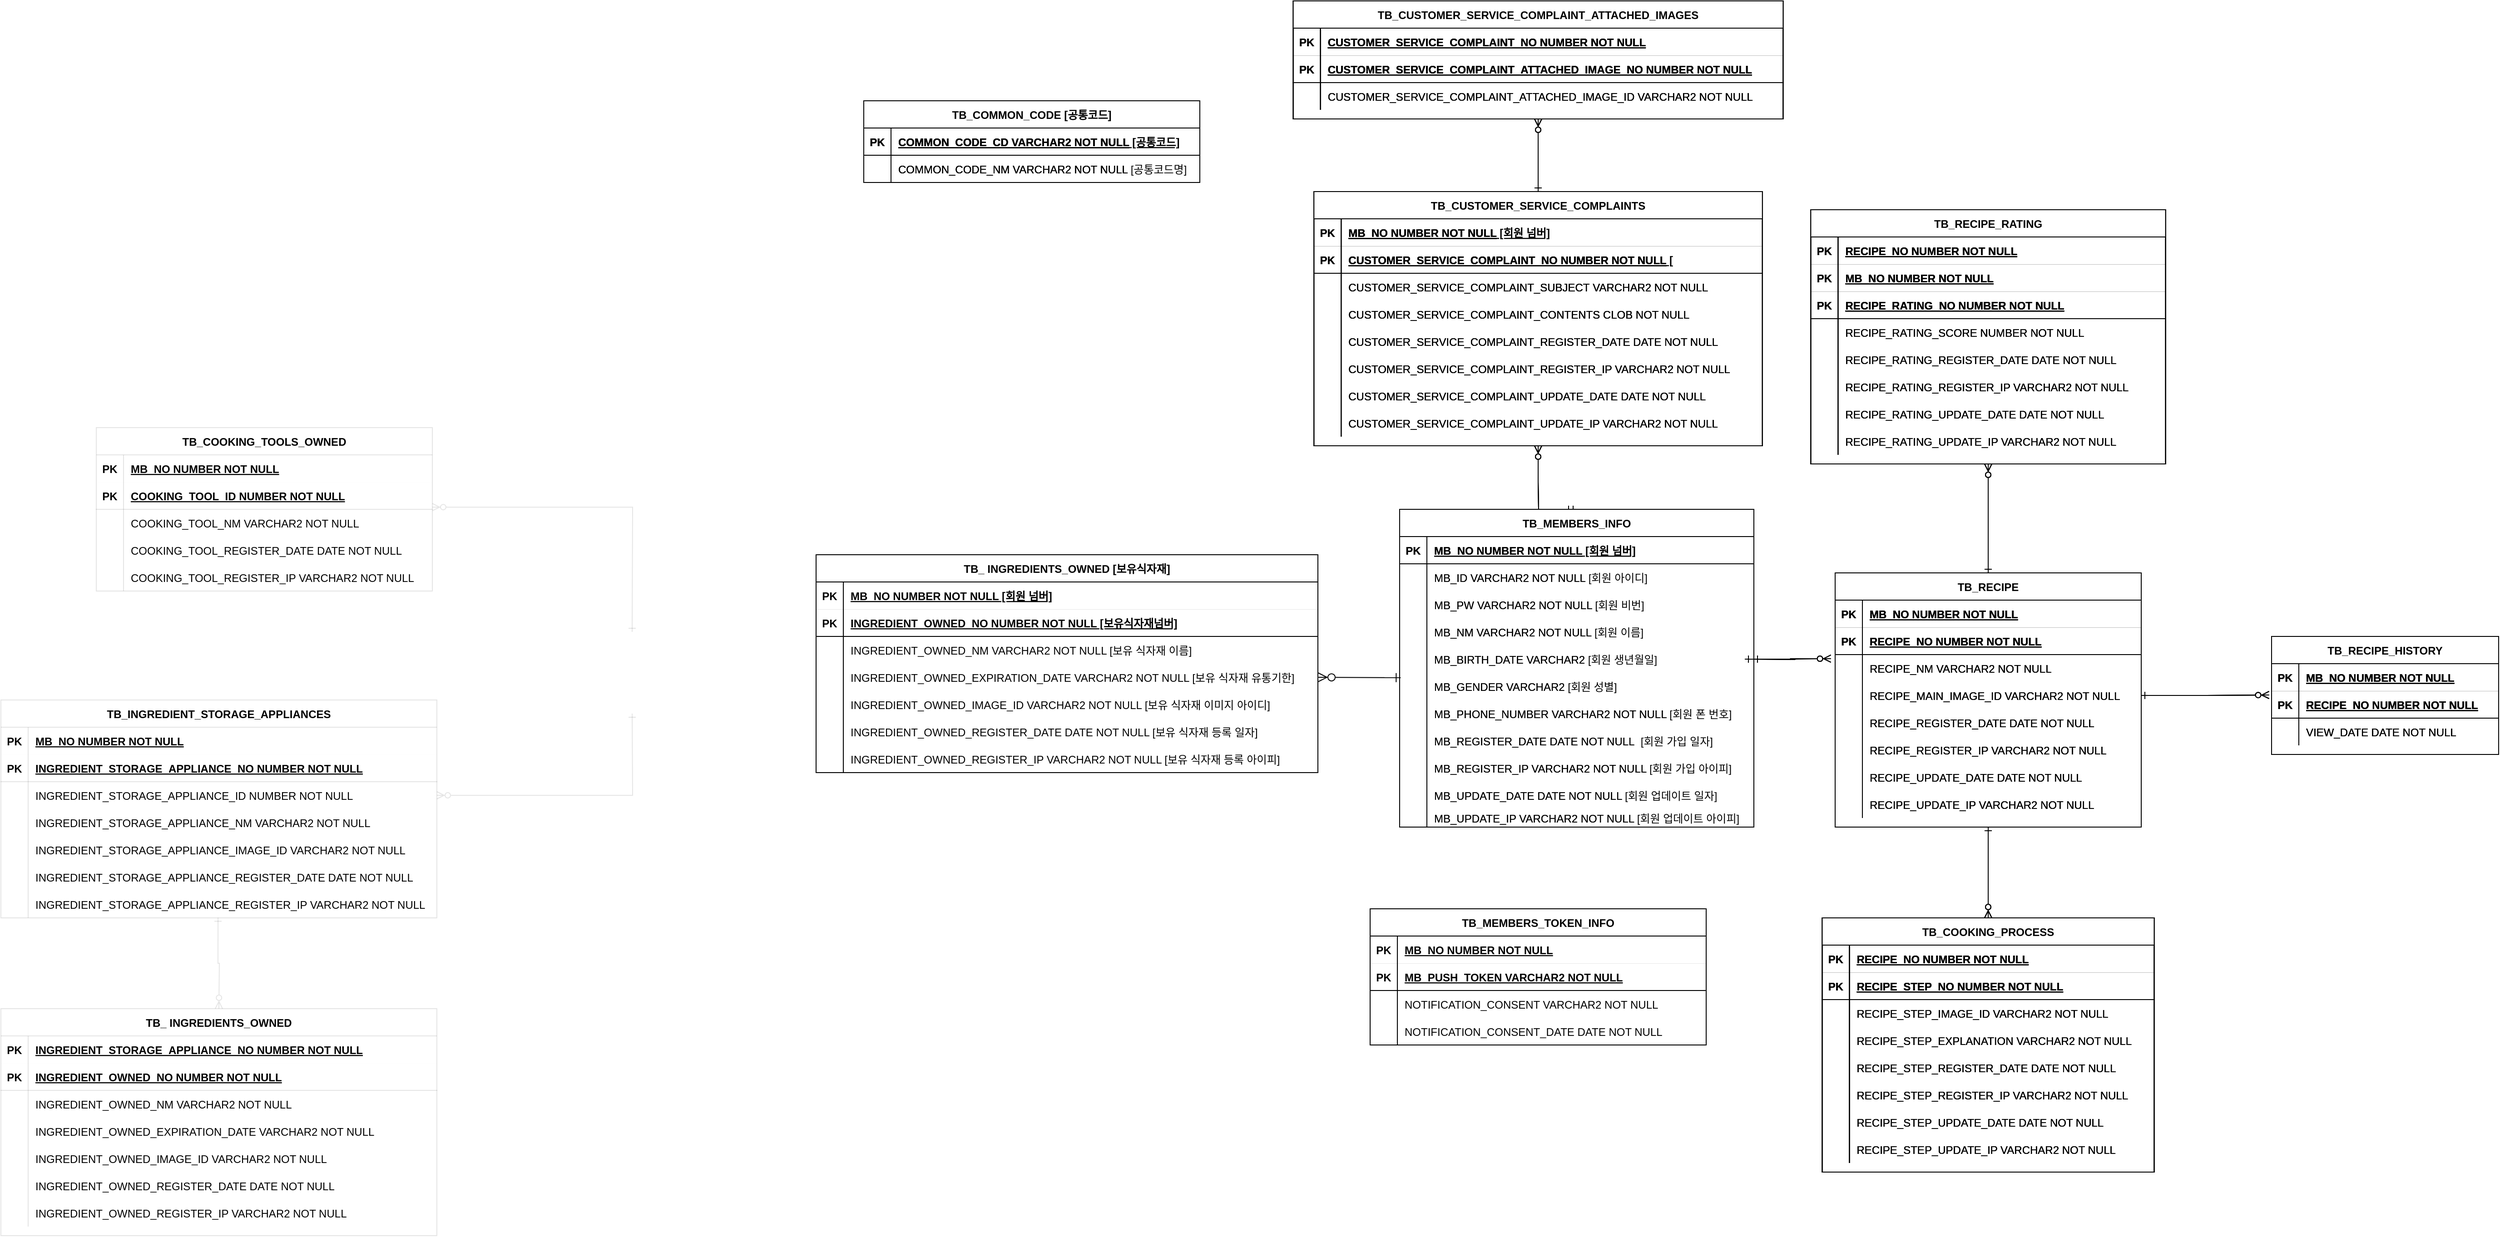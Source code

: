 <mxfile version="24.2.1" type="device">
  <diagram id="R2lEEEUBdFMjLlhIrx00" name="Page-1">
    <mxGraphModel dx="3493" dy="2138" grid="1" gridSize="10" guides="1" tooltips="1" connect="1" arrows="1" fold="1" page="1" pageScale="1" pageWidth="850" pageHeight="1100" math="0" shadow="0" extFonts="Permanent Marker^https://fonts.googleapis.com/css?family=Permanent+Marker">
      <root>
        <mxCell id="0" />
        <mxCell id="1" parent="0" />
        <mxCell id="C-vyLk0tnHw3VtMMgP7b-2" value="TB_MEMBERS_INFO" style="shape=table;startSize=30;container=1;collapsible=1;childLayout=tableLayout;fixedRows=1;rowLines=0;fontStyle=1;align=center;resizeLast=1;" parent="1" vertex="1">
          <mxGeometry x="150" y="-130" width="390" height="350" as="geometry" />
        </mxCell>
        <mxCell id="C-vyLk0tnHw3VtMMgP7b-3" value="" style="shape=partialRectangle;collapsible=0;dropTarget=0;pointerEvents=0;fillColor=none;points=[[0,0.5],[1,0.5]];portConstraint=eastwest;top=0;left=0;right=0;bottom=1;" parent="C-vyLk0tnHw3VtMMgP7b-2" vertex="1">
          <mxGeometry y="30" width="390" height="30" as="geometry" />
        </mxCell>
        <mxCell id="C-vyLk0tnHw3VtMMgP7b-4" value="PK" style="shape=partialRectangle;overflow=hidden;connectable=0;fillColor=none;top=0;left=0;bottom=0;right=0;fontStyle=1;" parent="C-vyLk0tnHw3VtMMgP7b-3" vertex="1">
          <mxGeometry width="30" height="30" as="geometry">
            <mxRectangle width="30" height="30" as="alternateBounds" />
          </mxGeometry>
        </mxCell>
        <mxCell id="C-vyLk0tnHw3VtMMgP7b-5" value="MB_NO NUMBER NOT NULL " style="shape=partialRectangle;overflow=hidden;connectable=0;fillColor=none;top=0;left=0;bottom=0;right=0;align=left;spacingLeft=6;fontStyle=5;" parent="C-vyLk0tnHw3VtMMgP7b-3" vertex="1">
          <mxGeometry x="30" width="360" height="30" as="geometry">
            <mxRectangle width="360" height="30" as="alternateBounds" />
          </mxGeometry>
        </mxCell>
        <mxCell id="C-vyLk0tnHw3VtMMgP7b-6" value="" style="shape=partialRectangle;collapsible=0;dropTarget=0;pointerEvents=0;fillColor=none;points=[[0,0.5],[1,0.5]];portConstraint=eastwest;top=0;left=0;right=0;bottom=0;" parent="C-vyLk0tnHw3VtMMgP7b-2" vertex="1">
          <mxGeometry y="60" width="390" height="30" as="geometry" />
        </mxCell>
        <mxCell id="C-vyLk0tnHw3VtMMgP7b-7" value="" style="shape=partialRectangle;overflow=hidden;connectable=0;fillColor=none;top=0;left=0;bottom=0;right=0;" parent="C-vyLk0tnHw3VtMMgP7b-6" vertex="1">
          <mxGeometry width="30" height="30" as="geometry">
            <mxRectangle width="30" height="30" as="alternateBounds" />
          </mxGeometry>
        </mxCell>
        <mxCell id="C-vyLk0tnHw3VtMMgP7b-8" value="MB_ID VARCHAR2 NOT NULL" style="shape=partialRectangle;overflow=hidden;connectable=0;fillColor=none;top=0;left=0;bottom=0;right=0;align=left;spacingLeft=6;" parent="C-vyLk0tnHw3VtMMgP7b-6" vertex="1">
          <mxGeometry x="30" width="360" height="30" as="geometry">
            <mxRectangle width="360" height="30" as="alternateBounds" />
          </mxGeometry>
        </mxCell>
        <mxCell id="Ub04ztI3QA2pkGRHDDPm-41" value="" style="shape=partialRectangle;collapsible=0;dropTarget=0;pointerEvents=0;fillColor=none;points=[[0,0.5],[1,0.5]];portConstraint=eastwest;top=0;left=0;right=0;bottom=0;" parent="C-vyLk0tnHw3VtMMgP7b-2" vertex="1">
          <mxGeometry y="90" width="390" height="30" as="geometry" />
        </mxCell>
        <mxCell id="Ub04ztI3QA2pkGRHDDPm-42" value="" style="shape=partialRectangle;overflow=hidden;connectable=0;fillColor=none;top=0;left=0;bottom=0;right=0;" parent="Ub04ztI3QA2pkGRHDDPm-41" vertex="1">
          <mxGeometry width="30" height="30" as="geometry">
            <mxRectangle width="30" height="30" as="alternateBounds" />
          </mxGeometry>
        </mxCell>
        <mxCell id="Ub04ztI3QA2pkGRHDDPm-43" value="MB_PW VARCHAR2 NOT NULL" style="shape=partialRectangle;overflow=hidden;connectable=0;fillColor=none;top=0;left=0;bottom=0;right=0;align=left;spacingLeft=6;" parent="Ub04ztI3QA2pkGRHDDPm-41" vertex="1">
          <mxGeometry x="30" width="360" height="30" as="geometry">
            <mxRectangle width="360" height="30" as="alternateBounds" />
          </mxGeometry>
        </mxCell>
        <mxCell id="C-vyLk0tnHw3VtMMgP7b-9" value="" style="shape=partialRectangle;collapsible=0;dropTarget=0;pointerEvents=0;fillColor=none;points=[[0,0.5],[1,0.5]];portConstraint=eastwest;top=0;left=0;right=0;bottom=0;" parent="C-vyLk0tnHw3VtMMgP7b-2" vertex="1">
          <mxGeometry y="120" width="390" height="30" as="geometry" />
        </mxCell>
        <mxCell id="C-vyLk0tnHw3VtMMgP7b-10" value="" style="shape=partialRectangle;overflow=hidden;connectable=0;fillColor=none;top=0;left=0;bottom=0;right=0;" parent="C-vyLk0tnHw3VtMMgP7b-9" vertex="1">
          <mxGeometry width="30" height="30" as="geometry">
            <mxRectangle width="30" height="30" as="alternateBounds" />
          </mxGeometry>
        </mxCell>
        <mxCell id="C-vyLk0tnHw3VtMMgP7b-11" value="MB_NM VARCHAR2 NOT NULL" style="shape=partialRectangle;overflow=hidden;connectable=0;fillColor=none;top=0;left=0;bottom=0;right=0;align=left;spacingLeft=6;" parent="C-vyLk0tnHw3VtMMgP7b-9" vertex="1">
          <mxGeometry x="30" width="360" height="30" as="geometry">
            <mxRectangle width="360" height="30" as="alternateBounds" />
          </mxGeometry>
        </mxCell>
        <mxCell id="Ub04ztI3QA2pkGRHDDPm-32" value="" style="shape=partialRectangle;collapsible=0;dropTarget=0;pointerEvents=0;fillColor=none;points=[[0,0.5],[1,0.5]];portConstraint=eastwest;top=0;left=0;right=0;bottom=0;" parent="C-vyLk0tnHw3VtMMgP7b-2" vertex="1">
          <mxGeometry y="150" width="390" height="30" as="geometry" />
        </mxCell>
        <mxCell id="Ub04ztI3QA2pkGRHDDPm-33" value="" style="shape=partialRectangle;overflow=hidden;connectable=0;fillColor=none;top=0;left=0;bottom=0;right=0;" parent="Ub04ztI3QA2pkGRHDDPm-32" vertex="1">
          <mxGeometry width="30" height="30" as="geometry">
            <mxRectangle width="30" height="30" as="alternateBounds" />
          </mxGeometry>
        </mxCell>
        <mxCell id="Ub04ztI3QA2pkGRHDDPm-34" value="MB_BIRTH_DATE VARCHAR2" style="shape=partialRectangle;overflow=hidden;connectable=0;fillColor=none;top=0;left=0;bottom=0;right=0;align=left;spacingLeft=6;" parent="Ub04ztI3QA2pkGRHDDPm-32" vertex="1">
          <mxGeometry x="30" width="360" height="30" as="geometry">
            <mxRectangle width="360" height="30" as="alternateBounds" />
          </mxGeometry>
        </mxCell>
        <mxCell id="Ub04ztI3QA2pkGRHDDPm-35" value="" style="shape=partialRectangle;collapsible=0;dropTarget=0;pointerEvents=0;fillColor=none;points=[[0,0.5],[1,0.5]];portConstraint=eastwest;top=0;left=0;right=0;bottom=0;" parent="C-vyLk0tnHw3VtMMgP7b-2" vertex="1">
          <mxGeometry y="180" width="390" height="30" as="geometry" />
        </mxCell>
        <mxCell id="Ub04ztI3QA2pkGRHDDPm-36" value="" style="shape=partialRectangle;overflow=hidden;connectable=0;fillColor=none;top=0;left=0;bottom=0;right=0;" parent="Ub04ztI3QA2pkGRHDDPm-35" vertex="1">
          <mxGeometry width="30" height="30" as="geometry">
            <mxRectangle width="30" height="30" as="alternateBounds" />
          </mxGeometry>
        </mxCell>
        <mxCell id="Ub04ztI3QA2pkGRHDDPm-37" value="MB_GENDER VARCHAR2" style="shape=partialRectangle;overflow=hidden;connectable=0;fillColor=none;top=0;left=0;bottom=0;right=0;align=left;spacingLeft=6;" parent="Ub04ztI3QA2pkGRHDDPm-35" vertex="1">
          <mxGeometry x="30" width="360" height="30" as="geometry">
            <mxRectangle width="360" height="30" as="alternateBounds" />
          </mxGeometry>
        </mxCell>
        <mxCell id="Ub04ztI3QA2pkGRHDDPm-38" value="" style="shape=partialRectangle;collapsible=0;dropTarget=0;pointerEvents=0;fillColor=none;points=[[0,0.5],[1,0.5]];portConstraint=eastwest;top=0;left=0;right=0;bottom=0;" parent="C-vyLk0tnHw3VtMMgP7b-2" vertex="1">
          <mxGeometry y="210" width="390" height="30" as="geometry" />
        </mxCell>
        <mxCell id="Ub04ztI3QA2pkGRHDDPm-39" value="" style="shape=partialRectangle;overflow=hidden;connectable=0;fillColor=none;top=0;left=0;bottom=0;right=0;" parent="Ub04ztI3QA2pkGRHDDPm-38" vertex="1">
          <mxGeometry width="30" height="30" as="geometry">
            <mxRectangle width="30" height="30" as="alternateBounds" />
          </mxGeometry>
        </mxCell>
        <mxCell id="Ub04ztI3QA2pkGRHDDPm-40" value="MB_PHONE_NUMBER VARCHAR2 NOT NULL" style="shape=partialRectangle;overflow=hidden;connectable=0;fillColor=none;top=0;left=0;bottom=0;right=0;align=left;spacingLeft=6;" parent="Ub04ztI3QA2pkGRHDDPm-38" vertex="1">
          <mxGeometry x="30" width="360" height="30" as="geometry">
            <mxRectangle width="360" height="30" as="alternateBounds" />
          </mxGeometry>
        </mxCell>
        <mxCell id="Ub04ztI3QA2pkGRHDDPm-4" value="" style="shape=partialRectangle;collapsible=0;dropTarget=0;pointerEvents=0;fillColor=none;points=[[0,0.5],[1,0.5]];portConstraint=eastwest;top=0;left=0;right=0;bottom=0;" parent="C-vyLk0tnHw3VtMMgP7b-2" vertex="1">
          <mxGeometry y="240" width="390" height="30" as="geometry" />
        </mxCell>
        <mxCell id="Ub04ztI3QA2pkGRHDDPm-5" value="" style="shape=partialRectangle;overflow=hidden;connectable=0;fillColor=none;top=0;left=0;bottom=0;right=0;" parent="Ub04ztI3QA2pkGRHDDPm-4" vertex="1">
          <mxGeometry width="30" height="30" as="geometry">
            <mxRectangle width="30" height="30" as="alternateBounds" />
          </mxGeometry>
        </mxCell>
        <mxCell id="Ub04ztI3QA2pkGRHDDPm-6" value="MB_REGISTER_DATE DATE NOT NULL" style="shape=partialRectangle;overflow=hidden;connectable=0;fillColor=none;top=0;left=0;bottom=0;right=0;align=left;spacingLeft=6;" parent="Ub04ztI3QA2pkGRHDDPm-4" vertex="1">
          <mxGeometry x="30" width="360" height="30" as="geometry">
            <mxRectangle width="360" height="30" as="alternateBounds" />
          </mxGeometry>
        </mxCell>
        <mxCell id="Ub04ztI3QA2pkGRHDDPm-7" value="" style="shape=partialRectangle;collapsible=0;dropTarget=0;pointerEvents=0;fillColor=none;points=[[0,0.5],[1,0.5]];portConstraint=eastwest;top=0;left=0;right=0;bottom=0;" parent="C-vyLk0tnHw3VtMMgP7b-2" vertex="1">
          <mxGeometry y="270" width="390" height="30" as="geometry" />
        </mxCell>
        <mxCell id="Ub04ztI3QA2pkGRHDDPm-8" value="" style="shape=partialRectangle;overflow=hidden;connectable=0;fillColor=none;top=0;left=0;bottom=0;right=0;" parent="Ub04ztI3QA2pkGRHDDPm-7" vertex="1">
          <mxGeometry width="30" height="30" as="geometry">
            <mxRectangle width="30" height="30" as="alternateBounds" />
          </mxGeometry>
        </mxCell>
        <mxCell id="Ub04ztI3QA2pkGRHDDPm-9" value="MB_REGISTER_IP VARCHAR2 NOT NULL" style="shape=partialRectangle;overflow=hidden;connectable=0;fillColor=none;top=0;left=0;bottom=0;right=0;align=left;spacingLeft=6;" parent="Ub04ztI3QA2pkGRHDDPm-7" vertex="1">
          <mxGeometry x="30" width="360" height="30" as="geometry">
            <mxRectangle width="360" height="30" as="alternateBounds" />
          </mxGeometry>
        </mxCell>
        <mxCell id="Ub04ztI3QA2pkGRHDDPm-26" value="" style="shape=partialRectangle;collapsible=0;dropTarget=0;pointerEvents=0;fillColor=none;points=[[0,0.5],[1,0.5]];portConstraint=eastwest;top=0;left=0;right=0;bottom=0;" parent="C-vyLk0tnHw3VtMMgP7b-2" vertex="1">
          <mxGeometry y="300" width="390" height="30" as="geometry" />
        </mxCell>
        <mxCell id="Ub04ztI3QA2pkGRHDDPm-27" value="" style="shape=partialRectangle;overflow=hidden;connectable=0;fillColor=none;top=0;left=0;bottom=0;right=0;" parent="Ub04ztI3QA2pkGRHDDPm-26" vertex="1">
          <mxGeometry width="30" height="30" as="geometry">
            <mxRectangle width="30" height="30" as="alternateBounds" />
          </mxGeometry>
        </mxCell>
        <mxCell id="Ub04ztI3QA2pkGRHDDPm-28" value="MB_UPDATE_DATE DATE NOT NULL" style="shape=partialRectangle;overflow=hidden;connectable=0;fillColor=none;top=0;left=0;bottom=0;right=0;align=left;spacingLeft=6;" parent="Ub04ztI3QA2pkGRHDDPm-26" vertex="1">
          <mxGeometry x="30" width="360" height="30" as="geometry">
            <mxRectangle width="360" height="30" as="alternateBounds" />
          </mxGeometry>
        </mxCell>
        <mxCell id="Ub04ztI3QA2pkGRHDDPm-29" value="" style="shape=partialRectangle;collapsible=0;dropTarget=0;pointerEvents=0;fillColor=none;points=[[0,0.5],[1,0.5]];portConstraint=eastwest;top=0;left=0;right=0;bottom=0;" parent="C-vyLk0tnHw3VtMMgP7b-2" vertex="1">
          <mxGeometry y="330" width="390" height="20" as="geometry" />
        </mxCell>
        <mxCell id="Ub04ztI3QA2pkGRHDDPm-30" value="" style="shape=partialRectangle;overflow=hidden;connectable=0;fillColor=none;top=0;left=0;bottom=0;right=0;" parent="Ub04ztI3QA2pkGRHDDPm-29" vertex="1">
          <mxGeometry width="30" height="20" as="geometry">
            <mxRectangle width="30" height="20" as="alternateBounds" />
          </mxGeometry>
        </mxCell>
        <mxCell id="Ub04ztI3QA2pkGRHDDPm-31" value="MB_UPDATE_IP VARCHAR2 NOT NULL" style="shape=partialRectangle;overflow=hidden;connectable=0;fillColor=none;top=0;left=0;bottom=0;right=0;align=left;spacingLeft=6;" parent="Ub04ztI3QA2pkGRHDDPm-29" vertex="1">
          <mxGeometry x="30" width="360" height="20" as="geometry">
            <mxRectangle width="360" height="20" as="alternateBounds" />
          </mxGeometry>
        </mxCell>
        <mxCell id="wEGv3D55XeM9mSCUmykA-96" style="edgeStyle=orthogonalEdgeStyle;rounded=0;orthogonalLoop=1;jettySize=auto;html=1;exitX=0.5;exitY=0;exitDx=0;exitDy=0;entryX=0.5;entryY=1;entryDx=0;entryDy=0;endArrow=ERzeroToMany;endFill=0;startArrow=ERone;startFill=0;" parent="1" source="C-vyLk0tnHw3VtMMgP7b-13" target="C-vyLk0tnHw3VtMMgP7b-23" edge="1">
          <mxGeometry relative="1" as="geometry" />
        </mxCell>
        <mxCell id="wEGv3D55XeM9mSCUmykA-99" style="edgeStyle=orthogonalEdgeStyle;rounded=0;orthogonalLoop=1;jettySize=auto;html=1;exitX=0.5;exitY=1;exitDx=0;exitDy=0;entryX=0.5;entryY=0;entryDx=0;entryDy=0;endArrow=ERzeroToMany;endFill=0;startArrow=ERone;startFill=0;" parent="1" source="C-vyLk0tnHw3VtMMgP7b-13" target="BILTUxlLInIZ5A67_1qt-3" edge="1">
          <mxGeometry relative="1" as="geometry" />
        </mxCell>
        <mxCell id="C-vyLk0tnHw3VtMMgP7b-13" value="TB_RECIPE" style="shape=table;startSize=30;container=1;collapsible=1;childLayout=tableLayout;fixedRows=1;rowLines=0;fontStyle=1;align=center;resizeLast=1;" parent="1" vertex="1">
          <mxGeometry x="629.5" y="-60" width="337" height="280" as="geometry" />
        </mxCell>
        <mxCell id="C-vyLk0tnHw3VtMMgP7b-14" value="" style="shape=partialRectangle;collapsible=0;dropTarget=0;pointerEvents=0;fillColor=none;points=[[0,0.5],[1,0.5]];portConstraint=eastwest;top=0;left=0;right=0;bottom=1;strokeWidth=0;" parent="C-vyLk0tnHw3VtMMgP7b-13" vertex="1">
          <mxGeometry y="30" width="337" height="30" as="geometry" />
        </mxCell>
        <mxCell id="C-vyLk0tnHw3VtMMgP7b-15" value="PK" style="shape=partialRectangle;overflow=hidden;connectable=0;fillColor=none;top=0;left=0;bottom=0;right=0;fontStyle=1;" parent="C-vyLk0tnHw3VtMMgP7b-14" vertex="1">
          <mxGeometry width="30" height="30" as="geometry">
            <mxRectangle width="30" height="30" as="alternateBounds" />
          </mxGeometry>
        </mxCell>
        <mxCell id="C-vyLk0tnHw3VtMMgP7b-16" value="MB_NO NUMBER NOT NULL" style="shape=partialRectangle;overflow=hidden;connectable=0;fillColor=none;top=0;left=0;bottom=0;right=0;align=left;spacingLeft=6;fontStyle=5;" parent="C-vyLk0tnHw3VtMMgP7b-14" vertex="1">
          <mxGeometry x="30" width="307" height="30" as="geometry">
            <mxRectangle width="307" height="30" as="alternateBounds" />
          </mxGeometry>
        </mxCell>
        <mxCell id="wEGv3D55XeM9mSCUmykA-101" value="" style="shape=partialRectangle;collapsible=0;dropTarget=0;pointerEvents=0;fillColor=none;points=[[0,0.5],[1,0.5]];portConstraint=eastwest;top=0;left=0;right=0;bottom=1;" parent="C-vyLk0tnHw3VtMMgP7b-13" vertex="1">
          <mxGeometry y="60" width="337" height="30" as="geometry" />
        </mxCell>
        <mxCell id="wEGv3D55XeM9mSCUmykA-102" value="PK" style="shape=partialRectangle;overflow=hidden;connectable=0;fillColor=none;top=0;left=0;bottom=0;right=0;fontStyle=1;" parent="wEGv3D55XeM9mSCUmykA-101" vertex="1">
          <mxGeometry width="30" height="30" as="geometry">
            <mxRectangle width="30" height="30" as="alternateBounds" />
          </mxGeometry>
        </mxCell>
        <mxCell id="wEGv3D55XeM9mSCUmykA-103" value="RECIPE_NO NUMBER NOT NULL" style="shape=partialRectangle;overflow=hidden;connectable=0;fillColor=none;top=0;left=0;bottom=0;right=0;align=left;spacingLeft=6;fontStyle=5;" parent="wEGv3D55XeM9mSCUmykA-101" vertex="1">
          <mxGeometry x="30" width="307" height="30" as="geometry">
            <mxRectangle width="307" height="30" as="alternateBounds" />
          </mxGeometry>
        </mxCell>
        <mxCell id="C-vyLk0tnHw3VtMMgP7b-17" value="" style="shape=partialRectangle;collapsible=0;dropTarget=0;pointerEvents=0;fillColor=none;points=[[0,0.5],[1,0.5]];portConstraint=eastwest;top=0;left=0;right=0;bottom=0;" parent="C-vyLk0tnHw3VtMMgP7b-13" vertex="1">
          <mxGeometry y="90" width="337" height="30" as="geometry" />
        </mxCell>
        <mxCell id="C-vyLk0tnHw3VtMMgP7b-18" value="" style="shape=partialRectangle;overflow=hidden;connectable=0;fillColor=none;top=0;left=0;bottom=0;right=0;" parent="C-vyLk0tnHw3VtMMgP7b-17" vertex="1">
          <mxGeometry width="30" height="30" as="geometry">
            <mxRectangle width="30" height="30" as="alternateBounds" />
          </mxGeometry>
        </mxCell>
        <mxCell id="C-vyLk0tnHw3VtMMgP7b-19" value="RECIPE_NM VARCHAR2 NOT NULL" style="shape=partialRectangle;overflow=hidden;connectable=0;fillColor=none;top=0;left=0;bottom=0;right=0;align=left;spacingLeft=6;" parent="C-vyLk0tnHw3VtMMgP7b-17" vertex="1">
          <mxGeometry x="30" width="307" height="30" as="geometry">
            <mxRectangle width="307" height="30" as="alternateBounds" />
          </mxGeometry>
        </mxCell>
        <mxCell id="wEGv3D55XeM9mSCUmykA-113" value="" style="shape=partialRectangle;collapsible=0;dropTarget=0;pointerEvents=0;fillColor=none;points=[[0,0.5],[1,0.5]];portConstraint=eastwest;top=0;left=0;right=0;bottom=0;" parent="C-vyLk0tnHw3VtMMgP7b-13" vertex="1">
          <mxGeometry y="120" width="337" height="30" as="geometry" />
        </mxCell>
        <mxCell id="wEGv3D55XeM9mSCUmykA-114" value="" style="shape=partialRectangle;overflow=hidden;connectable=0;fillColor=none;top=0;left=0;bottom=0;right=0;" parent="wEGv3D55XeM9mSCUmykA-113" vertex="1">
          <mxGeometry width="30" height="30" as="geometry">
            <mxRectangle width="30" height="30" as="alternateBounds" />
          </mxGeometry>
        </mxCell>
        <mxCell id="wEGv3D55XeM9mSCUmykA-115" value="RECIPE_MAIN_IMAGE_ID VARCHAR2 NOT NULL" style="shape=partialRectangle;overflow=hidden;connectable=0;fillColor=none;top=0;left=0;bottom=0;right=0;align=left;spacingLeft=6;" parent="wEGv3D55XeM9mSCUmykA-113" vertex="1">
          <mxGeometry x="30" width="307" height="30" as="geometry">
            <mxRectangle width="307" height="30" as="alternateBounds" />
          </mxGeometry>
        </mxCell>
        <mxCell id="C-vyLk0tnHw3VtMMgP7b-20" value="" style="shape=partialRectangle;collapsible=0;dropTarget=0;pointerEvents=0;fillColor=none;points=[[0,0.5],[1,0.5]];portConstraint=eastwest;top=0;left=0;right=0;bottom=0;" parent="C-vyLk0tnHw3VtMMgP7b-13" vertex="1">
          <mxGeometry y="150" width="337" height="30" as="geometry" />
        </mxCell>
        <mxCell id="C-vyLk0tnHw3VtMMgP7b-21" value="" style="shape=partialRectangle;overflow=hidden;connectable=0;fillColor=none;top=0;left=0;bottom=0;right=0;" parent="C-vyLk0tnHw3VtMMgP7b-20" vertex="1">
          <mxGeometry width="30" height="30" as="geometry">
            <mxRectangle width="30" height="30" as="alternateBounds" />
          </mxGeometry>
        </mxCell>
        <mxCell id="C-vyLk0tnHw3VtMMgP7b-22" value="RECIPE_REGISTER_DATE DATE NOT NULL" style="shape=partialRectangle;overflow=hidden;connectable=0;fillColor=none;top=0;left=0;bottom=0;right=0;align=left;spacingLeft=6;" parent="C-vyLk0tnHw3VtMMgP7b-20" vertex="1">
          <mxGeometry x="30" width="307" height="30" as="geometry">
            <mxRectangle width="307" height="30" as="alternateBounds" />
          </mxGeometry>
        </mxCell>
        <mxCell id="wEGv3D55XeM9mSCUmykA-104" value="" style="shape=partialRectangle;collapsible=0;dropTarget=0;pointerEvents=0;fillColor=none;points=[[0,0.5],[1,0.5]];portConstraint=eastwest;top=0;left=0;right=0;bottom=0;" parent="C-vyLk0tnHw3VtMMgP7b-13" vertex="1">
          <mxGeometry y="180" width="337" height="30" as="geometry" />
        </mxCell>
        <mxCell id="wEGv3D55XeM9mSCUmykA-105" value="" style="shape=partialRectangle;overflow=hidden;connectable=0;fillColor=none;top=0;left=0;bottom=0;right=0;" parent="wEGv3D55XeM9mSCUmykA-104" vertex="1">
          <mxGeometry width="30" height="30" as="geometry">
            <mxRectangle width="30" height="30" as="alternateBounds" />
          </mxGeometry>
        </mxCell>
        <mxCell id="wEGv3D55XeM9mSCUmykA-106" value="RECIPE_REGISTER_IP VARCHAR2 NOT NULL" style="shape=partialRectangle;overflow=hidden;connectable=0;fillColor=none;top=0;left=0;bottom=0;right=0;align=left;spacingLeft=6;" parent="wEGv3D55XeM9mSCUmykA-104" vertex="1">
          <mxGeometry x="30" width="307" height="30" as="geometry">
            <mxRectangle width="307" height="30" as="alternateBounds" />
          </mxGeometry>
        </mxCell>
        <mxCell id="wEGv3D55XeM9mSCUmykA-107" value="" style="shape=partialRectangle;collapsible=0;dropTarget=0;pointerEvents=0;fillColor=none;points=[[0,0.5],[1,0.5]];portConstraint=eastwest;top=0;left=0;right=0;bottom=0;" parent="C-vyLk0tnHw3VtMMgP7b-13" vertex="1">
          <mxGeometry y="210" width="337" height="30" as="geometry" />
        </mxCell>
        <mxCell id="wEGv3D55XeM9mSCUmykA-108" value="" style="shape=partialRectangle;overflow=hidden;connectable=0;fillColor=none;top=0;left=0;bottom=0;right=0;" parent="wEGv3D55XeM9mSCUmykA-107" vertex="1">
          <mxGeometry width="30" height="30" as="geometry">
            <mxRectangle width="30" height="30" as="alternateBounds" />
          </mxGeometry>
        </mxCell>
        <mxCell id="wEGv3D55XeM9mSCUmykA-109" value="RECIPE_UPDATE_DATE DATE NOT NULL" style="shape=partialRectangle;overflow=hidden;connectable=0;fillColor=none;top=0;left=0;bottom=0;right=0;align=left;spacingLeft=6;" parent="wEGv3D55XeM9mSCUmykA-107" vertex="1">
          <mxGeometry x="30" width="307" height="30" as="geometry">
            <mxRectangle width="307" height="30" as="alternateBounds" />
          </mxGeometry>
        </mxCell>
        <mxCell id="wEGv3D55XeM9mSCUmykA-110" value="" style="shape=partialRectangle;collapsible=0;dropTarget=0;pointerEvents=0;fillColor=none;points=[[0,0.5],[1,0.5]];portConstraint=eastwest;top=0;left=0;right=0;bottom=0;" parent="C-vyLk0tnHw3VtMMgP7b-13" vertex="1">
          <mxGeometry y="240" width="337" height="30" as="geometry" />
        </mxCell>
        <mxCell id="wEGv3D55XeM9mSCUmykA-111" value="" style="shape=partialRectangle;overflow=hidden;connectable=0;fillColor=none;top=0;left=0;bottom=0;right=0;" parent="wEGv3D55XeM9mSCUmykA-110" vertex="1">
          <mxGeometry width="30" height="30" as="geometry">
            <mxRectangle width="30" height="30" as="alternateBounds" />
          </mxGeometry>
        </mxCell>
        <mxCell id="wEGv3D55XeM9mSCUmykA-112" value="RECIPE_UPDATE_IP VARCHAR2 NOT NULL" style="shape=partialRectangle;overflow=hidden;connectable=0;fillColor=none;top=0;left=0;bottom=0;right=0;align=left;spacingLeft=6;" parent="wEGv3D55XeM9mSCUmykA-110" vertex="1">
          <mxGeometry x="30" width="307" height="30" as="geometry">
            <mxRectangle width="307" height="30" as="alternateBounds" />
          </mxGeometry>
        </mxCell>
        <mxCell id="C-vyLk0tnHw3VtMMgP7b-23" value="TB_RECIPE_RATING" style="shape=table;startSize=30;container=1;collapsible=1;childLayout=tableLayout;fixedRows=1;rowLines=0;fontStyle=1;align=center;resizeLast=1;" parent="1" vertex="1">
          <mxGeometry x="602.69" y="-460" width="390.63" height="280" as="geometry" />
        </mxCell>
        <mxCell id="C-vyLk0tnHw3VtMMgP7b-24" value="" style="shape=partialRectangle;collapsible=0;dropTarget=0;pointerEvents=0;fillColor=none;points=[[0,0.5],[1,0.5]];portConstraint=eastwest;top=0;left=0;right=0;bottom=1;strokeWidth=0;" parent="C-vyLk0tnHw3VtMMgP7b-23" vertex="1">
          <mxGeometry y="30" width="390.63" height="30" as="geometry" />
        </mxCell>
        <mxCell id="C-vyLk0tnHw3VtMMgP7b-25" value="PK" style="shape=partialRectangle;overflow=hidden;connectable=0;fillColor=none;top=0;left=0;bottom=0;right=0;fontStyle=1;" parent="C-vyLk0tnHw3VtMMgP7b-24" vertex="1">
          <mxGeometry width="30" height="30" as="geometry">
            <mxRectangle width="30" height="30" as="alternateBounds" />
          </mxGeometry>
        </mxCell>
        <mxCell id="C-vyLk0tnHw3VtMMgP7b-26" value="RECIPE_NO NUMBER NOT NULL" style="shape=partialRectangle;overflow=hidden;connectable=0;fillColor=none;top=0;left=0;bottom=0;right=0;align=left;spacingLeft=6;fontStyle=5;" parent="C-vyLk0tnHw3VtMMgP7b-24" vertex="1">
          <mxGeometry x="30" width="360.63" height="30" as="geometry">
            <mxRectangle width="360.63" height="30" as="alternateBounds" />
          </mxGeometry>
        </mxCell>
        <mxCell id="wEGv3D55XeM9mSCUmykA-116" value="" style="shape=partialRectangle;collapsible=0;dropTarget=0;pointerEvents=0;fillColor=none;points=[[0,0.5],[1,0.5]];portConstraint=eastwest;top=0;left=0;right=0;bottom=1;strokeWidth=0;" parent="C-vyLk0tnHw3VtMMgP7b-23" vertex="1">
          <mxGeometry y="60" width="390.63" height="30" as="geometry" />
        </mxCell>
        <mxCell id="wEGv3D55XeM9mSCUmykA-117" value="PK" style="shape=partialRectangle;overflow=hidden;connectable=0;fillColor=none;top=0;left=0;bottom=0;right=0;fontStyle=1;" parent="wEGv3D55XeM9mSCUmykA-116" vertex="1">
          <mxGeometry width="30" height="30" as="geometry">
            <mxRectangle width="30" height="30" as="alternateBounds" />
          </mxGeometry>
        </mxCell>
        <mxCell id="wEGv3D55XeM9mSCUmykA-118" value="MB_NO NUMBER NOT NULL" style="shape=partialRectangle;overflow=hidden;connectable=0;fillColor=none;top=0;left=0;bottom=0;right=0;align=left;spacingLeft=6;fontStyle=5;" parent="wEGv3D55XeM9mSCUmykA-116" vertex="1">
          <mxGeometry x="30" width="360.63" height="30" as="geometry">
            <mxRectangle width="360.63" height="30" as="alternateBounds" />
          </mxGeometry>
        </mxCell>
        <mxCell id="wEGv3D55XeM9mSCUmykA-119" value="" style="shape=partialRectangle;collapsible=0;dropTarget=0;pointerEvents=0;fillColor=none;points=[[0,0.5],[1,0.5]];portConstraint=eastwest;top=0;left=0;right=0;bottom=1;" parent="C-vyLk0tnHw3VtMMgP7b-23" vertex="1">
          <mxGeometry y="90" width="390.63" height="30" as="geometry" />
        </mxCell>
        <mxCell id="wEGv3D55XeM9mSCUmykA-120" value="PK" style="shape=partialRectangle;overflow=hidden;connectable=0;fillColor=none;top=0;left=0;bottom=0;right=0;fontStyle=1;" parent="wEGv3D55XeM9mSCUmykA-119" vertex="1">
          <mxGeometry width="30" height="30" as="geometry">
            <mxRectangle width="30" height="30" as="alternateBounds" />
          </mxGeometry>
        </mxCell>
        <mxCell id="wEGv3D55XeM9mSCUmykA-121" value="RECIPE_RATING_NO NUMBER NOT NULL" style="shape=partialRectangle;overflow=hidden;connectable=0;fillColor=none;top=0;left=0;bottom=0;right=0;align=left;spacingLeft=6;fontStyle=5;" parent="wEGv3D55XeM9mSCUmykA-119" vertex="1">
          <mxGeometry x="30" width="360.63" height="30" as="geometry">
            <mxRectangle width="360.63" height="30" as="alternateBounds" />
          </mxGeometry>
        </mxCell>
        <mxCell id="C-vyLk0tnHw3VtMMgP7b-27" value="" style="shape=partialRectangle;collapsible=0;dropTarget=0;pointerEvents=0;fillColor=none;points=[[0,0.5],[1,0.5]];portConstraint=eastwest;top=0;left=0;right=0;bottom=0;" parent="C-vyLk0tnHw3VtMMgP7b-23" vertex="1">
          <mxGeometry y="120" width="390.63" height="30" as="geometry" />
        </mxCell>
        <mxCell id="C-vyLk0tnHw3VtMMgP7b-28" value="" style="shape=partialRectangle;overflow=hidden;connectable=0;fillColor=none;top=0;left=0;bottom=0;right=0;" parent="C-vyLk0tnHw3VtMMgP7b-27" vertex="1">
          <mxGeometry width="30" height="30" as="geometry">
            <mxRectangle width="30" height="30" as="alternateBounds" />
          </mxGeometry>
        </mxCell>
        <mxCell id="C-vyLk0tnHw3VtMMgP7b-29" value="RECIPE_RATING_SCORE NUMBER NOT NULL" style="shape=partialRectangle;overflow=hidden;connectable=0;fillColor=none;top=0;left=0;bottom=0;right=0;align=left;spacingLeft=6;" parent="C-vyLk0tnHw3VtMMgP7b-27" vertex="1">
          <mxGeometry x="30" width="360.63" height="30" as="geometry">
            <mxRectangle width="360.63" height="30" as="alternateBounds" />
          </mxGeometry>
        </mxCell>
        <mxCell id="wEGv3D55XeM9mSCUmykA-122" value="" style="shape=partialRectangle;collapsible=0;dropTarget=0;pointerEvents=0;fillColor=none;points=[[0,0.5],[1,0.5]];portConstraint=eastwest;top=0;left=0;right=0;bottom=0;" parent="C-vyLk0tnHw3VtMMgP7b-23" vertex="1">
          <mxGeometry y="150" width="390.63" height="30" as="geometry" />
        </mxCell>
        <mxCell id="wEGv3D55XeM9mSCUmykA-123" value="" style="shape=partialRectangle;overflow=hidden;connectable=0;fillColor=none;top=0;left=0;bottom=0;right=0;" parent="wEGv3D55XeM9mSCUmykA-122" vertex="1">
          <mxGeometry width="30" height="30" as="geometry">
            <mxRectangle width="30" height="30" as="alternateBounds" />
          </mxGeometry>
        </mxCell>
        <mxCell id="wEGv3D55XeM9mSCUmykA-124" value="RECIPE_RATING_REGISTER_DATE DATE NOT NULL" style="shape=partialRectangle;overflow=hidden;connectable=0;fillColor=none;top=0;left=0;bottom=0;right=0;align=left;spacingLeft=6;" parent="wEGv3D55XeM9mSCUmykA-122" vertex="1">
          <mxGeometry x="30" width="360.63" height="30" as="geometry">
            <mxRectangle width="360.63" height="30" as="alternateBounds" />
          </mxGeometry>
        </mxCell>
        <mxCell id="wEGv3D55XeM9mSCUmykA-125" value="" style="shape=partialRectangle;collapsible=0;dropTarget=0;pointerEvents=0;fillColor=none;points=[[0,0.5],[1,0.5]];portConstraint=eastwest;top=0;left=0;right=0;bottom=0;" parent="C-vyLk0tnHw3VtMMgP7b-23" vertex="1">
          <mxGeometry y="180" width="390.63" height="30" as="geometry" />
        </mxCell>
        <mxCell id="wEGv3D55XeM9mSCUmykA-126" value="" style="shape=partialRectangle;overflow=hidden;connectable=0;fillColor=none;top=0;left=0;bottom=0;right=0;" parent="wEGv3D55XeM9mSCUmykA-125" vertex="1">
          <mxGeometry width="30" height="30" as="geometry">
            <mxRectangle width="30" height="30" as="alternateBounds" />
          </mxGeometry>
        </mxCell>
        <mxCell id="wEGv3D55XeM9mSCUmykA-127" value="RECIPE_RATING_REGISTER_IP VARCHAR2 NOT NULL" style="shape=partialRectangle;overflow=hidden;connectable=0;fillColor=none;top=0;left=0;bottom=0;right=0;align=left;spacingLeft=6;" parent="wEGv3D55XeM9mSCUmykA-125" vertex="1">
          <mxGeometry x="30" width="360.63" height="30" as="geometry">
            <mxRectangle width="360.63" height="30" as="alternateBounds" />
          </mxGeometry>
        </mxCell>
        <mxCell id="wEGv3D55XeM9mSCUmykA-128" value="" style="shape=partialRectangle;collapsible=0;dropTarget=0;pointerEvents=0;fillColor=none;points=[[0,0.5],[1,0.5]];portConstraint=eastwest;top=0;left=0;right=0;bottom=0;" parent="C-vyLk0tnHw3VtMMgP7b-23" vertex="1">
          <mxGeometry y="210" width="390.63" height="30" as="geometry" />
        </mxCell>
        <mxCell id="wEGv3D55XeM9mSCUmykA-129" value="" style="shape=partialRectangle;overflow=hidden;connectable=0;fillColor=none;top=0;left=0;bottom=0;right=0;" parent="wEGv3D55XeM9mSCUmykA-128" vertex="1">
          <mxGeometry width="30" height="30" as="geometry">
            <mxRectangle width="30" height="30" as="alternateBounds" />
          </mxGeometry>
        </mxCell>
        <mxCell id="wEGv3D55XeM9mSCUmykA-130" value="RECIPE_RATING_UPDATE_DATE DATE NOT NULL" style="shape=partialRectangle;overflow=hidden;connectable=0;fillColor=none;top=0;left=0;bottom=0;right=0;align=left;spacingLeft=6;" parent="wEGv3D55XeM9mSCUmykA-128" vertex="1">
          <mxGeometry x="30" width="360.63" height="30" as="geometry">
            <mxRectangle width="360.63" height="30" as="alternateBounds" />
          </mxGeometry>
        </mxCell>
        <mxCell id="wEGv3D55XeM9mSCUmykA-131" value="" style="shape=partialRectangle;collapsible=0;dropTarget=0;pointerEvents=0;fillColor=none;points=[[0,0.5],[1,0.5]];portConstraint=eastwest;top=0;left=0;right=0;bottom=0;" parent="C-vyLk0tnHw3VtMMgP7b-23" vertex="1">
          <mxGeometry y="240" width="390.63" height="30" as="geometry" />
        </mxCell>
        <mxCell id="wEGv3D55XeM9mSCUmykA-132" value="" style="shape=partialRectangle;overflow=hidden;connectable=0;fillColor=none;top=0;left=0;bottom=0;right=0;" parent="wEGv3D55XeM9mSCUmykA-131" vertex="1">
          <mxGeometry width="30" height="30" as="geometry">
            <mxRectangle width="30" height="30" as="alternateBounds" />
          </mxGeometry>
        </mxCell>
        <mxCell id="wEGv3D55XeM9mSCUmykA-133" value="RECIPE_RATING_UPDATE_IP VARCHAR2 NOT NULL" style="shape=partialRectangle;overflow=hidden;connectable=0;fillColor=none;top=0;left=0;bottom=0;right=0;align=left;spacingLeft=6;" parent="wEGv3D55XeM9mSCUmykA-131" vertex="1">
          <mxGeometry x="30" width="360.63" height="30" as="geometry">
            <mxRectangle width="360.63" height="30" as="alternateBounds" />
          </mxGeometry>
        </mxCell>
        <mxCell id="BILTUxlLInIZ5A67_1qt-3" value="TB_COOKING_PROCESS" style="shape=table;startSize=30;container=1;collapsible=1;childLayout=tableLayout;fixedRows=1;rowLines=0;fontStyle=1;align=center;resizeLast=1;" parent="1" vertex="1">
          <mxGeometry x="615.25" y="320" width="365.49" height="280" as="geometry" />
        </mxCell>
        <mxCell id="BILTUxlLInIZ5A67_1qt-4" value="" style="shape=partialRectangle;collapsible=0;dropTarget=0;pointerEvents=0;fillColor=none;points=[[0,0.5],[1,0.5]];portConstraint=eastwest;top=0;left=0;right=0;bottom=1;strokeWidth=0;" parent="BILTUxlLInIZ5A67_1qt-3" vertex="1">
          <mxGeometry y="30" width="365.49" height="30" as="geometry" />
        </mxCell>
        <mxCell id="BILTUxlLInIZ5A67_1qt-5" value="PK" style="shape=partialRectangle;overflow=hidden;connectable=0;fillColor=none;top=0;left=0;bottom=0;right=0;fontStyle=1;" parent="BILTUxlLInIZ5A67_1qt-4" vertex="1">
          <mxGeometry width="30" height="30" as="geometry">
            <mxRectangle width="30" height="30" as="alternateBounds" />
          </mxGeometry>
        </mxCell>
        <mxCell id="BILTUxlLInIZ5A67_1qt-6" value="RECIPE_NO NUMBER NOT NULL" style="shape=partialRectangle;overflow=hidden;connectable=0;fillColor=none;top=0;left=0;bottom=0;right=0;align=left;spacingLeft=6;fontStyle=5;" parent="BILTUxlLInIZ5A67_1qt-4" vertex="1">
          <mxGeometry x="30" width="335.49" height="30" as="geometry">
            <mxRectangle width="335.49" height="30" as="alternateBounds" />
          </mxGeometry>
        </mxCell>
        <mxCell id="wEGv3D55XeM9mSCUmykA-139" value="" style="shape=partialRectangle;collapsible=0;dropTarget=0;pointerEvents=0;fillColor=none;points=[[0,0.5],[1,0.5]];portConstraint=eastwest;top=0;left=0;right=0;bottom=1;" parent="BILTUxlLInIZ5A67_1qt-3" vertex="1">
          <mxGeometry y="60" width="365.49" height="30" as="geometry" />
        </mxCell>
        <mxCell id="wEGv3D55XeM9mSCUmykA-140" value="PK" style="shape=partialRectangle;overflow=hidden;connectable=0;fillColor=none;top=0;left=0;bottom=0;right=0;fontStyle=1;" parent="wEGv3D55XeM9mSCUmykA-139" vertex="1">
          <mxGeometry width="30" height="30" as="geometry">
            <mxRectangle width="30" height="30" as="alternateBounds" />
          </mxGeometry>
        </mxCell>
        <mxCell id="wEGv3D55XeM9mSCUmykA-141" value="RECIPE_STEP_NO NUMBER NOT NULL" style="shape=partialRectangle;overflow=hidden;connectable=0;fillColor=none;top=0;left=0;bottom=0;right=0;align=left;spacingLeft=6;fontStyle=5;" parent="wEGv3D55XeM9mSCUmykA-139" vertex="1">
          <mxGeometry x="30" width="335.49" height="30" as="geometry">
            <mxRectangle width="335.49" height="30" as="alternateBounds" />
          </mxGeometry>
        </mxCell>
        <mxCell id="BILTUxlLInIZ5A67_1qt-7" value="" style="shape=partialRectangle;collapsible=0;dropTarget=0;pointerEvents=0;fillColor=none;points=[[0,0.5],[1,0.5]];portConstraint=eastwest;top=0;left=0;right=0;bottom=0;" parent="BILTUxlLInIZ5A67_1qt-3" vertex="1">
          <mxGeometry y="90" width="365.49" height="30" as="geometry" />
        </mxCell>
        <mxCell id="BILTUxlLInIZ5A67_1qt-8" value="" style="shape=partialRectangle;overflow=hidden;connectable=0;fillColor=none;top=0;left=0;bottom=0;right=0;" parent="BILTUxlLInIZ5A67_1qt-7" vertex="1">
          <mxGeometry width="30" height="30" as="geometry">
            <mxRectangle width="30" height="30" as="alternateBounds" />
          </mxGeometry>
        </mxCell>
        <mxCell id="BILTUxlLInIZ5A67_1qt-9" value="RECIPE_STEP_IMAGE_ID VARCHAR2 NOT NULL" style="shape=partialRectangle;overflow=hidden;connectable=0;fillColor=none;top=0;left=0;bottom=0;right=0;align=left;spacingLeft=6;" parent="BILTUxlLInIZ5A67_1qt-7" vertex="1">
          <mxGeometry x="30" width="335.49" height="30" as="geometry">
            <mxRectangle width="335.49" height="30" as="alternateBounds" />
          </mxGeometry>
        </mxCell>
        <mxCell id="BILTUxlLInIZ5A67_1qt-10" value="" style="shape=partialRectangle;collapsible=0;dropTarget=0;pointerEvents=0;fillColor=none;points=[[0,0.5],[1,0.5]];portConstraint=eastwest;top=0;left=0;right=0;bottom=0;" parent="BILTUxlLInIZ5A67_1qt-3" vertex="1">
          <mxGeometry y="120" width="365.49" height="30" as="geometry" />
        </mxCell>
        <mxCell id="BILTUxlLInIZ5A67_1qt-11" value="" style="shape=partialRectangle;overflow=hidden;connectable=0;fillColor=none;top=0;left=0;bottom=0;right=0;" parent="BILTUxlLInIZ5A67_1qt-10" vertex="1">
          <mxGeometry width="30" height="30" as="geometry">
            <mxRectangle width="30" height="30" as="alternateBounds" />
          </mxGeometry>
        </mxCell>
        <mxCell id="BILTUxlLInIZ5A67_1qt-12" value="RECIPE_STEP_EXPLANATION VARCHAR2 NOT NULL" style="shape=partialRectangle;overflow=hidden;connectable=0;fillColor=none;top=0;left=0;bottom=0;right=0;align=left;spacingLeft=6;" parent="BILTUxlLInIZ5A67_1qt-10" vertex="1">
          <mxGeometry x="30" width="335.49" height="30" as="geometry">
            <mxRectangle width="335.49" height="30" as="alternateBounds" />
          </mxGeometry>
        </mxCell>
        <mxCell id="wEGv3D55XeM9mSCUmykA-142" value="" style="shape=partialRectangle;collapsible=0;dropTarget=0;pointerEvents=0;fillColor=none;points=[[0,0.5],[1,0.5]];portConstraint=eastwest;top=0;left=0;right=0;bottom=0;" parent="BILTUxlLInIZ5A67_1qt-3" vertex="1">
          <mxGeometry y="150" width="365.49" height="30" as="geometry" />
        </mxCell>
        <mxCell id="wEGv3D55XeM9mSCUmykA-143" value="" style="shape=partialRectangle;overflow=hidden;connectable=0;fillColor=none;top=0;left=0;bottom=0;right=0;" parent="wEGv3D55XeM9mSCUmykA-142" vertex="1">
          <mxGeometry width="30" height="30" as="geometry">
            <mxRectangle width="30" height="30" as="alternateBounds" />
          </mxGeometry>
        </mxCell>
        <mxCell id="wEGv3D55XeM9mSCUmykA-144" value="RECIPE_STEP_REGISTER_DATE DATE NOT NULL" style="shape=partialRectangle;overflow=hidden;connectable=0;fillColor=none;top=0;left=0;bottom=0;right=0;align=left;spacingLeft=6;" parent="wEGv3D55XeM9mSCUmykA-142" vertex="1">
          <mxGeometry x="30" width="335.49" height="30" as="geometry">
            <mxRectangle width="335.49" height="30" as="alternateBounds" />
          </mxGeometry>
        </mxCell>
        <mxCell id="wEGv3D55XeM9mSCUmykA-145" value="" style="shape=partialRectangle;collapsible=0;dropTarget=0;pointerEvents=0;fillColor=none;points=[[0,0.5],[1,0.5]];portConstraint=eastwest;top=0;left=0;right=0;bottom=0;" parent="BILTUxlLInIZ5A67_1qt-3" vertex="1">
          <mxGeometry y="180" width="365.49" height="30" as="geometry" />
        </mxCell>
        <mxCell id="wEGv3D55XeM9mSCUmykA-146" value="" style="shape=partialRectangle;overflow=hidden;connectable=0;fillColor=none;top=0;left=0;bottom=0;right=0;" parent="wEGv3D55XeM9mSCUmykA-145" vertex="1">
          <mxGeometry width="30" height="30" as="geometry">
            <mxRectangle width="30" height="30" as="alternateBounds" />
          </mxGeometry>
        </mxCell>
        <mxCell id="wEGv3D55XeM9mSCUmykA-147" value="RECIPE_STEP_REGISTER_IP VARCHAR2 NOT NULL" style="shape=partialRectangle;overflow=hidden;connectable=0;fillColor=none;top=0;left=0;bottom=0;right=0;align=left;spacingLeft=6;" parent="wEGv3D55XeM9mSCUmykA-145" vertex="1">
          <mxGeometry x="30" width="335.49" height="30" as="geometry">
            <mxRectangle width="335.49" height="30" as="alternateBounds" />
          </mxGeometry>
        </mxCell>
        <mxCell id="wEGv3D55XeM9mSCUmykA-148" value="" style="shape=partialRectangle;collapsible=0;dropTarget=0;pointerEvents=0;fillColor=none;points=[[0,0.5],[1,0.5]];portConstraint=eastwest;top=0;left=0;right=0;bottom=0;" parent="BILTUxlLInIZ5A67_1qt-3" vertex="1">
          <mxGeometry y="210" width="365.49" height="30" as="geometry" />
        </mxCell>
        <mxCell id="wEGv3D55XeM9mSCUmykA-149" value="" style="shape=partialRectangle;overflow=hidden;connectable=0;fillColor=none;top=0;left=0;bottom=0;right=0;" parent="wEGv3D55XeM9mSCUmykA-148" vertex="1">
          <mxGeometry width="30" height="30" as="geometry">
            <mxRectangle width="30" height="30" as="alternateBounds" />
          </mxGeometry>
        </mxCell>
        <mxCell id="wEGv3D55XeM9mSCUmykA-150" value="RECIPE_STEP_UPDATE_DATE DATE NOT NULL" style="shape=partialRectangle;overflow=hidden;connectable=0;fillColor=none;top=0;left=0;bottom=0;right=0;align=left;spacingLeft=6;" parent="wEGv3D55XeM9mSCUmykA-148" vertex="1">
          <mxGeometry x="30" width="335.49" height="30" as="geometry">
            <mxRectangle width="335.49" height="30" as="alternateBounds" />
          </mxGeometry>
        </mxCell>
        <mxCell id="wEGv3D55XeM9mSCUmykA-151" value="" style="shape=partialRectangle;collapsible=0;dropTarget=0;pointerEvents=0;fillColor=none;points=[[0,0.5],[1,0.5]];portConstraint=eastwest;top=0;left=0;right=0;bottom=0;" parent="BILTUxlLInIZ5A67_1qt-3" vertex="1">
          <mxGeometry y="240" width="365.49" height="30" as="geometry" />
        </mxCell>
        <mxCell id="wEGv3D55XeM9mSCUmykA-152" value="" style="shape=partialRectangle;overflow=hidden;connectable=0;fillColor=none;top=0;left=0;bottom=0;right=0;" parent="wEGv3D55XeM9mSCUmykA-151" vertex="1">
          <mxGeometry width="30" height="30" as="geometry">
            <mxRectangle width="30" height="30" as="alternateBounds" />
          </mxGeometry>
        </mxCell>
        <mxCell id="wEGv3D55XeM9mSCUmykA-153" value="RECIPE_STEP_UPDATE_IP VARCHAR2 NOT NULL" style="shape=partialRectangle;overflow=hidden;connectable=0;fillColor=none;top=0;left=0;bottom=0;right=0;align=left;spacingLeft=6;" parent="wEGv3D55XeM9mSCUmykA-151" vertex="1">
          <mxGeometry x="30" width="335.49" height="30" as="geometry">
            <mxRectangle width="335.49" height="30" as="alternateBounds" />
          </mxGeometry>
        </mxCell>
        <mxCell id="BILTUxlLInIZ5A67_1qt-13" value="TB_RECIPE_HISTORY" style="shape=table;startSize=30;container=1;collapsible=1;childLayout=tableLayout;fixedRows=1;rowLines=0;fontStyle=1;align=center;resizeLast=1;" parent="1" vertex="1">
          <mxGeometry x="1110" y="10" width="250" height="130" as="geometry" />
        </mxCell>
        <mxCell id="BILTUxlLInIZ5A67_1qt-14" value="" style="shape=partialRectangle;collapsible=0;dropTarget=0;pointerEvents=0;fillColor=none;points=[[0,0.5],[1,0.5]];portConstraint=eastwest;top=0;left=0;right=0;bottom=1;strokeWidth=0;" parent="BILTUxlLInIZ5A67_1qt-13" vertex="1">
          <mxGeometry y="30" width="250" height="30" as="geometry" />
        </mxCell>
        <mxCell id="BILTUxlLInIZ5A67_1qt-15" value="PK" style="shape=partialRectangle;overflow=hidden;connectable=0;fillColor=none;top=0;left=0;bottom=0;right=0;fontStyle=1;" parent="BILTUxlLInIZ5A67_1qt-14" vertex="1">
          <mxGeometry width="30" height="30" as="geometry">
            <mxRectangle width="30" height="30" as="alternateBounds" />
          </mxGeometry>
        </mxCell>
        <mxCell id="BILTUxlLInIZ5A67_1qt-16" value="MB_NO NUMBER NOT NULL" style="shape=partialRectangle;overflow=hidden;connectable=0;fillColor=none;top=0;left=0;bottom=0;right=0;align=left;spacingLeft=6;fontStyle=5;" parent="BILTUxlLInIZ5A67_1qt-14" vertex="1">
          <mxGeometry x="30" width="220" height="30" as="geometry">
            <mxRectangle width="220" height="30" as="alternateBounds" />
          </mxGeometry>
        </mxCell>
        <mxCell id="wEGv3D55XeM9mSCUmykA-136" value="" style="shape=partialRectangle;collapsible=0;dropTarget=0;pointerEvents=0;fillColor=none;points=[[0,0.5],[1,0.5]];portConstraint=eastwest;top=0;left=0;right=0;bottom=1;" parent="BILTUxlLInIZ5A67_1qt-13" vertex="1">
          <mxGeometry y="60" width="250" height="30" as="geometry" />
        </mxCell>
        <mxCell id="wEGv3D55XeM9mSCUmykA-137" value="PK" style="shape=partialRectangle;overflow=hidden;connectable=0;fillColor=none;top=0;left=0;bottom=0;right=0;fontStyle=1;" parent="wEGv3D55XeM9mSCUmykA-136" vertex="1">
          <mxGeometry width="30" height="30" as="geometry">
            <mxRectangle width="30" height="30" as="alternateBounds" />
          </mxGeometry>
        </mxCell>
        <mxCell id="wEGv3D55XeM9mSCUmykA-138" value="RECIPE_NO NUMBER NOT NULL" style="shape=partialRectangle;overflow=hidden;connectable=0;fillColor=none;top=0;left=0;bottom=0;right=0;align=left;spacingLeft=6;fontStyle=5;" parent="wEGv3D55XeM9mSCUmykA-136" vertex="1">
          <mxGeometry x="30" width="220" height="30" as="geometry">
            <mxRectangle width="220" height="30" as="alternateBounds" />
          </mxGeometry>
        </mxCell>
        <mxCell id="BILTUxlLInIZ5A67_1qt-17" value="" style="shape=partialRectangle;collapsible=0;dropTarget=0;pointerEvents=0;fillColor=none;points=[[0,0.5],[1,0.5]];portConstraint=eastwest;top=0;left=0;right=0;bottom=0;" parent="BILTUxlLInIZ5A67_1qt-13" vertex="1">
          <mxGeometry y="90" width="250" height="30" as="geometry" />
        </mxCell>
        <mxCell id="BILTUxlLInIZ5A67_1qt-18" value="" style="shape=partialRectangle;overflow=hidden;connectable=0;fillColor=none;top=0;left=0;bottom=0;right=0;" parent="BILTUxlLInIZ5A67_1qt-17" vertex="1">
          <mxGeometry width="30" height="30" as="geometry">
            <mxRectangle width="30" height="30" as="alternateBounds" />
          </mxGeometry>
        </mxCell>
        <mxCell id="BILTUxlLInIZ5A67_1qt-19" value="VIEW_DATE DATE NOT NULL" style="shape=partialRectangle;overflow=hidden;connectable=0;fillColor=none;top=0;left=0;bottom=0;right=0;align=left;spacingLeft=6;" parent="BILTUxlLInIZ5A67_1qt-17" vertex="1">
          <mxGeometry x="30" width="220" height="30" as="geometry">
            <mxRectangle width="220" height="30" as="alternateBounds" />
          </mxGeometry>
        </mxCell>
        <mxCell id="wEGv3D55XeM9mSCUmykA-28" style="edgeStyle=orthogonalEdgeStyle;rounded=0;orthogonalLoop=1;jettySize=auto;html=1;exitX=0.5;exitY=1;exitDx=0;exitDy=0;entryX=0.5;entryY=0;entryDx=0;entryDy=0;endArrow=ERone;endFill=0;startArrow=ERzeroToMany;startFill=0;" parent="1" source="BILTUxlLInIZ5A67_1qt-34" target="C-vyLk0tnHw3VtMMgP7b-2" edge="1">
          <mxGeometry relative="1" as="geometry">
            <Array as="points">
              <mxPoint x="303" y="-160" />
              <mxPoint x="303" y="-160" />
            </Array>
          </mxGeometry>
        </mxCell>
        <mxCell id="wEGv3D55XeM9mSCUmykA-91" style="edgeStyle=orthogonalEdgeStyle;rounded=0;orthogonalLoop=1;jettySize=auto;html=1;exitX=0.5;exitY=0;exitDx=0;exitDy=0;entryX=0.5;entryY=1;entryDx=0;entryDy=0;endArrow=ERzeroToMany;endFill=0;startArrow=ERone;startFill=0;" parent="1" source="BILTUxlLInIZ5A67_1qt-34" target="wEGv3D55XeM9mSCUmykA-66" edge="1">
          <mxGeometry relative="1" as="geometry" />
        </mxCell>
        <mxCell id="BILTUxlLInIZ5A67_1qt-34" value="TB_CUSTOMER_SERVICE_COMPLAINTS" style="shape=table;startSize=30;container=1;collapsible=1;childLayout=tableLayout;fixedRows=1;rowLines=0;fontStyle=1;align=center;resizeLast=1;" parent="1" vertex="1">
          <mxGeometry x="55.63" y="-480" width="493.75" height="280" as="geometry" />
        </mxCell>
        <mxCell id="BILTUxlLInIZ5A67_1qt-35" value="" style="shape=partialRectangle;collapsible=0;dropTarget=0;pointerEvents=0;fillColor=none;points=[[0,0.5],[1,0.5]];portConstraint=eastwest;top=0;left=0;right=0;bottom=1;strokeWidth=0;" parent="BILTUxlLInIZ5A67_1qt-34" vertex="1">
          <mxGeometry y="30" width="493.75" height="30" as="geometry" />
        </mxCell>
        <mxCell id="BILTUxlLInIZ5A67_1qt-36" value="PK" style="shape=partialRectangle;overflow=hidden;connectable=0;fillColor=none;top=0;left=0;bottom=0;right=0;fontStyle=1;" parent="BILTUxlLInIZ5A67_1qt-35" vertex="1">
          <mxGeometry width="30" height="30" as="geometry">
            <mxRectangle width="30" height="30" as="alternateBounds" />
          </mxGeometry>
        </mxCell>
        <mxCell id="BILTUxlLInIZ5A67_1qt-37" value="MB_NO NUMBER NOT NULL" style="shape=partialRectangle;overflow=hidden;connectable=0;fillColor=none;top=0;left=0;bottom=0;right=0;align=left;spacingLeft=6;fontStyle=5;" parent="BILTUxlLInIZ5A67_1qt-35" vertex="1">
          <mxGeometry x="30" width="463.75" height="30" as="geometry">
            <mxRectangle width="463.75" height="30" as="alternateBounds" />
          </mxGeometry>
        </mxCell>
        <mxCell id="wEGv3D55XeM9mSCUmykA-29" value="" style="shape=partialRectangle;collapsible=0;dropTarget=0;pointerEvents=0;fillColor=none;points=[[0,0.5],[1,0.5]];portConstraint=eastwest;top=0;left=0;right=0;bottom=1;" parent="BILTUxlLInIZ5A67_1qt-34" vertex="1">
          <mxGeometry y="60" width="493.75" height="30" as="geometry" />
        </mxCell>
        <mxCell id="wEGv3D55XeM9mSCUmykA-30" value="PK" style="shape=partialRectangle;overflow=hidden;connectable=0;fillColor=none;top=0;left=0;bottom=0;right=0;fontStyle=1;" parent="wEGv3D55XeM9mSCUmykA-29" vertex="1">
          <mxGeometry width="30" height="30" as="geometry">
            <mxRectangle width="30" height="30" as="alternateBounds" />
          </mxGeometry>
        </mxCell>
        <mxCell id="wEGv3D55XeM9mSCUmykA-31" value="CUSTOMER_SERVICE_COMPLAINT_NO NUMBER NOT NULL" style="shape=partialRectangle;overflow=hidden;connectable=0;fillColor=none;top=0;left=0;bottom=0;right=0;align=left;spacingLeft=6;fontStyle=5;" parent="wEGv3D55XeM9mSCUmykA-29" vertex="1">
          <mxGeometry x="30" width="463.75" height="30" as="geometry">
            <mxRectangle width="463.75" height="30" as="alternateBounds" />
          </mxGeometry>
        </mxCell>
        <mxCell id="BILTUxlLInIZ5A67_1qt-38" value="" style="shape=partialRectangle;collapsible=0;dropTarget=0;pointerEvents=0;fillColor=none;points=[[0,0.5],[1,0.5]];portConstraint=eastwest;top=0;left=0;right=0;bottom=0;" parent="BILTUxlLInIZ5A67_1qt-34" vertex="1">
          <mxGeometry y="90" width="493.75" height="30" as="geometry" />
        </mxCell>
        <mxCell id="BILTUxlLInIZ5A67_1qt-39" value="" style="shape=partialRectangle;overflow=hidden;connectable=0;fillColor=none;top=0;left=0;bottom=0;right=0;" parent="BILTUxlLInIZ5A67_1qt-38" vertex="1">
          <mxGeometry width="30" height="30" as="geometry">
            <mxRectangle width="30" height="30" as="alternateBounds" />
          </mxGeometry>
        </mxCell>
        <mxCell id="BILTUxlLInIZ5A67_1qt-40" value="CUSTOMER_SERVICE_COMPLAINT_SUBJECT VARCHAR2 NOT NULL" style="shape=partialRectangle;overflow=hidden;connectable=0;fillColor=none;top=0;left=0;bottom=0;right=0;align=left;spacingLeft=6;" parent="BILTUxlLInIZ5A67_1qt-38" vertex="1">
          <mxGeometry x="30" width="463.75" height="30" as="geometry">
            <mxRectangle width="463.75" height="30" as="alternateBounds" />
          </mxGeometry>
        </mxCell>
        <mxCell id="BILTUxlLInIZ5A67_1qt-41" value="" style="shape=partialRectangle;collapsible=0;dropTarget=0;pointerEvents=0;fillColor=none;points=[[0,0.5],[1,0.5]];portConstraint=eastwest;top=0;left=0;right=0;bottom=0;" parent="BILTUxlLInIZ5A67_1qt-34" vertex="1">
          <mxGeometry y="120" width="493.75" height="30" as="geometry" />
        </mxCell>
        <mxCell id="BILTUxlLInIZ5A67_1qt-42" value="" style="shape=partialRectangle;overflow=hidden;connectable=0;fillColor=none;top=0;left=0;bottom=0;right=0;" parent="BILTUxlLInIZ5A67_1qt-41" vertex="1">
          <mxGeometry width="30" height="30" as="geometry">
            <mxRectangle width="30" height="30" as="alternateBounds" />
          </mxGeometry>
        </mxCell>
        <mxCell id="BILTUxlLInIZ5A67_1qt-43" value="CUSTOMER_SERVICE_COMPLAINT_CONTENTS CLOB NOT NULL" style="shape=partialRectangle;overflow=hidden;connectable=0;fillColor=none;top=0;left=0;bottom=0;right=0;align=left;spacingLeft=6;" parent="BILTUxlLInIZ5A67_1qt-41" vertex="1">
          <mxGeometry x="30" width="463.75" height="30" as="geometry">
            <mxRectangle width="463.75" height="30" as="alternateBounds" />
          </mxGeometry>
        </mxCell>
        <mxCell id="wEGv3D55XeM9mSCUmykA-32" value="" style="shape=partialRectangle;collapsible=0;dropTarget=0;pointerEvents=0;fillColor=none;points=[[0,0.5],[1,0.5]];portConstraint=eastwest;top=0;left=0;right=0;bottom=0;" parent="BILTUxlLInIZ5A67_1qt-34" vertex="1">
          <mxGeometry y="150" width="493.75" height="30" as="geometry" />
        </mxCell>
        <mxCell id="wEGv3D55XeM9mSCUmykA-33" value="" style="shape=partialRectangle;overflow=hidden;connectable=0;fillColor=none;top=0;left=0;bottom=0;right=0;" parent="wEGv3D55XeM9mSCUmykA-32" vertex="1">
          <mxGeometry width="30" height="30" as="geometry">
            <mxRectangle width="30" height="30" as="alternateBounds" />
          </mxGeometry>
        </mxCell>
        <mxCell id="wEGv3D55XeM9mSCUmykA-34" value="CUSTOMER_SERVICE_COMPLAINT_REGISTER_DATE DATE NOT NULL" style="shape=partialRectangle;overflow=hidden;connectable=0;fillColor=none;top=0;left=0;bottom=0;right=0;align=left;spacingLeft=6;" parent="wEGv3D55XeM9mSCUmykA-32" vertex="1">
          <mxGeometry x="30" width="463.75" height="30" as="geometry">
            <mxRectangle width="463.75" height="30" as="alternateBounds" />
          </mxGeometry>
        </mxCell>
        <mxCell id="wEGv3D55XeM9mSCUmykA-35" value="" style="shape=partialRectangle;collapsible=0;dropTarget=0;pointerEvents=0;fillColor=none;points=[[0,0.5],[1,0.5]];portConstraint=eastwest;top=0;left=0;right=0;bottom=0;" parent="BILTUxlLInIZ5A67_1qt-34" vertex="1">
          <mxGeometry y="180" width="493.75" height="30" as="geometry" />
        </mxCell>
        <mxCell id="wEGv3D55XeM9mSCUmykA-36" value="" style="shape=partialRectangle;overflow=hidden;connectable=0;fillColor=none;top=0;left=0;bottom=0;right=0;" parent="wEGv3D55XeM9mSCUmykA-35" vertex="1">
          <mxGeometry width="30" height="30" as="geometry">
            <mxRectangle width="30" height="30" as="alternateBounds" />
          </mxGeometry>
        </mxCell>
        <mxCell id="wEGv3D55XeM9mSCUmykA-37" value="CUSTOMER_SERVICE_COMPLAINT_REGISTER_IP VARCHAR2 NOT NULL" style="shape=partialRectangle;overflow=hidden;connectable=0;fillColor=none;top=0;left=0;bottom=0;right=0;align=left;spacingLeft=6;" parent="wEGv3D55XeM9mSCUmykA-35" vertex="1">
          <mxGeometry x="30" width="463.75" height="30" as="geometry">
            <mxRectangle width="463.75" height="30" as="alternateBounds" />
          </mxGeometry>
        </mxCell>
        <mxCell id="wEGv3D55XeM9mSCUmykA-38" value="" style="shape=partialRectangle;collapsible=0;dropTarget=0;pointerEvents=0;fillColor=none;points=[[0,0.5],[1,0.5]];portConstraint=eastwest;top=0;left=0;right=0;bottom=0;" parent="BILTUxlLInIZ5A67_1qt-34" vertex="1">
          <mxGeometry y="210" width="493.75" height="30" as="geometry" />
        </mxCell>
        <mxCell id="wEGv3D55XeM9mSCUmykA-39" value="" style="shape=partialRectangle;overflow=hidden;connectable=0;fillColor=none;top=0;left=0;bottom=0;right=0;" parent="wEGv3D55XeM9mSCUmykA-38" vertex="1">
          <mxGeometry width="30" height="30" as="geometry">
            <mxRectangle width="30" height="30" as="alternateBounds" />
          </mxGeometry>
        </mxCell>
        <mxCell id="wEGv3D55XeM9mSCUmykA-40" value="CUSTOMER_SERVICE_COMPLAINT_UPDATE_DATE DATE NOT NULL" style="shape=partialRectangle;overflow=hidden;connectable=0;fillColor=none;top=0;left=0;bottom=0;right=0;align=left;spacingLeft=6;" parent="wEGv3D55XeM9mSCUmykA-38" vertex="1">
          <mxGeometry x="30" width="463.75" height="30" as="geometry">
            <mxRectangle width="463.75" height="30" as="alternateBounds" />
          </mxGeometry>
        </mxCell>
        <mxCell id="wEGv3D55XeM9mSCUmykA-63" value="" style="shape=partialRectangle;collapsible=0;dropTarget=0;pointerEvents=0;fillColor=none;points=[[0,0.5],[1,0.5]];portConstraint=eastwest;top=0;left=0;right=0;bottom=0;" parent="BILTUxlLInIZ5A67_1qt-34" vertex="1">
          <mxGeometry y="240" width="493.75" height="30" as="geometry" />
        </mxCell>
        <mxCell id="wEGv3D55XeM9mSCUmykA-64" value="" style="shape=partialRectangle;overflow=hidden;connectable=0;fillColor=none;top=0;left=0;bottom=0;right=0;" parent="wEGv3D55XeM9mSCUmykA-63" vertex="1">
          <mxGeometry width="30" height="30" as="geometry">
            <mxRectangle width="30" height="30" as="alternateBounds" />
          </mxGeometry>
        </mxCell>
        <mxCell id="wEGv3D55XeM9mSCUmykA-65" value="CUSTOMER_SERVICE_COMPLAINT_UPDATE_IP VARCHAR2 NOT NULL" style="shape=partialRectangle;overflow=hidden;connectable=0;fillColor=none;top=0;left=0;bottom=0;right=0;align=left;spacingLeft=6;" parent="wEGv3D55XeM9mSCUmykA-63" vertex="1">
          <mxGeometry x="30" width="463.75" height="30" as="geometry">
            <mxRectangle width="463.75" height="30" as="alternateBounds" />
          </mxGeometry>
        </mxCell>
        <mxCell id="BILTUxlLInIZ5A67_1qt-54" value="TB_INGREDIENT_STORAGE_APPLIANCES" style="shape=table;startSize=30;container=1;collapsible=1;childLayout=tableLayout;fixedRows=1;rowLines=0;fontStyle=1;align=center;resizeLast=1;enumerate=0;opacity=10;" parent="1" vertex="1">
          <mxGeometry x="-1390" y="80" width="480" height="240" as="geometry" />
        </mxCell>
        <mxCell id="BILTUxlLInIZ5A67_1qt-55" value="" style="shape=partialRectangle;collapsible=0;dropTarget=0;pointerEvents=0;fillColor=none;points=[[0,0.5],[1,0.5]];portConstraint=eastwest;top=0;left=0;right=0;bottom=1;strokeColor=inherit;strokeWidth=0;enumerate=0;opacity=10;" parent="BILTUxlLInIZ5A67_1qt-54" vertex="1">
          <mxGeometry y="30" width="480" height="30" as="geometry" />
        </mxCell>
        <mxCell id="BILTUxlLInIZ5A67_1qt-56" value="PK" style="shape=partialRectangle;overflow=hidden;connectable=0;fillColor=none;top=0;left=0;bottom=0;right=0;fontStyle=1;enumerate=0;opacity=10;" parent="BILTUxlLInIZ5A67_1qt-55" vertex="1">
          <mxGeometry width="30" height="30" as="geometry">
            <mxRectangle width="30" height="30" as="alternateBounds" />
          </mxGeometry>
        </mxCell>
        <mxCell id="BILTUxlLInIZ5A67_1qt-57" value="MB_NO NUMBER NOT NULL" style="shape=partialRectangle;overflow=hidden;connectable=0;fillColor=none;top=0;left=0;bottom=0;right=0;align=left;spacingLeft=6;fontStyle=5;enumerate=0;opacity=10;" parent="BILTUxlLInIZ5A67_1qt-55" vertex="1">
          <mxGeometry x="30" width="450" height="30" as="geometry">
            <mxRectangle width="450" height="30" as="alternateBounds" />
          </mxGeometry>
        </mxCell>
        <mxCell id="Ub04ztI3QA2pkGRHDDPm-55" value="" style="shape=partialRectangle;collapsible=0;dropTarget=0;pointerEvents=0;fillColor=none;points=[[0,0.5],[1,0.5]];portConstraint=eastwest;top=0;left=0;right=0;bottom=1;strokeColor=inherit;enumerate=0;opacity=10;" parent="BILTUxlLInIZ5A67_1qt-54" vertex="1">
          <mxGeometry y="60" width="480" height="30" as="geometry" />
        </mxCell>
        <mxCell id="Ub04ztI3QA2pkGRHDDPm-56" value="PK" style="shape=partialRectangle;overflow=hidden;connectable=0;fillColor=none;top=0;left=0;bottom=0;right=0;fontStyle=1;enumerate=0;opacity=10;" parent="Ub04ztI3QA2pkGRHDDPm-55" vertex="1">
          <mxGeometry width="30" height="30" as="geometry">
            <mxRectangle width="30" height="30" as="alternateBounds" />
          </mxGeometry>
        </mxCell>
        <mxCell id="Ub04ztI3QA2pkGRHDDPm-57" value="INGREDIENT_STORAGE_APPLIANCE_NO NUMBER NOT NULL" style="shape=partialRectangle;overflow=hidden;connectable=0;fillColor=none;top=0;left=0;bottom=0;right=0;align=left;spacingLeft=6;fontStyle=5;enumerate=0;opacity=10;" parent="Ub04ztI3QA2pkGRHDDPm-55" vertex="1">
          <mxGeometry x="30" width="450" height="30" as="geometry">
            <mxRectangle width="450" height="30" as="alternateBounds" />
          </mxGeometry>
        </mxCell>
        <mxCell id="BILTUxlLInIZ5A67_1qt-61" value="" style="shape=partialRectangle;collapsible=0;dropTarget=0;pointerEvents=0;fillColor=none;points=[[0,0.5],[1,0.5]];portConstraint=eastwest;top=0;left=0;right=0;bottom=0;enumerate=0;opacity=10;" parent="BILTUxlLInIZ5A67_1qt-54" vertex="1">
          <mxGeometry y="90" width="480" height="30" as="geometry" />
        </mxCell>
        <mxCell id="BILTUxlLInIZ5A67_1qt-62" value="" style="shape=partialRectangle;overflow=hidden;connectable=0;fillColor=none;top=0;left=0;bottom=0;right=0;enumerate=0;opacity=10;" parent="BILTUxlLInIZ5A67_1qt-61" vertex="1">
          <mxGeometry width="30" height="30" as="geometry">
            <mxRectangle width="30" height="30" as="alternateBounds" />
          </mxGeometry>
        </mxCell>
        <mxCell id="BILTUxlLInIZ5A67_1qt-63" value="INGREDIENT_STORAGE_APPLIANCE_ID NUMBER NOT NULL" style="shape=partialRectangle;overflow=hidden;connectable=0;fillColor=none;top=0;left=0;bottom=0;right=0;align=left;spacingLeft=6;enumerate=0;opacity=10;" parent="BILTUxlLInIZ5A67_1qt-61" vertex="1">
          <mxGeometry x="30" width="450" height="30" as="geometry">
            <mxRectangle width="450" height="30" as="alternateBounds" />
          </mxGeometry>
        </mxCell>
        <mxCell id="wEGv3D55XeM9mSCUmykA-10" value="" style="shape=partialRectangle;collapsible=0;dropTarget=0;pointerEvents=0;fillColor=none;points=[[0,0.5],[1,0.5]];portConstraint=eastwest;top=0;left=0;right=0;bottom=0;enumerate=0;opacity=10;" parent="BILTUxlLInIZ5A67_1qt-54" vertex="1">
          <mxGeometry y="120" width="480" height="30" as="geometry" />
        </mxCell>
        <mxCell id="wEGv3D55XeM9mSCUmykA-11" value="" style="shape=partialRectangle;overflow=hidden;connectable=0;fillColor=none;top=0;left=0;bottom=0;right=0;enumerate=0;opacity=10;" parent="wEGv3D55XeM9mSCUmykA-10" vertex="1">
          <mxGeometry width="30" height="30" as="geometry">
            <mxRectangle width="30" height="30" as="alternateBounds" />
          </mxGeometry>
        </mxCell>
        <mxCell id="wEGv3D55XeM9mSCUmykA-12" value="INGREDIENT_STORAGE_APPLIANCE_NM VARCHAR2 NOT NULL" style="shape=partialRectangle;overflow=hidden;connectable=0;fillColor=none;top=0;left=0;bottom=0;right=0;align=left;spacingLeft=6;enumerate=0;opacity=10;" parent="wEGv3D55XeM9mSCUmykA-10" vertex="1">
          <mxGeometry x="30" width="450" height="30" as="geometry">
            <mxRectangle width="450" height="30" as="alternateBounds" />
          </mxGeometry>
        </mxCell>
        <mxCell id="Ub04ztI3QA2pkGRHDDPm-61" value="" style="shape=partialRectangle;collapsible=0;dropTarget=0;pointerEvents=0;fillColor=none;points=[[0,0.5],[1,0.5]];portConstraint=eastwest;top=0;left=0;right=0;bottom=0;enumerate=0;opacity=10;" parent="BILTUxlLInIZ5A67_1qt-54" vertex="1">
          <mxGeometry y="150" width="480" height="30" as="geometry" />
        </mxCell>
        <mxCell id="Ub04ztI3QA2pkGRHDDPm-62" value="" style="shape=partialRectangle;overflow=hidden;connectable=0;fillColor=none;top=0;left=0;bottom=0;right=0;enumerate=0;opacity=10;" parent="Ub04ztI3QA2pkGRHDDPm-61" vertex="1">
          <mxGeometry width="30" height="30" as="geometry">
            <mxRectangle width="30" height="30" as="alternateBounds" />
          </mxGeometry>
        </mxCell>
        <mxCell id="Ub04ztI3QA2pkGRHDDPm-63" value="INGREDIENT_STORAGE_APPLIANCE_IMAGE_ID VARCHAR2 NOT NULL" style="shape=partialRectangle;overflow=hidden;connectable=0;fillColor=none;top=0;left=0;bottom=0;right=0;align=left;spacingLeft=6;enumerate=0;opacity=10;" parent="Ub04ztI3QA2pkGRHDDPm-61" vertex="1">
          <mxGeometry x="30" width="450" height="30" as="geometry">
            <mxRectangle width="450" height="30" as="alternateBounds" />
          </mxGeometry>
        </mxCell>
        <mxCell id="Ub04ztI3QA2pkGRHDDPm-64" value="" style="shape=partialRectangle;collapsible=0;dropTarget=0;pointerEvents=0;fillColor=none;points=[[0,0.5],[1,0.5]];portConstraint=eastwest;top=0;left=0;right=0;bottom=0;enumerate=0;opacity=10;" parent="BILTUxlLInIZ5A67_1qt-54" vertex="1">
          <mxGeometry y="180" width="480" height="30" as="geometry" />
        </mxCell>
        <mxCell id="Ub04ztI3QA2pkGRHDDPm-65" value="" style="shape=partialRectangle;overflow=hidden;connectable=0;fillColor=none;top=0;left=0;bottom=0;right=0;enumerate=0;opacity=10;" parent="Ub04ztI3QA2pkGRHDDPm-64" vertex="1">
          <mxGeometry width="30" height="30" as="geometry">
            <mxRectangle width="30" height="30" as="alternateBounds" />
          </mxGeometry>
        </mxCell>
        <mxCell id="Ub04ztI3QA2pkGRHDDPm-66" value="INGREDIENT_STORAGE_APPLIANCE_REGISTER_DATE DATE NOT NULL" style="shape=partialRectangle;overflow=hidden;connectable=0;fillColor=none;top=0;left=0;bottom=0;right=0;align=left;spacingLeft=6;enumerate=0;opacity=10;" parent="Ub04ztI3QA2pkGRHDDPm-64" vertex="1">
          <mxGeometry x="30" width="450" height="30" as="geometry">
            <mxRectangle width="450" height="30" as="alternateBounds" />
          </mxGeometry>
        </mxCell>
        <mxCell id="Ub04ztI3QA2pkGRHDDPm-67" value="" style="shape=partialRectangle;collapsible=0;dropTarget=0;pointerEvents=0;fillColor=none;points=[[0,0.5],[1,0.5]];portConstraint=eastwest;top=0;left=0;right=0;bottom=0;enumerate=0;opacity=10;" parent="BILTUxlLInIZ5A67_1qt-54" vertex="1">
          <mxGeometry y="210" width="480" height="30" as="geometry" />
        </mxCell>
        <mxCell id="Ub04ztI3QA2pkGRHDDPm-68" value="" style="shape=partialRectangle;overflow=hidden;connectable=0;fillColor=none;top=0;left=0;bottom=0;right=0;enumerate=0;opacity=10;" parent="Ub04ztI3QA2pkGRHDDPm-67" vertex="1">
          <mxGeometry width="30" height="30" as="geometry">
            <mxRectangle width="30" height="30" as="alternateBounds" />
          </mxGeometry>
        </mxCell>
        <mxCell id="Ub04ztI3QA2pkGRHDDPm-69" value="INGREDIENT_STORAGE_APPLIANCE_REGISTER_IP VARCHAR2 NOT NULL" style="shape=partialRectangle;overflow=hidden;connectable=0;fillColor=none;top=0;left=0;bottom=0;right=0;align=left;spacingLeft=6;enumerate=0;opacity=10;" parent="Ub04ztI3QA2pkGRHDDPm-67" vertex="1">
          <mxGeometry x="30" width="450" height="30" as="geometry">
            <mxRectangle width="450" height="30" as="alternateBounds" />
          </mxGeometry>
        </mxCell>
        <mxCell id="wEGv3D55XeM9mSCUmykA-2" style="edgeStyle=orthogonalEdgeStyle;rounded=0;orthogonalLoop=1;jettySize=auto;html=1;exitX=0;exitY=0.5;exitDx=0;exitDy=0;entryX=1;entryY=0.5;entryDx=0;entryDy=0;endArrow=ERzeroToMany;endFill=0;startArrow=ERone;startFill=0;enumerate=0;opacity=10;" parent="1" target="BILTUxlLInIZ5A67_1qt-61" edge="1">
          <mxGeometry relative="1" as="geometry">
            <mxPoint x="-860" y="185" as="targetPoint" />
            <mxPoint x="-695" y="95" as="sourcePoint" />
          </mxGeometry>
        </mxCell>
        <mxCell id="wEGv3D55XeM9mSCUmykA-15" style="edgeStyle=orthogonalEdgeStyle;rounded=0;orthogonalLoop=1;jettySize=auto;html=1;exitX=0.5;exitY=0;exitDx=0;exitDy=0;entryX=0.498;entryY=0.993;entryDx=0;entryDy=0;entryPerimeter=0;startArrow=ERzeroToMany;startFill=0;endArrow=ERone;endFill=0;enumerate=0;opacity=10;" parent="1" target="Ub04ztI3QA2pkGRHDDPm-67" edge="1">
          <mxGeometry relative="1" as="geometry">
            <mxPoint x="-1150" y="420" as="sourcePoint" />
          </mxGeometry>
        </mxCell>
        <mxCell id="wEGv3D55XeM9mSCUmykA-66" value="TB_CUSTOMER_SERVICE_COMPLAINT_ATTACHED_IMAGES" style="shape=table;startSize=30;container=1;collapsible=1;childLayout=tableLayout;fixedRows=1;rowLines=0;fontStyle=1;align=center;resizeLast=1;" parent="1" vertex="1">
          <mxGeometry x="32.82" y="-690" width="539.37" height="130" as="geometry" />
        </mxCell>
        <mxCell id="wEGv3D55XeM9mSCUmykA-67" value="" style="shape=partialRectangle;collapsible=0;dropTarget=0;pointerEvents=0;fillColor=none;points=[[0,0.5],[1,0.5]];portConstraint=eastwest;top=0;left=0;right=0;bottom=1;strokeWidth=0;" parent="wEGv3D55XeM9mSCUmykA-66" vertex="1">
          <mxGeometry y="30" width="539.37" height="30" as="geometry" />
        </mxCell>
        <mxCell id="wEGv3D55XeM9mSCUmykA-68" value="PK" style="shape=partialRectangle;overflow=hidden;connectable=0;fillColor=none;top=0;left=0;bottom=0;right=0;fontStyle=1;" parent="wEGv3D55XeM9mSCUmykA-67" vertex="1">
          <mxGeometry width="30" height="30" as="geometry">
            <mxRectangle width="30" height="30" as="alternateBounds" />
          </mxGeometry>
        </mxCell>
        <mxCell id="wEGv3D55XeM9mSCUmykA-69" value="CUSTOMER_SERVICE_COMPLAINT_NO NUMBER NOT NULL" style="shape=partialRectangle;overflow=hidden;connectable=0;fillColor=none;top=0;left=0;bottom=0;right=0;align=left;spacingLeft=6;fontStyle=5;" parent="wEGv3D55XeM9mSCUmykA-67" vertex="1">
          <mxGeometry x="30" width="509.37" height="30" as="geometry">
            <mxRectangle width="509.37" height="30" as="alternateBounds" />
          </mxGeometry>
        </mxCell>
        <mxCell id="wEGv3D55XeM9mSCUmykA-93" value="" style="shape=partialRectangle;collapsible=0;dropTarget=0;pointerEvents=0;fillColor=none;points=[[0,0.5],[1,0.5]];portConstraint=eastwest;top=0;left=0;right=0;bottom=1;strokeWidth=1;" parent="wEGv3D55XeM9mSCUmykA-66" vertex="1">
          <mxGeometry y="60" width="539.37" height="30" as="geometry" />
        </mxCell>
        <mxCell id="wEGv3D55XeM9mSCUmykA-94" value="PK" style="shape=partialRectangle;overflow=hidden;connectable=0;fillColor=none;top=0;left=0;bottom=0;right=0;fontStyle=1;" parent="wEGv3D55XeM9mSCUmykA-93" vertex="1">
          <mxGeometry width="30" height="30" as="geometry">
            <mxRectangle width="30" height="30" as="alternateBounds" />
          </mxGeometry>
        </mxCell>
        <mxCell id="wEGv3D55XeM9mSCUmykA-95" value="CUSTOMER_SERVICE_COMPLAINT_ATTACHED_IMAGE_NO NUMBER NOT NULL" style="shape=partialRectangle;overflow=hidden;connectable=0;fillColor=none;top=0;left=0;bottom=0;right=0;align=left;spacingLeft=6;fontStyle=5;" parent="wEGv3D55XeM9mSCUmykA-93" vertex="1">
          <mxGeometry x="30" width="509.37" height="30" as="geometry">
            <mxRectangle width="509.37" height="30" as="alternateBounds" />
          </mxGeometry>
        </mxCell>
        <mxCell id="wEGv3D55XeM9mSCUmykA-73" value="" style="shape=partialRectangle;collapsible=0;dropTarget=0;pointerEvents=0;fillColor=none;points=[[0,0.5],[1,0.5]];portConstraint=eastwest;top=0;left=0;right=0;bottom=0;" parent="wEGv3D55XeM9mSCUmykA-66" vertex="1">
          <mxGeometry y="90" width="539.37" height="30" as="geometry" />
        </mxCell>
        <mxCell id="wEGv3D55XeM9mSCUmykA-74" value="" style="shape=partialRectangle;overflow=hidden;connectable=0;fillColor=none;top=0;left=0;bottom=0;right=0;" parent="wEGv3D55XeM9mSCUmykA-73" vertex="1">
          <mxGeometry width="30" height="30" as="geometry">
            <mxRectangle width="30" height="30" as="alternateBounds" />
          </mxGeometry>
        </mxCell>
        <mxCell id="wEGv3D55XeM9mSCUmykA-75" value="CUSTOMER_SERVICE_COMPLAINT_ATTACHED_IMAGE_ID VARCHAR2 NOT NULL" style="shape=partialRectangle;overflow=hidden;connectable=0;fillColor=none;top=0;left=0;bottom=0;right=0;align=left;spacingLeft=6;" parent="wEGv3D55XeM9mSCUmykA-73" vertex="1">
          <mxGeometry x="30" width="509.37" height="30" as="geometry">
            <mxRectangle width="509.37" height="30" as="alternateBounds" />
          </mxGeometry>
        </mxCell>
        <mxCell id="wEGv3D55XeM9mSCUmykA-97" style="edgeStyle=orthogonalEdgeStyle;rounded=0;orthogonalLoop=1;jettySize=auto;html=1;exitX=1;exitY=0.5;exitDx=0;exitDy=0;entryX=-0.014;entryY=0.149;entryDx=0;entryDy=0;entryPerimeter=0;startArrow=ERone;startFill=0;endArrow=ERzeroToMany;endFill=0;" parent="1" source="Ub04ztI3QA2pkGRHDDPm-32" target="C-vyLk0tnHw3VtMMgP7b-17" edge="1">
          <mxGeometry relative="1" as="geometry" />
        </mxCell>
        <mxCell id="wEGv3D55XeM9mSCUmykA-135" style="edgeStyle=orthogonalEdgeStyle;rounded=0;orthogonalLoop=1;jettySize=auto;html=1;exitX=1;exitY=0.5;exitDx=0;exitDy=0;entryX=-0.011;entryY=0.15;entryDx=0;entryDy=0;endArrow=ERzeroToMany;endFill=0;startArrow=ERone;startFill=0;entryPerimeter=0;" parent="1" source="wEGv3D55XeM9mSCUmykA-113" target="wEGv3D55XeM9mSCUmykA-136" edge="1">
          <mxGeometry relative="1" as="geometry" />
        </mxCell>
        <mxCell id="wEGv3D55XeM9mSCUmykA-154" value="TB_COMMON_CODE" style="shape=table;startSize=30;container=1;collapsible=1;childLayout=tableLayout;fixedRows=1;rowLines=0;fontStyle=1;align=center;resizeLast=1;" parent="1" vertex="1">
          <mxGeometry x="-440" y="-580" width="370" height="90" as="geometry" />
        </mxCell>
        <mxCell id="wEGv3D55XeM9mSCUmykA-155" value="" style="shape=partialRectangle;collapsible=0;dropTarget=0;pointerEvents=0;fillColor=none;points=[[0,0.5],[1,0.5]];portConstraint=eastwest;top=0;left=0;right=0;bottom=1;strokeColor=inherit;labelBorderColor=none;strokeWidth=1;" parent="wEGv3D55XeM9mSCUmykA-154" vertex="1">
          <mxGeometry y="30" width="370" height="30" as="geometry" />
        </mxCell>
        <mxCell id="wEGv3D55XeM9mSCUmykA-156" value="PK" style="shape=partialRectangle;overflow=hidden;connectable=0;fillColor=none;top=0;left=0;bottom=0;right=0;fontStyle=1;strokeColor=default;" parent="wEGv3D55XeM9mSCUmykA-155" vertex="1">
          <mxGeometry width="30" height="30" as="geometry">
            <mxRectangle width="30" height="30" as="alternateBounds" />
          </mxGeometry>
        </mxCell>
        <mxCell id="wEGv3D55XeM9mSCUmykA-157" value="COMMON_CODE_CD VARCHAR2 NOT NULL" style="shape=partialRectangle;overflow=hidden;connectable=0;fillColor=none;top=0;left=0;bottom=0;right=0;align=left;spacingLeft=6;fontStyle=5;labelBorderColor=none;" parent="wEGv3D55XeM9mSCUmykA-155" vertex="1">
          <mxGeometry x="30" width="340" height="30" as="geometry">
            <mxRectangle width="340" height="30" as="alternateBounds" />
          </mxGeometry>
        </mxCell>
        <mxCell id="wEGv3D55XeM9mSCUmykA-161" value="" style="shape=partialRectangle;collapsible=0;dropTarget=0;pointerEvents=0;fillColor=none;points=[[0,0.5],[1,0.5]];portConstraint=eastwest;top=0;left=0;right=0;bottom=0;" parent="wEGv3D55XeM9mSCUmykA-154" vertex="1">
          <mxGeometry y="60" width="370" height="30" as="geometry" />
        </mxCell>
        <mxCell id="wEGv3D55XeM9mSCUmykA-162" value="" style="shape=partialRectangle;overflow=hidden;connectable=0;fillColor=none;top=0;left=0;bottom=0;right=0;" parent="wEGv3D55XeM9mSCUmykA-161" vertex="1">
          <mxGeometry width="30" height="30" as="geometry">
            <mxRectangle width="30" height="30" as="alternateBounds" />
          </mxGeometry>
        </mxCell>
        <mxCell id="wEGv3D55XeM9mSCUmykA-163" value="COMMON_CODE_NM VARCHAR2 NOT NULL" style="shape=partialRectangle;overflow=hidden;connectable=0;fillColor=none;top=0;left=0;bottom=0;right=0;align=left;spacingLeft=6;" parent="wEGv3D55XeM9mSCUmykA-161" vertex="1">
          <mxGeometry x="30" width="340" height="30" as="geometry">
            <mxRectangle width="340" height="30" as="alternateBounds" />
          </mxGeometry>
        </mxCell>
        <mxCell id="7sLfiZGX9kk-TKI5zRai-35" style="edgeStyle=orthogonalEdgeStyle;rounded=0;orthogonalLoop=1;jettySize=auto;html=1;exitX=0.5;exitY=0;exitDx=0;exitDy=0;entryX=0.5;entryY=1;entryDx=0;entryDy=0;endArrow=ERzeroToMany;endFill=0;startArrow=ERone;startFill=0;" edge="1" parent="1" source="7sLfiZGX9kk-TKI5zRai-37" target="7sLfiZGX9kk-TKI5zRai-62">
          <mxGeometry relative="1" as="geometry" />
        </mxCell>
        <mxCell id="7sLfiZGX9kk-TKI5zRai-36" style="edgeStyle=orthogonalEdgeStyle;rounded=0;orthogonalLoop=1;jettySize=auto;html=1;exitX=0.5;exitY=1;exitDx=0;exitDy=0;entryX=0.5;entryY=0;entryDx=0;entryDy=0;endArrow=ERzeroToMany;endFill=0;startArrow=ERone;startFill=0;" edge="1" parent="1" source="7sLfiZGX9kk-TKI5zRai-37" target="7sLfiZGX9kk-TKI5zRai-87">
          <mxGeometry relative="1" as="geometry" />
        </mxCell>
        <mxCell id="7sLfiZGX9kk-TKI5zRai-37" value="TB_RECIPE" style="shape=table;startSize=30;container=1;collapsible=1;childLayout=tableLayout;fixedRows=1;rowLines=0;fontStyle=1;align=center;resizeLast=1;" vertex="1" parent="1">
          <mxGeometry x="629.5" y="-60" width="337" height="280" as="geometry" />
        </mxCell>
        <mxCell id="7sLfiZGX9kk-TKI5zRai-38" value="" style="shape=partialRectangle;collapsible=0;dropTarget=0;pointerEvents=0;fillColor=none;points=[[0,0.5],[1,0.5]];portConstraint=eastwest;top=0;left=0;right=0;bottom=1;strokeWidth=0;" vertex="1" parent="7sLfiZGX9kk-TKI5zRai-37">
          <mxGeometry y="30" width="337" height="30" as="geometry" />
        </mxCell>
        <mxCell id="7sLfiZGX9kk-TKI5zRai-39" value="PK" style="shape=partialRectangle;overflow=hidden;connectable=0;fillColor=none;top=0;left=0;bottom=0;right=0;fontStyle=1;" vertex="1" parent="7sLfiZGX9kk-TKI5zRai-38">
          <mxGeometry width="30" height="30" as="geometry">
            <mxRectangle width="30" height="30" as="alternateBounds" />
          </mxGeometry>
        </mxCell>
        <mxCell id="7sLfiZGX9kk-TKI5zRai-40" value="MB_NO NUMBER NOT NULL" style="shape=partialRectangle;overflow=hidden;connectable=0;fillColor=none;top=0;left=0;bottom=0;right=0;align=left;spacingLeft=6;fontStyle=5;" vertex="1" parent="7sLfiZGX9kk-TKI5zRai-38">
          <mxGeometry x="30" width="307" height="30" as="geometry">
            <mxRectangle width="307" height="30" as="alternateBounds" />
          </mxGeometry>
        </mxCell>
        <mxCell id="7sLfiZGX9kk-TKI5zRai-41" value="" style="shape=partialRectangle;collapsible=0;dropTarget=0;pointerEvents=0;fillColor=none;points=[[0,0.5],[1,0.5]];portConstraint=eastwest;top=0;left=0;right=0;bottom=1;" vertex="1" parent="7sLfiZGX9kk-TKI5zRai-37">
          <mxGeometry y="60" width="337" height="30" as="geometry" />
        </mxCell>
        <mxCell id="7sLfiZGX9kk-TKI5zRai-42" value="PK" style="shape=partialRectangle;overflow=hidden;connectable=0;fillColor=none;top=0;left=0;bottom=0;right=0;fontStyle=1;" vertex="1" parent="7sLfiZGX9kk-TKI5zRai-41">
          <mxGeometry width="30" height="30" as="geometry">
            <mxRectangle width="30" height="30" as="alternateBounds" />
          </mxGeometry>
        </mxCell>
        <mxCell id="7sLfiZGX9kk-TKI5zRai-43" value="RECIPE_NO NUMBER NOT NULL" style="shape=partialRectangle;overflow=hidden;connectable=0;fillColor=none;top=0;left=0;bottom=0;right=0;align=left;spacingLeft=6;fontStyle=5;" vertex="1" parent="7sLfiZGX9kk-TKI5zRai-41">
          <mxGeometry x="30" width="307" height="30" as="geometry">
            <mxRectangle width="307" height="30" as="alternateBounds" />
          </mxGeometry>
        </mxCell>
        <mxCell id="7sLfiZGX9kk-TKI5zRai-44" value="" style="shape=partialRectangle;collapsible=0;dropTarget=0;pointerEvents=0;fillColor=none;points=[[0,0.5],[1,0.5]];portConstraint=eastwest;top=0;left=0;right=0;bottom=0;" vertex="1" parent="7sLfiZGX9kk-TKI5zRai-37">
          <mxGeometry y="90" width="337" height="30" as="geometry" />
        </mxCell>
        <mxCell id="7sLfiZGX9kk-TKI5zRai-45" value="" style="shape=partialRectangle;overflow=hidden;connectable=0;fillColor=none;top=0;left=0;bottom=0;right=0;" vertex="1" parent="7sLfiZGX9kk-TKI5zRai-44">
          <mxGeometry width="30" height="30" as="geometry">
            <mxRectangle width="30" height="30" as="alternateBounds" />
          </mxGeometry>
        </mxCell>
        <mxCell id="7sLfiZGX9kk-TKI5zRai-46" value="RECIPE_NM VARCHAR2 NOT NULL" style="shape=partialRectangle;overflow=hidden;connectable=0;fillColor=none;top=0;left=0;bottom=0;right=0;align=left;spacingLeft=6;" vertex="1" parent="7sLfiZGX9kk-TKI5zRai-44">
          <mxGeometry x="30" width="307" height="30" as="geometry">
            <mxRectangle width="307" height="30" as="alternateBounds" />
          </mxGeometry>
        </mxCell>
        <mxCell id="7sLfiZGX9kk-TKI5zRai-47" value="" style="shape=partialRectangle;collapsible=0;dropTarget=0;pointerEvents=0;fillColor=none;points=[[0,0.5],[1,0.5]];portConstraint=eastwest;top=0;left=0;right=0;bottom=0;" vertex="1" parent="7sLfiZGX9kk-TKI5zRai-37">
          <mxGeometry y="120" width="337" height="30" as="geometry" />
        </mxCell>
        <mxCell id="7sLfiZGX9kk-TKI5zRai-48" value="" style="shape=partialRectangle;overflow=hidden;connectable=0;fillColor=none;top=0;left=0;bottom=0;right=0;" vertex="1" parent="7sLfiZGX9kk-TKI5zRai-47">
          <mxGeometry width="30" height="30" as="geometry">
            <mxRectangle width="30" height="30" as="alternateBounds" />
          </mxGeometry>
        </mxCell>
        <mxCell id="7sLfiZGX9kk-TKI5zRai-49" value="RECIPE_MAIN_IMAGE_ID VARCHAR2 NOT NULL" style="shape=partialRectangle;overflow=hidden;connectable=0;fillColor=none;top=0;left=0;bottom=0;right=0;align=left;spacingLeft=6;" vertex="1" parent="7sLfiZGX9kk-TKI5zRai-47">
          <mxGeometry x="30" width="307" height="30" as="geometry">
            <mxRectangle width="307" height="30" as="alternateBounds" />
          </mxGeometry>
        </mxCell>
        <mxCell id="7sLfiZGX9kk-TKI5zRai-50" value="" style="shape=partialRectangle;collapsible=0;dropTarget=0;pointerEvents=0;fillColor=none;points=[[0,0.5],[1,0.5]];portConstraint=eastwest;top=0;left=0;right=0;bottom=0;" vertex="1" parent="7sLfiZGX9kk-TKI5zRai-37">
          <mxGeometry y="150" width="337" height="30" as="geometry" />
        </mxCell>
        <mxCell id="7sLfiZGX9kk-TKI5zRai-51" value="" style="shape=partialRectangle;overflow=hidden;connectable=0;fillColor=none;top=0;left=0;bottom=0;right=0;" vertex="1" parent="7sLfiZGX9kk-TKI5zRai-50">
          <mxGeometry width="30" height="30" as="geometry">
            <mxRectangle width="30" height="30" as="alternateBounds" />
          </mxGeometry>
        </mxCell>
        <mxCell id="7sLfiZGX9kk-TKI5zRai-52" value="RECIPE_REGISTER_DATE DATE NOT NULL" style="shape=partialRectangle;overflow=hidden;connectable=0;fillColor=none;top=0;left=0;bottom=0;right=0;align=left;spacingLeft=6;" vertex="1" parent="7sLfiZGX9kk-TKI5zRai-50">
          <mxGeometry x="30" width="307" height="30" as="geometry">
            <mxRectangle width="307" height="30" as="alternateBounds" />
          </mxGeometry>
        </mxCell>
        <mxCell id="7sLfiZGX9kk-TKI5zRai-53" value="" style="shape=partialRectangle;collapsible=0;dropTarget=0;pointerEvents=0;fillColor=none;points=[[0,0.5],[1,0.5]];portConstraint=eastwest;top=0;left=0;right=0;bottom=0;" vertex="1" parent="7sLfiZGX9kk-TKI5zRai-37">
          <mxGeometry y="180" width="337" height="30" as="geometry" />
        </mxCell>
        <mxCell id="7sLfiZGX9kk-TKI5zRai-54" value="" style="shape=partialRectangle;overflow=hidden;connectable=0;fillColor=none;top=0;left=0;bottom=0;right=0;" vertex="1" parent="7sLfiZGX9kk-TKI5zRai-53">
          <mxGeometry width="30" height="30" as="geometry">
            <mxRectangle width="30" height="30" as="alternateBounds" />
          </mxGeometry>
        </mxCell>
        <mxCell id="7sLfiZGX9kk-TKI5zRai-55" value="RECIPE_REGISTER_IP VARCHAR2 NOT NULL" style="shape=partialRectangle;overflow=hidden;connectable=0;fillColor=none;top=0;left=0;bottom=0;right=0;align=left;spacingLeft=6;" vertex="1" parent="7sLfiZGX9kk-TKI5zRai-53">
          <mxGeometry x="30" width="307" height="30" as="geometry">
            <mxRectangle width="307" height="30" as="alternateBounds" />
          </mxGeometry>
        </mxCell>
        <mxCell id="7sLfiZGX9kk-TKI5zRai-56" value="" style="shape=partialRectangle;collapsible=0;dropTarget=0;pointerEvents=0;fillColor=none;points=[[0,0.5],[1,0.5]];portConstraint=eastwest;top=0;left=0;right=0;bottom=0;" vertex="1" parent="7sLfiZGX9kk-TKI5zRai-37">
          <mxGeometry y="210" width="337" height="30" as="geometry" />
        </mxCell>
        <mxCell id="7sLfiZGX9kk-TKI5zRai-57" value="" style="shape=partialRectangle;overflow=hidden;connectable=0;fillColor=none;top=0;left=0;bottom=0;right=0;" vertex="1" parent="7sLfiZGX9kk-TKI5zRai-56">
          <mxGeometry width="30" height="30" as="geometry">
            <mxRectangle width="30" height="30" as="alternateBounds" />
          </mxGeometry>
        </mxCell>
        <mxCell id="7sLfiZGX9kk-TKI5zRai-58" value="RECIPE_UPDATE_DATE DATE NOT NULL" style="shape=partialRectangle;overflow=hidden;connectable=0;fillColor=none;top=0;left=0;bottom=0;right=0;align=left;spacingLeft=6;" vertex="1" parent="7sLfiZGX9kk-TKI5zRai-56">
          <mxGeometry x="30" width="307" height="30" as="geometry">
            <mxRectangle width="307" height="30" as="alternateBounds" />
          </mxGeometry>
        </mxCell>
        <mxCell id="7sLfiZGX9kk-TKI5zRai-59" value="" style="shape=partialRectangle;collapsible=0;dropTarget=0;pointerEvents=0;fillColor=none;points=[[0,0.5],[1,0.5]];portConstraint=eastwest;top=0;left=0;right=0;bottom=0;" vertex="1" parent="7sLfiZGX9kk-TKI5zRai-37">
          <mxGeometry y="240" width="337" height="30" as="geometry" />
        </mxCell>
        <mxCell id="7sLfiZGX9kk-TKI5zRai-60" value="" style="shape=partialRectangle;overflow=hidden;connectable=0;fillColor=none;top=0;left=0;bottom=0;right=0;" vertex="1" parent="7sLfiZGX9kk-TKI5zRai-59">
          <mxGeometry width="30" height="30" as="geometry">
            <mxRectangle width="30" height="30" as="alternateBounds" />
          </mxGeometry>
        </mxCell>
        <mxCell id="7sLfiZGX9kk-TKI5zRai-61" value="RECIPE_UPDATE_IP VARCHAR2 NOT NULL" style="shape=partialRectangle;overflow=hidden;connectable=0;fillColor=none;top=0;left=0;bottom=0;right=0;align=left;spacingLeft=6;" vertex="1" parent="7sLfiZGX9kk-TKI5zRai-59">
          <mxGeometry x="30" width="307" height="30" as="geometry">
            <mxRectangle width="307" height="30" as="alternateBounds" />
          </mxGeometry>
        </mxCell>
        <mxCell id="7sLfiZGX9kk-TKI5zRai-62" value="TB_RECIPE_RATING" style="shape=table;startSize=30;container=1;collapsible=1;childLayout=tableLayout;fixedRows=1;rowLines=0;fontStyle=1;align=center;resizeLast=1;" vertex="1" parent="1">
          <mxGeometry x="602.69" y="-460" width="390.63" height="280" as="geometry" />
        </mxCell>
        <mxCell id="7sLfiZGX9kk-TKI5zRai-63" value="" style="shape=partialRectangle;collapsible=0;dropTarget=0;pointerEvents=0;fillColor=none;points=[[0,0.5],[1,0.5]];portConstraint=eastwest;top=0;left=0;right=0;bottom=1;strokeWidth=0;" vertex="1" parent="7sLfiZGX9kk-TKI5zRai-62">
          <mxGeometry y="30" width="390.63" height="30" as="geometry" />
        </mxCell>
        <mxCell id="7sLfiZGX9kk-TKI5zRai-64" value="PK" style="shape=partialRectangle;overflow=hidden;connectable=0;fillColor=none;top=0;left=0;bottom=0;right=0;fontStyle=1;" vertex="1" parent="7sLfiZGX9kk-TKI5zRai-63">
          <mxGeometry width="30" height="30" as="geometry">
            <mxRectangle width="30" height="30" as="alternateBounds" />
          </mxGeometry>
        </mxCell>
        <mxCell id="7sLfiZGX9kk-TKI5zRai-65" value="RECIPE_NO NUMBER NOT NULL" style="shape=partialRectangle;overflow=hidden;connectable=0;fillColor=none;top=0;left=0;bottom=0;right=0;align=left;spacingLeft=6;fontStyle=5;" vertex="1" parent="7sLfiZGX9kk-TKI5zRai-63">
          <mxGeometry x="30" width="360.63" height="30" as="geometry">
            <mxRectangle width="360.63" height="30" as="alternateBounds" />
          </mxGeometry>
        </mxCell>
        <mxCell id="7sLfiZGX9kk-TKI5zRai-66" value="" style="shape=partialRectangle;collapsible=0;dropTarget=0;pointerEvents=0;fillColor=none;points=[[0,0.5],[1,0.5]];portConstraint=eastwest;top=0;left=0;right=0;bottom=1;strokeWidth=0;" vertex="1" parent="7sLfiZGX9kk-TKI5zRai-62">
          <mxGeometry y="60" width="390.63" height="30" as="geometry" />
        </mxCell>
        <mxCell id="7sLfiZGX9kk-TKI5zRai-67" value="PK" style="shape=partialRectangle;overflow=hidden;connectable=0;fillColor=none;top=0;left=0;bottom=0;right=0;fontStyle=1;" vertex="1" parent="7sLfiZGX9kk-TKI5zRai-66">
          <mxGeometry width="30" height="30" as="geometry">
            <mxRectangle width="30" height="30" as="alternateBounds" />
          </mxGeometry>
        </mxCell>
        <mxCell id="7sLfiZGX9kk-TKI5zRai-68" value="MB_NO NUMBER NOT NULL" style="shape=partialRectangle;overflow=hidden;connectable=0;fillColor=none;top=0;left=0;bottom=0;right=0;align=left;spacingLeft=6;fontStyle=5;" vertex="1" parent="7sLfiZGX9kk-TKI5zRai-66">
          <mxGeometry x="30" width="360.63" height="30" as="geometry">
            <mxRectangle width="360.63" height="30" as="alternateBounds" />
          </mxGeometry>
        </mxCell>
        <mxCell id="7sLfiZGX9kk-TKI5zRai-69" value="" style="shape=partialRectangle;collapsible=0;dropTarget=0;pointerEvents=0;fillColor=none;points=[[0,0.5],[1,0.5]];portConstraint=eastwest;top=0;left=0;right=0;bottom=1;" vertex="1" parent="7sLfiZGX9kk-TKI5zRai-62">
          <mxGeometry y="90" width="390.63" height="30" as="geometry" />
        </mxCell>
        <mxCell id="7sLfiZGX9kk-TKI5zRai-70" value="PK" style="shape=partialRectangle;overflow=hidden;connectable=0;fillColor=none;top=0;left=0;bottom=0;right=0;fontStyle=1;" vertex="1" parent="7sLfiZGX9kk-TKI5zRai-69">
          <mxGeometry width="30" height="30" as="geometry">
            <mxRectangle width="30" height="30" as="alternateBounds" />
          </mxGeometry>
        </mxCell>
        <mxCell id="7sLfiZGX9kk-TKI5zRai-71" value="RECIPE_RATING_NO NUMBER NOT NULL" style="shape=partialRectangle;overflow=hidden;connectable=0;fillColor=none;top=0;left=0;bottom=0;right=0;align=left;spacingLeft=6;fontStyle=5;" vertex="1" parent="7sLfiZGX9kk-TKI5zRai-69">
          <mxGeometry x="30" width="360.63" height="30" as="geometry">
            <mxRectangle width="360.63" height="30" as="alternateBounds" />
          </mxGeometry>
        </mxCell>
        <mxCell id="7sLfiZGX9kk-TKI5zRai-72" value="" style="shape=partialRectangle;collapsible=0;dropTarget=0;pointerEvents=0;fillColor=none;points=[[0,0.5],[1,0.5]];portConstraint=eastwest;top=0;left=0;right=0;bottom=0;" vertex="1" parent="7sLfiZGX9kk-TKI5zRai-62">
          <mxGeometry y="120" width="390.63" height="30" as="geometry" />
        </mxCell>
        <mxCell id="7sLfiZGX9kk-TKI5zRai-73" value="" style="shape=partialRectangle;overflow=hidden;connectable=0;fillColor=none;top=0;left=0;bottom=0;right=0;" vertex="1" parent="7sLfiZGX9kk-TKI5zRai-72">
          <mxGeometry width="30" height="30" as="geometry">
            <mxRectangle width="30" height="30" as="alternateBounds" />
          </mxGeometry>
        </mxCell>
        <mxCell id="7sLfiZGX9kk-TKI5zRai-74" value="RECIPE_RATING_SCORE NUMBER NOT NULL" style="shape=partialRectangle;overflow=hidden;connectable=0;fillColor=none;top=0;left=0;bottom=0;right=0;align=left;spacingLeft=6;" vertex="1" parent="7sLfiZGX9kk-TKI5zRai-72">
          <mxGeometry x="30" width="360.63" height="30" as="geometry">
            <mxRectangle width="360.63" height="30" as="alternateBounds" />
          </mxGeometry>
        </mxCell>
        <mxCell id="7sLfiZGX9kk-TKI5zRai-75" value="" style="shape=partialRectangle;collapsible=0;dropTarget=0;pointerEvents=0;fillColor=none;points=[[0,0.5],[1,0.5]];portConstraint=eastwest;top=0;left=0;right=0;bottom=0;" vertex="1" parent="7sLfiZGX9kk-TKI5zRai-62">
          <mxGeometry y="150" width="390.63" height="30" as="geometry" />
        </mxCell>
        <mxCell id="7sLfiZGX9kk-TKI5zRai-76" value="" style="shape=partialRectangle;overflow=hidden;connectable=0;fillColor=none;top=0;left=0;bottom=0;right=0;" vertex="1" parent="7sLfiZGX9kk-TKI5zRai-75">
          <mxGeometry width="30" height="30" as="geometry">
            <mxRectangle width="30" height="30" as="alternateBounds" />
          </mxGeometry>
        </mxCell>
        <mxCell id="7sLfiZGX9kk-TKI5zRai-77" value="RECIPE_RATING_REGISTER_DATE DATE NOT NULL" style="shape=partialRectangle;overflow=hidden;connectable=0;fillColor=none;top=0;left=0;bottom=0;right=0;align=left;spacingLeft=6;" vertex="1" parent="7sLfiZGX9kk-TKI5zRai-75">
          <mxGeometry x="30" width="360.63" height="30" as="geometry">
            <mxRectangle width="360.63" height="30" as="alternateBounds" />
          </mxGeometry>
        </mxCell>
        <mxCell id="7sLfiZGX9kk-TKI5zRai-78" value="" style="shape=partialRectangle;collapsible=0;dropTarget=0;pointerEvents=0;fillColor=none;points=[[0,0.5],[1,0.5]];portConstraint=eastwest;top=0;left=0;right=0;bottom=0;" vertex="1" parent="7sLfiZGX9kk-TKI5zRai-62">
          <mxGeometry y="180" width="390.63" height="30" as="geometry" />
        </mxCell>
        <mxCell id="7sLfiZGX9kk-TKI5zRai-79" value="" style="shape=partialRectangle;overflow=hidden;connectable=0;fillColor=none;top=0;left=0;bottom=0;right=0;" vertex="1" parent="7sLfiZGX9kk-TKI5zRai-78">
          <mxGeometry width="30" height="30" as="geometry">
            <mxRectangle width="30" height="30" as="alternateBounds" />
          </mxGeometry>
        </mxCell>
        <mxCell id="7sLfiZGX9kk-TKI5zRai-80" value="RECIPE_RATING_REGISTER_IP VARCHAR2 NOT NULL" style="shape=partialRectangle;overflow=hidden;connectable=0;fillColor=none;top=0;left=0;bottom=0;right=0;align=left;spacingLeft=6;" vertex="1" parent="7sLfiZGX9kk-TKI5zRai-78">
          <mxGeometry x="30" width="360.63" height="30" as="geometry">
            <mxRectangle width="360.63" height="30" as="alternateBounds" />
          </mxGeometry>
        </mxCell>
        <mxCell id="7sLfiZGX9kk-TKI5zRai-81" value="" style="shape=partialRectangle;collapsible=0;dropTarget=0;pointerEvents=0;fillColor=none;points=[[0,0.5],[1,0.5]];portConstraint=eastwest;top=0;left=0;right=0;bottom=0;" vertex="1" parent="7sLfiZGX9kk-TKI5zRai-62">
          <mxGeometry y="210" width="390.63" height="30" as="geometry" />
        </mxCell>
        <mxCell id="7sLfiZGX9kk-TKI5zRai-82" value="" style="shape=partialRectangle;overflow=hidden;connectable=0;fillColor=none;top=0;left=0;bottom=0;right=0;" vertex="1" parent="7sLfiZGX9kk-TKI5zRai-81">
          <mxGeometry width="30" height="30" as="geometry">
            <mxRectangle width="30" height="30" as="alternateBounds" />
          </mxGeometry>
        </mxCell>
        <mxCell id="7sLfiZGX9kk-TKI5zRai-83" value="RECIPE_RATING_UPDATE_DATE DATE NOT NULL" style="shape=partialRectangle;overflow=hidden;connectable=0;fillColor=none;top=0;left=0;bottom=0;right=0;align=left;spacingLeft=6;" vertex="1" parent="7sLfiZGX9kk-TKI5zRai-81">
          <mxGeometry x="30" width="360.63" height="30" as="geometry">
            <mxRectangle width="360.63" height="30" as="alternateBounds" />
          </mxGeometry>
        </mxCell>
        <mxCell id="7sLfiZGX9kk-TKI5zRai-84" value="" style="shape=partialRectangle;collapsible=0;dropTarget=0;pointerEvents=0;fillColor=none;points=[[0,0.5],[1,0.5]];portConstraint=eastwest;top=0;left=0;right=0;bottom=0;" vertex="1" parent="7sLfiZGX9kk-TKI5zRai-62">
          <mxGeometry y="240" width="390.63" height="30" as="geometry" />
        </mxCell>
        <mxCell id="7sLfiZGX9kk-TKI5zRai-85" value="" style="shape=partialRectangle;overflow=hidden;connectable=0;fillColor=none;top=0;left=0;bottom=0;right=0;" vertex="1" parent="7sLfiZGX9kk-TKI5zRai-84">
          <mxGeometry width="30" height="30" as="geometry">
            <mxRectangle width="30" height="30" as="alternateBounds" />
          </mxGeometry>
        </mxCell>
        <mxCell id="7sLfiZGX9kk-TKI5zRai-86" value="RECIPE_RATING_UPDATE_IP VARCHAR2 NOT NULL" style="shape=partialRectangle;overflow=hidden;connectable=0;fillColor=none;top=0;left=0;bottom=0;right=0;align=left;spacingLeft=6;" vertex="1" parent="7sLfiZGX9kk-TKI5zRai-84">
          <mxGeometry x="30" width="360.63" height="30" as="geometry">
            <mxRectangle width="360.63" height="30" as="alternateBounds" />
          </mxGeometry>
        </mxCell>
        <mxCell id="7sLfiZGX9kk-TKI5zRai-87" value="TB_COOKING_PROCESS" style="shape=table;startSize=30;container=1;collapsible=1;childLayout=tableLayout;fixedRows=1;rowLines=0;fontStyle=1;align=center;resizeLast=1;" vertex="1" parent="1">
          <mxGeometry x="615.25" y="320" width="365.49" height="280" as="geometry" />
        </mxCell>
        <mxCell id="7sLfiZGX9kk-TKI5zRai-88" value="" style="shape=partialRectangle;collapsible=0;dropTarget=0;pointerEvents=0;fillColor=none;points=[[0,0.5],[1,0.5]];portConstraint=eastwest;top=0;left=0;right=0;bottom=1;strokeWidth=0;" vertex="1" parent="7sLfiZGX9kk-TKI5zRai-87">
          <mxGeometry y="30" width="365.49" height="30" as="geometry" />
        </mxCell>
        <mxCell id="7sLfiZGX9kk-TKI5zRai-89" value="PK" style="shape=partialRectangle;overflow=hidden;connectable=0;fillColor=none;top=0;left=0;bottom=0;right=0;fontStyle=1;" vertex="1" parent="7sLfiZGX9kk-TKI5zRai-88">
          <mxGeometry width="30" height="30" as="geometry">
            <mxRectangle width="30" height="30" as="alternateBounds" />
          </mxGeometry>
        </mxCell>
        <mxCell id="7sLfiZGX9kk-TKI5zRai-90" value="RECIPE_NO NUMBER NOT NULL" style="shape=partialRectangle;overflow=hidden;connectable=0;fillColor=none;top=0;left=0;bottom=0;right=0;align=left;spacingLeft=6;fontStyle=5;" vertex="1" parent="7sLfiZGX9kk-TKI5zRai-88">
          <mxGeometry x="30" width="335.49" height="30" as="geometry">
            <mxRectangle width="335.49" height="30" as="alternateBounds" />
          </mxGeometry>
        </mxCell>
        <mxCell id="7sLfiZGX9kk-TKI5zRai-91" value="" style="shape=partialRectangle;collapsible=0;dropTarget=0;pointerEvents=0;fillColor=none;points=[[0,0.5],[1,0.5]];portConstraint=eastwest;top=0;left=0;right=0;bottom=1;" vertex="1" parent="7sLfiZGX9kk-TKI5zRai-87">
          <mxGeometry y="60" width="365.49" height="30" as="geometry" />
        </mxCell>
        <mxCell id="7sLfiZGX9kk-TKI5zRai-92" value="PK" style="shape=partialRectangle;overflow=hidden;connectable=0;fillColor=none;top=0;left=0;bottom=0;right=0;fontStyle=1;" vertex="1" parent="7sLfiZGX9kk-TKI5zRai-91">
          <mxGeometry width="30" height="30" as="geometry">
            <mxRectangle width="30" height="30" as="alternateBounds" />
          </mxGeometry>
        </mxCell>
        <mxCell id="7sLfiZGX9kk-TKI5zRai-93" value="RECIPE_STEP_NO NUMBER NOT NULL" style="shape=partialRectangle;overflow=hidden;connectable=0;fillColor=none;top=0;left=0;bottom=0;right=0;align=left;spacingLeft=6;fontStyle=5;" vertex="1" parent="7sLfiZGX9kk-TKI5zRai-91">
          <mxGeometry x="30" width="335.49" height="30" as="geometry">
            <mxRectangle width="335.49" height="30" as="alternateBounds" />
          </mxGeometry>
        </mxCell>
        <mxCell id="7sLfiZGX9kk-TKI5zRai-94" value="" style="shape=partialRectangle;collapsible=0;dropTarget=0;pointerEvents=0;fillColor=none;points=[[0,0.5],[1,0.5]];portConstraint=eastwest;top=0;left=0;right=0;bottom=0;" vertex="1" parent="7sLfiZGX9kk-TKI5zRai-87">
          <mxGeometry y="90" width="365.49" height="30" as="geometry" />
        </mxCell>
        <mxCell id="7sLfiZGX9kk-TKI5zRai-95" value="" style="shape=partialRectangle;overflow=hidden;connectable=0;fillColor=none;top=0;left=0;bottom=0;right=0;" vertex="1" parent="7sLfiZGX9kk-TKI5zRai-94">
          <mxGeometry width="30" height="30" as="geometry">
            <mxRectangle width="30" height="30" as="alternateBounds" />
          </mxGeometry>
        </mxCell>
        <mxCell id="7sLfiZGX9kk-TKI5zRai-96" value="RECIPE_STEP_IMAGE_ID VARCHAR2 NOT NULL" style="shape=partialRectangle;overflow=hidden;connectable=0;fillColor=none;top=0;left=0;bottom=0;right=0;align=left;spacingLeft=6;" vertex="1" parent="7sLfiZGX9kk-TKI5zRai-94">
          <mxGeometry x="30" width="335.49" height="30" as="geometry">
            <mxRectangle width="335.49" height="30" as="alternateBounds" />
          </mxGeometry>
        </mxCell>
        <mxCell id="7sLfiZGX9kk-TKI5zRai-97" value="" style="shape=partialRectangle;collapsible=0;dropTarget=0;pointerEvents=0;fillColor=none;points=[[0,0.5],[1,0.5]];portConstraint=eastwest;top=0;left=0;right=0;bottom=0;" vertex="1" parent="7sLfiZGX9kk-TKI5zRai-87">
          <mxGeometry y="120" width="365.49" height="30" as="geometry" />
        </mxCell>
        <mxCell id="7sLfiZGX9kk-TKI5zRai-98" value="" style="shape=partialRectangle;overflow=hidden;connectable=0;fillColor=none;top=0;left=0;bottom=0;right=0;" vertex="1" parent="7sLfiZGX9kk-TKI5zRai-97">
          <mxGeometry width="30" height="30" as="geometry">
            <mxRectangle width="30" height="30" as="alternateBounds" />
          </mxGeometry>
        </mxCell>
        <mxCell id="7sLfiZGX9kk-TKI5zRai-99" value="RECIPE_STEP_EXPLANATION VARCHAR2 NOT NULL" style="shape=partialRectangle;overflow=hidden;connectable=0;fillColor=none;top=0;left=0;bottom=0;right=0;align=left;spacingLeft=6;" vertex="1" parent="7sLfiZGX9kk-TKI5zRai-97">
          <mxGeometry x="30" width="335.49" height="30" as="geometry">
            <mxRectangle width="335.49" height="30" as="alternateBounds" />
          </mxGeometry>
        </mxCell>
        <mxCell id="7sLfiZGX9kk-TKI5zRai-100" value="" style="shape=partialRectangle;collapsible=0;dropTarget=0;pointerEvents=0;fillColor=none;points=[[0,0.5],[1,0.5]];portConstraint=eastwest;top=0;left=0;right=0;bottom=0;" vertex="1" parent="7sLfiZGX9kk-TKI5zRai-87">
          <mxGeometry y="150" width="365.49" height="30" as="geometry" />
        </mxCell>
        <mxCell id="7sLfiZGX9kk-TKI5zRai-101" value="" style="shape=partialRectangle;overflow=hidden;connectable=0;fillColor=none;top=0;left=0;bottom=0;right=0;" vertex="1" parent="7sLfiZGX9kk-TKI5zRai-100">
          <mxGeometry width="30" height="30" as="geometry">
            <mxRectangle width="30" height="30" as="alternateBounds" />
          </mxGeometry>
        </mxCell>
        <mxCell id="7sLfiZGX9kk-TKI5zRai-102" value="RECIPE_STEP_REGISTER_DATE DATE NOT NULL" style="shape=partialRectangle;overflow=hidden;connectable=0;fillColor=none;top=0;left=0;bottom=0;right=0;align=left;spacingLeft=6;" vertex="1" parent="7sLfiZGX9kk-TKI5zRai-100">
          <mxGeometry x="30" width="335.49" height="30" as="geometry">
            <mxRectangle width="335.49" height="30" as="alternateBounds" />
          </mxGeometry>
        </mxCell>
        <mxCell id="7sLfiZGX9kk-TKI5zRai-103" value="" style="shape=partialRectangle;collapsible=0;dropTarget=0;pointerEvents=0;fillColor=none;points=[[0,0.5],[1,0.5]];portConstraint=eastwest;top=0;left=0;right=0;bottom=0;" vertex="1" parent="7sLfiZGX9kk-TKI5zRai-87">
          <mxGeometry y="180" width="365.49" height="30" as="geometry" />
        </mxCell>
        <mxCell id="7sLfiZGX9kk-TKI5zRai-104" value="" style="shape=partialRectangle;overflow=hidden;connectable=0;fillColor=none;top=0;left=0;bottom=0;right=0;" vertex="1" parent="7sLfiZGX9kk-TKI5zRai-103">
          <mxGeometry width="30" height="30" as="geometry">
            <mxRectangle width="30" height="30" as="alternateBounds" />
          </mxGeometry>
        </mxCell>
        <mxCell id="7sLfiZGX9kk-TKI5zRai-105" value="RECIPE_STEP_REGISTER_IP VARCHAR2 NOT NULL" style="shape=partialRectangle;overflow=hidden;connectable=0;fillColor=none;top=0;left=0;bottom=0;right=0;align=left;spacingLeft=6;" vertex="1" parent="7sLfiZGX9kk-TKI5zRai-103">
          <mxGeometry x="30" width="335.49" height="30" as="geometry">
            <mxRectangle width="335.49" height="30" as="alternateBounds" />
          </mxGeometry>
        </mxCell>
        <mxCell id="7sLfiZGX9kk-TKI5zRai-106" value="" style="shape=partialRectangle;collapsible=0;dropTarget=0;pointerEvents=0;fillColor=none;points=[[0,0.5],[1,0.5]];portConstraint=eastwest;top=0;left=0;right=0;bottom=0;" vertex="1" parent="7sLfiZGX9kk-TKI5zRai-87">
          <mxGeometry y="210" width="365.49" height="30" as="geometry" />
        </mxCell>
        <mxCell id="7sLfiZGX9kk-TKI5zRai-107" value="" style="shape=partialRectangle;overflow=hidden;connectable=0;fillColor=none;top=0;left=0;bottom=0;right=0;" vertex="1" parent="7sLfiZGX9kk-TKI5zRai-106">
          <mxGeometry width="30" height="30" as="geometry">
            <mxRectangle width="30" height="30" as="alternateBounds" />
          </mxGeometry>
        </mxCell>
        <mxCell id="7sLfiZGX9kk-TKI5zRai-108" value="RECIPE_STEP_UPDATE_DATE DATE NOT NULL" style="shape=partialRectangle;overflow=hidden;connectable=0;fillColor=none;top=0;left=0;bottom=0;right=0;align=left;spacingLeft=6;" vertex="1" parent="7sLfiZGX9kk-TKI5zRai-106">
          <mxGeometry x="30" width="335.49" height="30" as="geometry">
            <mxRectangle width="335.49" height="30" as="alternateBounds" />
          </mxGeometry>
        </mxCell>
        <mxCell id="7sLfiZGX9kk-TKI5zRai-109" value="" style="shape=partialRectangle;collapsible=0;dropTarget=0;pointerEvents=0;fillColor=none;points=[[0,0.5],[1,0.5]];portConstraint=eastwest;top=0;left=0;right=0;bottom=0;" vertex="1" parent="7sLfiZGX9kk-TKI5zRai-87">
          <mxGeometry y="240" width="365.49" height="30" as="geometry" />
        </mxCell>
        <mxCell id="7sLfiZGX9kk-TKI5zRai-110" value="" style="shape=partialRectangle;overflow=hidden;connectable=0;fillColor=none;top=0;left=0;bottom=0;right=0;" vertex="1" parent="7sLfiZGX9kk-TKI5zRai-109">
          <mxGeometry width="30" height="30" as="geometry">
            <mxRectangle width="30" height="30" as="alternateBounds" />
          </mxGeometry>
        </mxCell>
        <mxCell id="7sLfiZGX9kk-TKI5zRai-111" value="RECIPE_STEP_UPDATE_IP VARCHAR2 NOT NULL" style="shape=partialRectangle;overflow=hidden;connectable=0;fillColor=none;top=0;left=0;bottom=0;right=0;align=left;spacingLeft=6;" vertex="1" parent="7sLfiZGX9kk-TKI5zRai-109">
          <mxGeometry x="30" width="335.49" height="30" as="geometry">
            <mxRectangle width="335.49" height="30" as="alternateBounds" />
          </mxGeometry>
        </mxCell>
        <mxCell id="7sLfiZGX9kk-TKI5zRai-112" value="TB_RECIPE_HISTORY" style="shape=table;startSize=30;container=1;collapsible=1;childLayout=tableLayout;fixedRows=1;rowLines=0;fontStyle=1;align=center;resizeLast=1;" vertex="1" parent="1">
          <mxGeometry x="1110" y="10" width="250" height="130" as="geometry" />
        </mxCell>
        <mxCell id="7sLfiZGX9kk-TKI5zRai-113" value="" style="shape=partialRectangle;collapsible=0;dropTarget=0;pointerEvents=0;fillColor=none;points=[[0,0.5],[1,0.5]];portConstraint=eastwest;top=0;left=0;right=0;bottom=1;strokeWidth=0;" vertex="1" parent="7sLfiZGX9kk-TKI5zRai-112">
          <mxGeometry y="30" width="250" height="30" as="geometry" />
        </mxCell>
        <mxCell id="7sLfiZGX9kk-TKI5zRai-114" value="PK" style="shape=partialRectangle;overflow=hidden;connectable=0;fillColor=none;top=0;left=0;bottom=0;right=0;fontStyle=1;" vertex="1" parent="7sLfiZGX9kk-TKI5zRai-113">
          <mxGeometry width="30" height="30" as="geometry">
            <mxRectangle width="30" height="30" as="alternateBounds" />
          </mxGeometry>
        </mxCell>
        <mxCell id="7sLfiZGX9kk-TKI5zRai-115" value="MB_NO NUMBER NOT NULL" style="shape=partialRectangle;overflow=hidden;connectable=0;fillColor=none;top=0;left=0;bottom=0;right=0;align=left;spacingLeft=6;fontStyle=5;" vertex="1" parent="7sLfiZGX9kk-TKI5zRai-113">
          <mxGeometry x="30" width="220" height="30" as="geometry">
            <mxRectangle width="220" height="30" as="alternateBounds" />
          </mxGeometry>
        </mxCell>
        <mxCell id="7sLfiZGX9kk-TKI5zRai-116" value="" style="shape=partialRectangle;collapsible=0;dropTarget=0;pointerEvents=0;fillColor=none;points=[[0,0.5],[1,0.5]];portConstraint=eastwest;top=0;left=0;right=0;bottom=1;" vertex="1" parent="7sLfiZGX9kk-TKI5zRai-112">
          <mxGeometry y="60" width="250" height="30" as="geometry" />
        </mxCell>
        <mxCell id="7sLfiZGX9kk-TKI5zRai-117" value="PK" style="shape=partialRectangle;overflow=hidden;connectable=0;fillColor=none;top=0;left=0;bottom=0;right=0;fontStyle=1;" vertex="1" parent="7sLfiZGX9kk-TKI5zRai-116">
          <mxGeometry width="30" height="30" as="geometry">
            <mxRectangle width="30" height="30" as="alternateBounds" />
          </mxGeometry>
        </mxCell>
        <mxCell id="7sLfiZGX9kk-TKI5zRai-118" value="RECIPE_NO NUMBER NOT NULL" style="shape=partialRectangle;overflow=hidden;connectable=0;fillColor=none;top=0;left=0;bottom=0;right=0;align=left;spacingLeft=6;fontStyle=5;" vertex="1" parent="7sLfiZGX9kk-TKI5zRai-116">
          <mxGeometry x="30" width="220" height="30" as="geometry">
            <mxRectangle width="220" height="30" as="alternateBounds" />
          </mxGeometry>
        </mxCell>
        <mxCell id="7sLfiZGX9kk-TKI5zRai-119" value="" style="shape=partialRectangle;collapsible=0;dropTarget=0;pointerEvents=0;fillColor=none;points=[[0,0.5],[1,0.5]];portConstraint=eastwest;top=0;left=0;right=0;bottom=0;" vertex="1" parent="7sLfiZGX9kk-TKI5zRai-112">
          <mxGeometry y="90" width="250" height="30" as="geometry" />
        </mxCell>
        <mxCell id="7sLfiZGX9kk-TKI5zRai-120" value="" style="shape=partialRectangle;overflow=hidden;connectable=0;fillColor=none;top=0;left=0;bottom=0;right=0;" vertex="1" parent="7sLfiZGX9kk-TKI5zRai-119">
          <mxGeometry width="30" height="30" as="geometry">
            <mxRectangle width="30" height="30" as="alternateBounds" />
          </mxGeometry>
        </mxCell>
        <mxCell id="7sLfiZGX9kk-TKI5zRai-121" value="VIEW_DATE DATE NOT NULL" style="shape=partialRectangle;overflow=hidden;connectable=0;fillColor=none;top=0;left=0;bottom=0;right=0;align=left;spacingLeft=6;" vertex="1" parent="7sLfiZGX9kk-TKI5zRai-119">
          <mxGeometry x="30" width="220" height="30" as="geometry">
            <mxRectangle width="220" height="30" as="alternateBounds" />
          </mxGeometry>
        </mxCell>
        <mxCell id="7sLfiZGX9kk-TKI5zRai-122" value="TB_ INGREDIENTS_OWNED" style="shape=table;startSize=30;container=1;collapsible=1;childLayout=tableLayout;fixedRows=1;rowLines=0;fontStyle=1;align=center;resizeLast=1;enumerate=0;opacity=10;" vertex="1" parent="1">
          <mxGeometry x="-1390" y="420" width="480" height="250" as="geometry" />
        </mxCell>
        <mxCell id="7sLfiZGX9kk-TKI5zRai-123" value="" style="shape=partialRectangle;collapsible=0;dropTarget=0;pointerEvents=0;fillColor=none;points=[[0,0.5],[1,0.5]];portConstraint=eastwest;top=0;left=0;right=0;bottom=1;strokeWidth=0;enumerate=0;opacity=10;" vertex="1" parent="7sLfiZGX9kk-TKI5zRai-122">
          <mxGeometry y="30" width="480" height="30" as="geometry" />
        </mxCell>
        <mxCell id="7sLfiZGX9kk-TKI5zRai-124" value="PK" style="shape=partialRectangle;overflow=hidden;connectable=0;fillColor=none;top=0;left=0;bottom=0;right=0;fontStyle=1;enumerate=0;opacity=10;" vertex="1" parent="7sLfiZGX9kk-TKI5zRai-123">
          <mxGeometry width="30" height="30" as="geometry">
            <mxRectangle width="30" height="30" as="alternateBounds" />
          </mxGeometry>
        </mxCell>
        <mxCell id="7sLfiZGX9kk-TKI5zRai-125" value="INGREDIENT_STORAGE_APPLIANCE_NO NUMBER NOT NULL" style="shape=partialRectangle;overflow=hidden;connectable=0;fillColor=none;top=0;left=0;bottom=0;right=0;align=left;spacingLeft=6;fontStyle=5;enumerate=0;opacity=10;" vertex="1" parent="7sLfiZGX9kk-TKI5zRai-123">
          <mxGeometry x="30" width="450" height="30" as="geometry">
            <mxRectangle width="450" height="30" as="alternateBounds" />
          </mxGeometry>
        </mxCell>
        <mxCell id="7sLfiZGX9kk-TKI5zRai-126" value="" style="shape=partialRectangle;collapsible=0;dropTarget=0;pointerEvents=0;fillColor=none;points=[[0,0.5],[1,0.5]];portConstraint=eastwest;top=0;left=0;right=0;bottom=1;enumerate=0;opacity=10;" vertex="1" parent="7sLfiZGX9kk-TKI5zRai-122">
          <mxGeometry y="60" width="480" height="30" as="geometry" />
        </mxCell>
        <mxCell id="7sLfiZGX9kk-TKI5zRai-127" value="PK" style="shape=partialRectangle;overflow=hidden;connectable=0;fillColor=none;top=0;left=0;bottom=0;right=0;fontStyle=1;enumerate=0;opacity=10;" vertex="1" parent="7sLfiZGX9kk-TKI5zRai-126">
          <mxGeometry width="30" height="30" as="geometry">
            <mxRectangle width="30" height="30" as="alternateBounds" />
          </mxGeometry>
        </mxCell>
        <mxCell id="7sLfiZGX9kk-TKI5zRai-128" value="INGREDIENT_OWNED_NO NUMBER NOT NULL" style="shape=partialRectangle;overflow=hidden;connectable=0;fillColor=none;top=0;left=0;bottom=0;right=0;align=left;spacingLeft=6;fontStyle=5;enumerate=0;opacity=10;" vertex="1" parent="7sLfiZGX9kk-TKI5zRai-126">
          <mxGeometry x="30" width="450" height="30" as="geometry">
            <mxRectangle width="450" height="30" as="alternateBounds" />
          </mxGeometry>
        </mxCell>
        <mxCell id="7sLfiZGX9kk-TKI5zRai-129" value="" style="shape=partialRectangle;collapsible=0;dropTarget=0;pointerEvents=0;fillColor=none;points=[[0,0.5],[1,0.5]];portConstraint=eastwest;top=0;left=0;right=0;bottom=0;enumerate=0;opacity=10;" vertex="1" parent="7sLfiZGX9kk-TKI5zRai-122">
          <mxGeometry y="90" width="480" height="30" as="geometry" />
        </mxCell>
        <mxCell id="7sLfiZGX9kk-TKI5zRai-130" value="" style="shape=partialRectangle;overflow=hidden;connectable=0;fillColor=none;top=0;left=0;bottom=0;right=0;enumerate=0;opacity=10;" vertex="1" parent="7sLfiZGX9kk-TKI5zRai-129">
          <mxGeometry width="30" height="30" as="geometry">
            <mxRectangle width="30" height="30" as="alternateBounds" />
          </mxGeometry>
        </mxCell>
        <mxCell id="7sLfiZGX9kk-TKI5zRai-131" value="INGREDIENT_OWNED_NM VARCHAR2 NOT NULL" style="shape=partialRectangle;overflow=hidden;connectable=0;fillColor=none;top=0;left=0;bottom=0;right=0;align=left;spacingLeft=6;enumerate=0;opacity=10;" vertex="1" parent="7sLfiZGX9kk-TKI5zRai-129">
          <mxGeometry x="30" width="450" height="30" as="geometry">
            <mxRectangle width="450" height="30" as="alternateBounds" />
          </mxGeometry>
        </mxCell>
        <mxCell id="7sLfiZGX9kk-TKI5zRai-132" value="" style="shape=partialRectangle;collapsible=0;dropTarget=0;pointerEvents=0;fillColor=none;points=[[0,0.5],[1,0.5]];portConstraint=eastwest;top=0;left=0;right=0;bottom=0;enumerate=0;opacity=10;" vertex="1" parent="7sLfiZGX9kk-TKI5zRai-122">
          <mxGeometry y="120" width="480" height="30" as="geometry" />
        </mxCell>
        <mxCell id="7sLfiZGX9kk-TKI5zRai-133" value="" style="shape=partialRectangle;overflow=hidden;connectable=0;fillColor=none;top=0;left=0;bottom=0;right=0;enumerate=0;opacity=10;" vertex="1" parent="7sLfiZGX9kk-TKI5zRai-132">
          <mxGeometry width="30" height="30" as="geometry">
            <mxRectangle width="30" height="30" as="alternateBounds" />
          </mxGeometry>
        </mxCell>
        <mxCell id="7sLfiZGX9kk-TKI5zRai-134" value="INGREDIENT_OWNED_EXPIRATION_DATE VARCHAR2 NOT NULL" style="shape=partialRectangle;overflow=hidden;connectable=0;fillColor=none;top=0;left=0;bottom=0;right=0;align=left;spacingLeft=6;enumerate=0;opacity=10;" vertex="1" parent="7sLfiZGX9kk-TKI5zRai-132">
          <mxGeometry x="30" width="450" height="30" as="geometry">
            <mxRectangle width="450" height="30" as="alternateBounds" />
          </mxGeometry>
        </mxCell>
        <mxCell id="7sLfiZGX9kk-TKI5zRai-135" value="" style="shape=partialRectangle;collapsible=0;dropTarget=0;pointerEvents=0;fillColor=none;points=[[0,0.5],[1,0.5]];portConstraint=eastwest;top=0;left=0;right=0;bottom=0;enumerate=0;opacity=10;" vertex="1" parent="7sLfiZGX9kk-TKI5zRai-122">
          <mxGeometry y="150" width="480" height="30" as="geometry" />
        </mxCell>
        <mxCell id="7sLfiZGX9kk-TKI5zRai-136" value="" style="shape=partialRectangle;overflow=hidden;connectable=0;fillColor=none;top=0;left=0;bottom=0;right=0;enumerate=0;opacity=10;" vertex="1" parent="7sLfiZGX9kk-TKI5zRai-135">
          <mxGeometry width="30" height="30" as="geometry">
            <mxRectangle width="30" height="30" as="alternateBounds" />
          </mxGeometry>
        </mxCell>
        <mxCell id="7sLfiZGX9kk-TKI5zRai-137" value="INGREDIENT_OWNED_IMAGE_ID VARCHAR2 NOT NULL" style="shape=partialRectangle;overflow=hidden;connectable=0;fillColor=none;top=0;left=0;bottom=0;right=0;align=left;spacingLeft=6;enumerate=0;opacity=10;" vertex="1" parent="7sLfiZGX9kk-TKI5zRai-135">
          <mxGeometry x="30" width="450" height="30" as="geometry">
            <mxRectangle width="450" height="30" as="alternateBounds" />
          </mxGeometry>
        </mxCell>
        <mxCell id="7sLfiZGX9kk-TKI5zRai-138" value="" style="shape=partialRectangle;collapsible=0;dropTarget=0;pointerEvents=0;fillColor=none;points=[[0,0.5],[1,0.5]];portConstraint=eastwest;top=0;left=0;right=0;bottom=0;enumerate=0;opacity=10;" vertex="1" parent="7sLfiZGX9kk-TKI5zRai-122">
          <mxGeometry y="180" width="480" height="30" as="geometry" />
        </mxCell>
        <mxCell id="7sLfiZGX9kk-TKI5zRai-139" value="" style="shape=partialRectangle;overflow=hidden;connectable=0;fillColor=none;top=0;left=0;bottom=0;right=0;enumerate=0;opacity=10;" vertex="1" parent="7sLfiZGX9kk-TKI5zRai-138">
          <mxGeometry width="30" height="30" as="geometry">
            <mxRectangle width="30" height="30" as="alternateBounds" />
          </mxGeometry>
        </mxCell>
        <mxCell id="7sLfiZGX9kk-TKI5zRai-140" value="INGREDIENT_OWNED_REGISTER_DATE DATE NOT NULL" style="shape=partialRectangle;overflow=hidden;connectable=0;fillColor=none;top=0;left=0;bottom=0;right=0;align=left;spacingLeft=6;enumerate=0;opacity=10;" vertex="1" parent="7sLfiZGX9kk-TKI5zRai-138">
          <mxGeometry x="30" width="450" height="30" as="geometry">
            <mxRectangle width="450" height="30" as="alternateBounds" />
          </mxGeometry>
        </mxCell>
        <mxCell id="7sLfiZGX9kk-TKI5zRai-141" value="" style="shape=partialRectangle;collapsible=0;dropTarget=0;pointerEvents=0;fillColor=none;points=[[0,0.5],[1,0.5]];portConstraint=eastwest;top=0;left=0;right=0;bottom=0;enumerate=0;opacity=10;" vertex="1" parent="7sLfiZGX9kk-TKI5zRai-122">
          <mxGeometry y="210" width="480" height="30" as="geometry" />
        </mxCell>
        <mxCell id="7sLfiZGX9kk-TKI5zRai-142" value="" style="shape=partialRectangle;overflow=hidden;connectable=0;fillColor=none;top=0;left=0;bottom=0;right=0;enumerate=0;opacity=10;" vertex="1" parent="7sLfiZGX9kk-TKI5zRai-141">
          <mxGeometry width="30" height="30" as="geometry">
            <mxRectangle width="30" height="30" as="alternateBounds" />
          </mxGeometry>
        </mxCell>
        <mxCell id="7sLfiZGX9kk-TKI5zRai-143" value="INGREDIENT_OWNED_REGISTER_IP VARCHAR2 NOT NULL" style="shape=partialRectangle;overflow=hidden;connectable=0;fillColor=none;top=0;left=0;bottom=0;right=0;align=left;spacingLeft=6;enumerate=0;opacity=10;" vertex="1" parent="7sLfiZGX9kk-TKI5zRai-141">
          <mxGeometry x="30" width="450" height="30" as="geometry">
            <mxRectangle width="450" height="30" as="alternateBounds" />
          </mxGeometry>
        </mxCell>
        <mxCell id="7sLfiZGX9kk-TKI5zRai-144" style="edgeStyle=orthogonalEdgeStyle;rounded=0;orthogonalLoop=1;jettySize=auto;html=1;exitX=0.5;exitY=1;exitDx=0;exitDy=0;entryX=0.5;entryY=0;entryDx=0;entryDy=0;endArrow=ERone;endFill=0;startArrow=ERzeroToMany;startFill=0;" edge="1" parent="1" source="7sLfiZGX9kk-TKI5zRai-146">
          <mxGeometry relative="1" as="geometry">
            <Array as="points">
              <mxPoint x="303" y="-160" />
              <mxPoint x="303" y="-160" />
            </Array>
            <mxPoint x="340" y="-130" as="targetPoint" />
          </mxGeometry>
        </mxCell>
        <mxCell id="7sLfiZGX9kk-TKI5zRai-145" style="edgeStyle=orthogonalEdgeStyle;rounded=0;orthogonalLoop=1;jettySize=auto;html=1;exitX=0.5;exitY=0;exitDx=0;exitDy=0;entryX=0.5;entryY=1;entryDx=0;entryDy=0;endArrow=ERzeroToMany;endFill=0;startArrow=ERone;startFill=0;" edge="1" parent="1" source="7sLfiZGX9kk-TKI5zRai-146" target="7sLfiZGX9kk-TKI5zRai-195">
          <mxGeometry relative="1" as="geometry" />
        </mxCell>
        <mxCell id="7sLfiZGX9kk-TKI5zRai-146" value="TB_CUSTOMER_SERVICE_COMPLAINTS" style="shape=table;startSize=30;container=1;collapsible=1;childLayout=tableLayout;fixedRows=1;rowLines=0;fontStyle=1;align=center;resizeLast=1;" vertex="1" parent="1">
          <mxGeometry x="55.63" y="-480" width="493.75" height="280" as="geometry" />
        </mxCell>
        <mxCell id="7sLfiZGX9kk-TKI5zRai-147" value="" style="shape=partialRectangle;collapsible=0;dropTarget=0;pointerEvents=0;fillColor=none;points=[[0,0.5],[1,0.5]];portConstraint=eastwest;top=0;left=0;right=0;bottom=1;strokeWidth=0;" vertex="1" parent="7sLfiZGX9kk-TKI5zRai-146">
          <mxGeometry y="30" width="493.75" height="30" as="geometry" />
        </mxCell>
        <mxCell id="7sLfiZGX9kk-TKI5zRai-148" value="PK" style="shape=partialRectangle;overflow=hidden;connectable=0;fillColor=none;top=0;left=0;bottom=0;right=0;fontStyle=1;" vertex="1" parent="7sLfiZGX9kk-TKI5zRai-147">
          <mxGeometry width="30" height="30" as="geometry">
            <mxRectangle width="30" height="30" as="alternateBounds" />
          </mxGeometry>
        </mxCell>
        <mxCell id="7sLfiZGX9kk-TKI5zRai-149" value="MB_NO NUMBER NOT NULL" style="shape=partialRectangle;overflow=hidden;connectable=0;fillColor=none;top=0;left=0;bottom=0;right=0;align=left;spacingLeft=6;fontStyle=5;" vertex="1" parent="7sLfiZGX9kk-TKI5zRai-147">
          <mxGeometry x="30" width="463.75" height="30" as="geometry">
            <mxRectangle width="463.75" height="30" as="alternateBounds" />
          </mxGeometry>
        </mxCell>
        <mxCell id="7sLfiZGX9kk-TKI5zRai-150" value="" style="shape=partialRectangle;collapsible=0;dropTarget=0;pointerEvents=0;fillColor=none;points=[[0,0.5],[1,0.5]];portConstraint=eastwest;top=0;left=0;right=0;bottom=1;" vertex="1" parent="7sLfiZGX9kk-TKI5zRai-146">
          <mxGeometry y="60" width="493.75" height="30" as="geometry" />
        </mxCell>
        <mxCell id="7sLfiZGX9kk-TKI5zRai-151" value="PK" style="shape=partialRectangle;overflow=hidden;connectable=0;fillColor=none;top=0;left=0;bottom=0;right=0;fontStyle=1;" vertex="1" parent="7sLfiZGX9kk-TKI5zRai-150">
          <mxGeometry width="30" height="30" as="geometry">
            <mxRectangle width="30" height="30" as="alternateBounds" />
          </mxGeometry>
        </mxCell>
        <mxCell id="7sLfiZGX9kk-TKI5zRai-152" value="CUSTOMER_SERVICE_COMPLAINT_NO NUMBER NOT NULL" style="shape=partialRectangle;overflow=hidden;connectable=0;fillColor=none;top=0;left=0;bottom=0;right=0;align=left;spacingLeft=6;fontStyle=5;" vertex="1" parent="7sLfiZGX9kk-TKI5zRai-150">
          <mxGeometry x="30" width="463.75" height="30" as="geometry">
            <mxRectangle width="463.75" height="30" as="alternateBounds" />
          </mxGeometry>
        </mxCell>
        <mxCell id="7sLfiZGX9kk-TKI5zRai-153" value="" style="shape=partialRectangle;collapsible=0;dropTarget=0;pointerEvents=0;fillColor=none;points=[[0,0.5],[1,0.5]];portConstraint=eastwest;top=0;left=0;right=0;bottom=0;" vertex="1" parent="7sLfiZGX9kk-TKI5zRai-146">
          <mxGeometry y="90" width="493.75" height="30" as="geometry" />
        </mxCell>
        <mxCell id="7sLfiZGX9kk-TKI5zRai-154" value="" style="shape=partialRectangle;overflow=hidden;connectable=0;fillColor=none;top=0;left=0;bottom=0;right=0;" vertex="1" parent="7sLfiZGX9kk-TKI5zRai-153">
          <mxGeometry width="30" height="30" as="geometry">
            <mxRectangle width="30" height="30" as="alternateBounds" />
          </mxGeometry>
        </mxCell>
        <mxCell id="7sLfiZGX9kk-TKI5zRai-155" value="CUSTOMER_SERVICE_COMPLAINT_SUBJECT VARCHAR2 NOT NULL" style="shape=partialRectangle;overflow=hidden;connectable=0;fillColor=none;top=0;left=0;bottom=0;right=0;align=left;spacingLeft=6;" vertex="1" parent="7sLfiZGX9kk-TKI5zRai-153">
          <mxGeometry x="30" width="463.75" height="30" as="geometry">
            <mxRectangle width="463.75" height="30" as="alternateBounds" />
          </mxGeometry>
        </mxCell>
        <mxCell id="7sLfiZGX9kk-TKI5zRai-156" value="" style="shape=partialRectangle;collapsible=0;dropTarget=0;pointerEvents=0;fillColor=none;points=[[0,0.5],[1,0.5]];portConstraint=eastwest;top=0;left=0;right=0;bottom=0;" vertex="1" parent="7sLfiZGX9kk-TKI5zRai-146">
          <mxGeometry y="120" width="493.75" height="30" as="geometry" />
        </mxCell>
        <mxCell id="7sLfiZGX9kk-TKI5zRai-157" value="" style="shape=partialRectangle;overflow=hidden;connectable=0;fillColor=none;top=0;left=0;bottom=0;right=0;" vertex="1" parent="7sLfiZGX9kk-TKI5zRai-156">
          <mxGeometry width="30" height="30" as="geometry">
            <mxRectangle width="30" height="30" as="alternateBounds" />
          </mxGeometry>
        </mxCell>
        <mxCell id="7sLfiZGX9kk-TKI5zRai-158" value="CUSTOMER_SERVICE_COMPLAINT_CONTENTS CLOB NOT NULL" style="shape=partialRectangle;overflow=hidden;connectable=0;fillColor=none;top=0;left=0;bottom=0;right=0;align=left;spacingLeft=6;" vertex="1" parent="7sLfiZGX9kk-TKI5zRai-156">
          <mxGeometry x="30" width="463.75" height="30" as="geometry">
            <mxRectangle width="463.75" height="30" as="alternateBounds" />
          </mxGeometry>
        </mxCell>
        <mxCell id="7sLfiZGX9kk-TKI5zRai-159" value="" style="shape=partialRectangle;collapsible=0;dropTarget=0;pointerEvents=0;fillColor=none;points=[[0,0.5],[1,0.5]];portConstraint=eastwest;top=0;left=0;right=0;bottom=0;" vertex="1" parent="7sLfiZGX9kk-TKI5zRai-146">
          <mxGeometry y="150" width="493.75" height="30" as="geometry" />
        </mxCell>
        <mxCell id="7sLfiZGX9kk-TKI5zRai-160" value="" style="shape=partialRectangle;overflow=hidden;connectable=0;fillColor=none;top=0;left=0;bottom=0;right=0;" vertex="1" parent="7sLfiZGX9kk-TKI5zRai-159">
          <mxGeometry width="30" height="30" as="geometry">
            <mxRectangle width="30" height="30" as="alternateBounds" />
          </mxGeometry>
        </mxCell>
        <mxCell id="7sLfiZGX9kk-TKI5zRai-161" value="CUSTOMER_SERVICE_COMPLAINT_REGISTER_DATE DATE NOT NULL" style="shape=partialRectangle;overflow=hidden;connectable=0;fillColor=none;top=0;left=0;bottom=0;right=0;align=left;spacingLeft=6;" vertex="1" parent="7sLfiZGX9kk-TKI5zRai-159">
          <mxGeometry x="30" width="463.75" height="30" as="geometry">
            <mxRectangle width="463.75" height="30" as="alternateBounds" />
          </mxGeometry>
        </mxCell>
        <mxCell id="7sLfiZGX9kk-TKI5zRai-162" value="" style="shape=partialRectangle;collapsible=0;dropTarget=0;pointerEvents=0;fillColor=none;points=[[0,0.5],[1,0.5]];portConstraint=eastwest;top=0;left=0;right=0;bottom=0;" vertex="1" parent="7sLfiZGX9kk-TKI5zRai-146">
          <mxGeometry y="180" width="493.75" height="30" as="geometry" />
        </mxCell>
        <mxCell id="7sLfiZGX9kk-TKI5zRai-163" value="" style="shape=partialRectangle;overflow=hidden;connectable=0;fillColor=none;top=0;left=0;bottom=0;right=0;" vertex="1" parent="7sLfiZGX9kk-TKI5zRai-162">
          <mxGeometry width="30" height="30" as="geometry">
            <mxRectangle width="30" height="30" as="alternateBounds" />
          </mxGeometry>
        </mxCell>
        <mxCell id="7sLfiZGX9kk-TKI5zRai-164" value="CUSTOMER_SERVICE_COMPLAINT_REGISTER_IP VARCHAR2 NOT NULL" style="shape=partialRectangle;overflow=hidden;connectable=0;fillColor=none;top=0;left=0;bottom=0;right=0;align=left;spacingLeft=6;" vertex="1" parent="7sLfiZGX9kk-TKI5zRai-162">
          <mxGeometry x="30" width="463.75" height="30" as="geometry">
            <mxRectangle width="463.75" height="30" as="alternateBounds" />
          </mxGeometry>
        </mxCell>
        <mxCell id="7sLfiZGX9kk-TKI5zRai-165" value="" style="shape=partialRectangle;collapsible=0;dropTarget=0;pointerEvents=0;fillColor=none;points=[[0,0.5],[1,0.5]];portConstraint=eastwest;top=0;left=0;right=0;bottom=0;" vertex="1" parent="7sLfiZGX9kk-TKI5zRai-146">
          <mxGeometry y="210" width="493.75" height="30" as="geometry" />
        </mxCell>
        <mxCell id="7sLfiZGX9kk-TKI5zRai-166" value="" style="shape=partialRectangle;overflow=hidden;connectable=0;fillColor=none;top=0;left=0;bottom=0;right=0;" vertex="1" parent="7sLfiZGX9kk-TKI5zRai-165">
          <mxGeometry width="30" height="30" as="geometry">
            <mxRectangle width="30" height="30" as="alternateBounds" />
          </mxGeometry>
        </mxCell>
        <mxCell id="7sLfiZGX9kk-TKI5zRai-167" value="CUSTOMER_SERVICE_COMPLAINT_UPDATE_DATE DATE NOT NULL" style="shape=partialRectangle;overflow=hidden;connectable=0;fillColor=none;top=0;left=0;bottom=0;right=0;align=left;spacingLeft=6;" vertex="1" parent="7sLfiZGX9kk-TKI5zRai-165">
          <mxGeometry x="30" width="463.75" height="30" as="geometry">
            <mxRectangle width="463.75" height="30" as="alternateBounds" />
          </mxGeometry>
        </mxCell>
        <mxCell id="7sLfiZGX9kk-TKI5zRai-168" value="" style="shape=partialRectangle;collapsible=0;dropTarget=0;pointerEvents=0;fillColor=none;points=[[0,0.5],[1,0.5]];portConstraint=eastwest;top=0;left=0;right=0;bottom=0;" vertex="1" parent="7sLfiZGX9kk-TKI5zRai-146">
          <mxGeometry y="240" width="493.75" height="30" as="geometry" />
        </mxCell>
        <mxCell id="7sLfiZGX9kk-TKI5zRai-169" value="" style="shape=partialRectangle;overflow=hidden;connectable=0;fillColor=none;top=0;left=0;bottom=0;right=0;" vertex="1" parent="7sLfiZGX9kk-TKI5zRai-168">
          <mxGeometry width="30" height="30" as="geometry">
            <mxRectangle width="30" height="30" as="alternateBounds" />
          </mxGeometry>
        </mxCell>
        <mxCell id="7sLfiZGX9kk-TKI5zRai-170" value="CUSTOMER_SERVICE_COMPLAINT_UPDATE_IP VARCHAR2 NOT NULL" style="shape=partialRectangle;overflow=hidden;connectable=0;fillColor=none;top=0;left=0;bottom=0;right=0;align=left;spacingLeft=6;" vertex="1" parent="7sLfiZGX9kk-TKI5zRai-168">
          <mxGeometry x="30" width="463.75" height="30" as="geometry">
            <mxRectangle width="463.75" height="30" as="alternateBounds" />
          </mxGeometry>
        </mxCell>
        <mxCell id="7sLfiZGX9kk-TKI5zRai-195" value="TB_CUSTOMER_SERVICE_COMPLAINT_ATTACHED_IMAGES" style="shape=table;startSize=30;container=1;collapsible=1;childLayout=tableLayout;fixedRows=1;rowLines=0;fontStyle=1;align=center;resizeLast=1;" vertex="1" parent="1">
          <mxGeometry x="32.82" y="-690" width="539.37" height="130" as="geometry" />
        </mxCell>
        <mxCell id="7sLfiZGX9kk-TKI5zRai-196" value="" style="shape=partialRectangle;collapsible=0;dropTarget=0;pointerEvents=0;fillColor=none;points=[[0,0.5],[1,0.5]];portConstraint=eastwest;top=0;left=0;right=0;bottom=1;strokeWidth=0;" vertex="1" parent="7sLfiZGX9kk-TKI5zRai-195">
          <mxGeometry y="30" width="539.37" height="30" as="geometry" />
        </mxCell>
        <mxCell id="7sLfiZGX9kk-TKI5zRai-197" value="PK" style="shape=partialRectangle;overflow=hidden;connectable=0;fillColor=none;top=0;left=0;bottom=0;right=0;fontStyle=1;" vertex="1" parent="7sLfiZGX9kk-TKI5zRai-196">
          <mxGeometry width="30" height="30" as="geometry">
            <mxRectangle width="30" height="30" as="alternateBounds" />
          </mxGeometry>
        </mxCell>
        <mxCell id="7sLfiZGX9kk-TKI5zRai-198" value="CUSTOMER_SERVICE_COMPLAINT_NO NUMBER NOT NULL" style="shape=partialRectangle;overflow=hidden;connectable=0;fillColor=none;top=0;left=0;bottom=0;right=0;align=left;spacingLeft=6;fontStyle=5;" vertex="1" parent="7sLfiZGX9kk-TKI5zRai-196">
          <mxGeometry x="30" width="509.37" height="30" as="geometry">
            <mxRectangle width="509.37" height="30" as="alternateBounds" />
          </mxGeometry>
        </mxCell>
        <mxCell id="7sLfiZGX9kk-TKI5zRai-199" value="" style="shape=partialRectangle;collapsible=0;dropTarget=0;pointerEvents=0;fillColor=none;points=[[0,0.5],[1,0.5]];portConstraint=eastwest;top=0;left=0;right=0;bottom=1;strokeWidth=1;" vertex="1" parent="7sLfiZGX9kk-TKI5zRai-195">
          <mxGeometry y="60" width="539.37" height="30" as="geometry" />
        </mxCell>
        <mxCell id="7sLfiZGX9kk-TKI5zRai-200" value="PK" style="shape=partialRectangle;overflow=hidden;connectable=0;fillColor=none;top=0;left=0;bottom=0;right=0;fontStyle=1;" vertex="1" parent="7sLfiZGX9kk-TKI5zRai-199">
          <mxGeometry width="30" height="30" as="geometry">
            <mxRectangle width="30" height="30" as="alternateBounds" />
          </mxGeometry>
        </mxCell>
        <mxCell id="7sLfiZGX9kk-TKI5zRai-201" value="CUSTOMER_SERVICE_COMPLAINT_ATTACHED_IMAGE_NO NUMBER NOT NULL" style="shape=partialRectangle;overflow=hidden;connectable=0;fillColor=none;top=0;left=0;bottom=0;right=0;align=left;spacingLeft=6;fontStyle=5;" vertex="1" parent="7sLfiZGX9kk-TKI5zRai-199">
          <mxGeometry x="30" width="509.37" height="30" as="geometry">
            <mxRectangle width="509.37" height="30" as="alternateBounds" />
          </mxGeometry>
        </mxCell>
        <mxCell id="7sLfiZGX9kk-TKI5zRai-202" value="" style="shape=partialRectangle;collapsible=0;dropTarget=0;pointerEvents=0;fillColor=none;points=[[0,0.5],[1,0.5]];portConstraint=eastwest;top=0;left=0;right=0;bottom=0;" vertex="1" parent="7sLfiZGX9kk-TKI5zRai-195">
          <mxGeometry y="90" width="539.37" height="30" as="geometry" />
        </mxCell>
        <mxCell id="7sLfiZGX9kk-TKI5zRai-203" value="" style="shape=partialRectangle;overflow=hidden;connectable=0;fillColor=none;top=0;left=0;bottom=0;right=0;" vertex="1" parent="7sLfiZGX9kk-TKI5zRai-202">
          <mxGeometry width="30" height="30" as="geometry">
            <mxRectangle width="30" height="30" as="alternateBounds" />
          </mxGeometry>
        </mxCell>
        <mxCell id="7sLfiZGX9kk-TKI5zRai-204" value="CUSTOMER_SERVICE_COMPLAINT_ATTACHED_IMAGE_ID VARCHAR2 NOT NULL" style="shape=partialRectangle;overflow=hidden;connectable=0;fillColor=none;top=0;left=0;bottom=0;right=0;align=left;spacingLeft=6;" vertex="1" parent="7sLfiZGX9kk-TKI5zRai-202">
          <mxGeometry x="30" width="509.37" height="30" as="geometry">
            <mxRectangle width="509.37" height="30" as="alternateBounds" />
          </mxGeometry>
        </mxCell>
        <mxCell id="7sLfiZGX9kk-TKI5zRai-205" style="edgeStyle=orthogonalEdgeStyle;rounded=0;orthogonalLoop=1;jettySize=auto;html=1;exitX=1;exitY=0.5;exitDx=0;exitDy=0;entryX=-0.014;entryY=0.149;entryDx=0;entryDy=0;entryPerimeter=0;startArrow=ERone;startFill=0;endArrow=ERzeroToMany;endFill=0;" edge="1" parent="1" target="7sLfiZGX9kk-TKI5zRai-44">
          <mxGeometry relative="1" as="geometry">
            <mxPoint x="530" y="35" as="sourcePoint" />
          </mxGeometry>
        </mxCell>
        <mxCell id="7sLfiZGX9kk-TKI5zRai-206" style="edgeStyle=orthogonalEdgeStyle;rounded=0;orthogonalLoop=1;jettySize=auto;html=1;exitX=1;exitY=0.5;exitDx=0;exitDy=0;entryX=-0.011;entryY=0.15;entryDx=0;entryDy=0;endArrow=ERzeroToMany;endFill=0;startArrow=ERone;startFill=0;entryPerimeter=0;" edge="1" parent="1" source="7sLfiZGX9kk-TKI5zRai-47" target="7sLfiZGX9kk-TKI5zRai-116">
          <mxGeometry relative="1" as="geometry" />
        </mxCell>
        <mxCell id="7sLfiZGX9kk-TKI5zRai-207" value="TB_COMMON_CODE" style="shape=table;startSize=30;container=1;collapsible=1;childLayout=tableLayout;fixedRows=1;rowLines=0;fontStyle=1;align=center;resizeLast=1;" vertex="1" parent="1">
          <mxGeometry x="-440" y="-580" width="370" height="90" as="geometry" />
        </mxCell>
        <mxCell id="7sLfiZGX9kk-TKI5zRai-208" value="" style="shape=partialRectangle;collapsible=0;dropTarget=0;pointerEvents=0;fillColor=none;points=[[0,0.5],[1,0.5]];portConstraint=eastwest;top=0;left=0;right=0;bottom=1;strokeColor=inherit;labelBorderColor=none;strokeWidth=1;" vertex="1" parent="7sLfiZGX9kk-TKI5zRai-207">
          <mxGeometry y="30" width="370" height="30" as="geometry" />
        </mxCell>
        <mxCell id="7sLfiZGX9kk-TKI5zRai-209" value="PK" style="shape=partialRectangle;overflow=hidden;connectable=0;fillColor=none;top=0;left=0;bottom=0;right=0;fontStyle=1;strokeColor=default;" vertex="1" parent="7sLfiZGX9kk-TKI5zRai-208">
          <mxGeometry width="30" height="30" as="geometry">
            <mxRectangle width="30" height="30" as="alternateBounds" />
          </mxGeometry>
        </mxCell>
        <mxCell id="7sLfiZGX9kk-TKI5zRai-210" value="COMMON_CODE_CD VARCHAR2 NOT NULL" style="shape=partialRectangle;overflow=hidden;connectable=0;fillColor=none;top=0;left=0;bottom=0;right=0;align=left;spacingLeft=6;fontStyle=5;labelBorderColor=none;" vertex="1" parent="7sLfiZGX9kk-TKI5zRai-208">
          <mxGeometry x="30" width="340" height="30" as="geometry">
            <mxRectangle width="340" height="30" as="alternateBounds" />
          </mxGeometry>
        </mxCell>
        <mxCell id="7sLfiZGX9kk-TKI5zRai-211" value="" style="shape=partialRectangle;collapsible=0;dropTarget=0;pointerEvents=0;fillColor=none;points=[[0,0.5],[1,0.5]];portConstraint=eastwest;top=0;left=0;right=0;bottom=0;" vertex="1" parent="7sLfiZGX9kk-TKI5zRai-207">
          <mxGeometry y="60" width="370" height="30" as="geometry" />
        </mxCell>
        <mxCell id="7sLfiZGX9kk-TKI5zRai-212" value="" style="shape=partialRectangle;overflow=hidden;connectable=0;fillColor=none;top=0;left=0;bottom=0;right=0;" vertex="1" parent="7sLfiZGX9kk-TKI5zRai-211">
          <mxGeometry width="30" height="30" as="geometry">
            <mxRectangle width="30" height="30" as="alternateBounds" />
          </mxGeometry>
        </mxCell>
        <mxCell id="7sLfiZGX9kk-TKI5zRai-213" value="COMMON_CODE_NM VARCHAR2 NOT NULL" style="shape=partialRectangle;overflow=hidden;connectable=0;fillColor=none;top=0;left=0;bottom=0;right=0;align=left;spacingLeft=6;" vertex="1" parent="7sLfiZGX9kk-TKI5zRai-211">
          <mxGeometry x="30" width="340" height="30" as="geometry">
            <mxRectangle width="340" height="30" as="alternateBounds" />
          </mxGeometry>
        </mxCell>
        <mxCell id="7sLfiZGX9kk-TKI5zRai-248" style="edgeStyle=orthogonalEdgeStyle;rounded=0;orthogonalLoop=1;jettySize=auto;html=1;exitX=0.5;exitY=0;exitDx=0;exitDy=0;entryX=0.5;entryY=1;entryDx=0;entryDy=0;endArrow=ERzeroToMany;endFill=0;startArrow=ERone;startFill=0;" edge="1" parent="1" source="7sLfiZGX9kk-TKI5zRai-250" target="7sLfiZGX9kk-TKI5zRai-275">
          <mxGeometry relative="1" as="geometry" />
        </mxCell>
        <mxCell id="7sLfiZGX9kk-TKI5zRai-249" style="edgeStyle=orthogonalEdgeStyle;rounded=0;orthogonalLoop=1;jettySize=auto;html=1;exitX=0.5;exitY=1;exitDx=0;exitDy=0;entryX=0.5;entryY=0;entryDx=0;entryDy=0;endArrow=ERzeroToMany;endFill=0;startArrow=ERone;startFill=0;" edge="1" parent="1" source="7sLfiZGX9kk-TKI5zRai-250" target="7sLfiZGX9kk-TKI5zRai-300">
          <mxGeometry relative="1" as="geometry" />
        </mxCell>
        <mxCell id="7sLfiZGX9kk-TKI5zRai-250" value="TB_RECIPE" style="shape=table;startSize=30;container=1;collapsible=1;childLayout=tableLayout;fixedRows=1;rowLines=0;fontStyle=1;align=center;resizeLast=1;" vertex="1" parent="1">
          <mxGeometry x="629.5" y="-60" width="337" height="280" as="geometry" />
        </mxCell>
        <mxCell id="7sLfiZGX9kk-TKI5zRai-251" value="" style="shape=partialRectangle;collapsible=0;dropTarget=0;pointerEvents=0;fillColor=none;points=[[0,0.5],[1,0.5]];portConstraint=eastwest;top=0;left=0;right=0;bottom=1;strokeWidth=0;" vertex="1" parent="7sLfiZGX9kk-TKI5zRai-250">
          <mxGeometry y="30" width="337" height="30" as="geometry" />
        </mxCell>
        <mxCell id="7sLfiZGX9kk-TKI5zRai-252" value="PK" style="shape=partialRectangle;overflow=hidden;connectable=0;fillColor=none;top=0;left=0;bottom=0;right=0;fontStyle=1;" vertex="1" parent="7sLfiZGX9kk-TKI5zRai-251">
          <mxGeometry width="30" height="30" as="geometry">
            <mxRectangle width="30" height="30" as="alternateBounds" />
          </mxGeometry>
        </mxCell>
        <mxCell id="7sLfiZGX9kk-TKI5zRai-253" value="MB_NO NUMBER NOT NULL" style="shape=partialRectangle;overflow=hidden;connectable=0;fillColor=none;top=0;left=0;bottom=0;right=0;align=left;spacingLeft=6;fontStyle=5;" vertex="1" parent="7sLfiZGX9kk-TKI5zRai-251">
          <mxGeometry x="30" width="307" height="30" as="geometry">
            <mxRectangle width="307" height="30" as="alternateBounds" />
          </mxGeometry>
        </mxCell>
        <mxCell id="7sLfiZGX9kk-TKI5zRai-254" value="" style="shape=partialRectangle;collapsible=0;dropTarget=0;pointerEvents=0;fillColor=none;points=[[0,0.5],[1,0.5]];portConstraint=eastwest;top=0;left=0;right=0;bottom=1;" vertex="1" parent="7sLfiZGX9kk-TKI5zRai-250">
          <mxGeometry y="60" width="337" height="30" as="geometry" />
        </mxCell>
        <mxCell id="7sLfiZGX9kk-TKI5zRai-255" value="PK" style="shape=partialRectangle;overflow=hidden;connectable=0;fillColor=none;top=0;left=0;bottom=0;right=0;fontStyle=1;" vertex="1" parent="7sLfiZGX9kk-TKI5zRai-254">
          <mxGeometry width="30" height="30" as="geometry">
            <mxRectangle width="30" height="30" as="alternateBounds" />
          </mxGeometry>
        </mxCell>
        <mxCell id="7sLfiZGX9kk-TKI5zRai-256" value="RECIPE_NO NUMBER NOT NULL" style="shape=partialRectangle;overflow=hidden;connectable=0;fillColor=none;top=0;left=0;bottom=0;right=0;align=left;spacingLeft=6;fontStyle=5;" vertex="1" parent="7sLfiZGX9kk-TKI5zRai-254">
          <mxGeometry x="30" width="307" height="30" as="geometry">
            <mxRectangle width="307" height="30" as="alternateBounds" />
          </mxGeometry>
        </mxCell>
        <mxCell id="7sLfiZGX9kk-TKI5zRai-257" value="" style="shape=partialRectangle;collapsible=0;dropTarget=0;pointerEvents=0;fillColor=none;points=[[0,0.5],[1,0.5]];portConstraint=eastwest;top=0;left=0;right=0;bottom=0;" vertex="1" parent="7sLfiZGX9kk-TKI5zRai-250">
          <mxGeometry y="90" width="337" height="30" as="geometry" />
        </mxCell>
        <mxCell id="7sLfiZGX9kk-TKI5zRai-258" value="" style="shape=partialRectangle;overflow=hidden;connectable=0;fillColor=none;top=0;left=0;bottom=0;right=0;" vertex="1" parent="7sLfiZGX9kk-TKI5zRai-257">
          <mxGeometry width="30" height="30" as="geometry">
            <mxRectangle width="30" height="30" as="alternateBounds" />
          </mxGeometry>
        </mxCell>
        <mxCell id="7sLfiZGX9kk-TKI5zRai-259" value="RECIPE_NM VARCHAR2 NOT NULL" style="shape=partialRectangle;overflow=hidden;connectable=0;fillColor=none;top=0;left=0;bottom=0;right=0;align=left;spacingLeft=6;" vertex="1" parent="7sLfiZGX9kk-TKI5zRai-257">
          <mxGeometry x="30" width="307" height="30" as="geometry">
            <mxRectangle width="307" height="30" as="alternateBounds" />
          </mxGeometry>
        </mxCell>
        <mxCell id="7sLfiZGX9kk-TKI5zRai-260" value="" style="shape=partialRectangle;collapsible=0;dropTarget=0;pointerEvents=0;fillColor=none;points=[[0,0.5],[1,0.5]];portConstraint=eastwest;top=0;left=0;right=0;bottom=0;" vertex="1" parent="7sLfiZGX9kk-TKI5zRai-250">
          <mxGeometry y="120" width="337" height="30" as="geometry" />
        </mxCell>
        <mxCell id="7sLfiZGX9kk-TKI5zRai-261" value="" style="shape=partialRectangle;overflow=hidden;connectable=0;fillColor=none;top=0;left=0;bottom=0;right=0;" vertex="1" parent="7sLfiZGX9kk-TKI5zRai-260">
          <mxGeometry width="30" height="30" as="geometry">
            <mxRectangle width="30" height="30" as="alternateBounds" />
          </mxGeometry>
        </mxCell>
        <mxCell id="7sLfiZGX9kk-TKI5zRai-262" value="RECIPE_MAIN_IMAGE_ID VARCHAR2 NOT NULL" style="shape=partialRectangle;overflow=hidden;connectable=0;fillColor=none;top=0;left=0;bottom=0;right=0;align=left;spacingLeft=6;" vertex="1" parent="7sLfiZGX9kk-TKI5zRai-260">
          <mxGeometry x="30" width="307" height="30" as="geometry">
            <mxRectangle width="307" height="30" as="alternateBounds" />
          </mxGeometry>
        </mxCell>
        <mxCell id="7sLfiZGX9kk-TKI5zRai-263" value="" style="shape=partialRectangle;collapsible=0;dropTarget=0;pointerEvents=0;fillColor=none;points=[[0,0.5],[1,0.5]];portConstraint=eastwest;top=0;left=0;right=0;bottom=0;" vertex="1" parent="7sLfiZGX9kk-TKI5zRai-250">
          <mxGeometry y="150" width="337" height="30" as="geometry" />
        </mxCell>
        <mxCell id="7sLfiZGX9kk-TKI5zRai-264" value="" style="shape=partialRectangle;overflow=hidden;connectable=0;fillColor=none;top=0;left=0;bottom=0;right=0;" vertex="1" parent="7sLfiZGX9kk-TKI5zRai-263">
          <mxGeometry width="30" height="30" as="geometry">
            <mxRectangle width="30" height="30" as="alternateBounds" />
          </mxGeometry>
        </mxCell>
        <mxCell id="7sLfiZGX9kk-TKI5zRai-265" value="RECIPE_REGISTER_DATE DATE NOT NULL" style="shape=partialRectangle;overflow=hidden;connectable=0;fillColor=none;top=0;left=0;bottom=0;right=0;align=left;spacingLeft=6;" vertex="1" parent="7sLfiZGX9kk-TKI5zRai-263">
          <mxGeometry x="30" width="307" height="30" as="geometry">
            <mxRectangle width="307" height="30" as="alternateBounds" />
          </mxGeometry>
        </mxCell>
        <mxCell id="7sLfiZGX9kk-TKI5zRai-266" value="" style="shape=partialRectangle;collapsible=0;dropTarget=0;pointerEvents=0;fillColor=none;points=[[0,0.5],[1,0.5]];portConstraint=eastwest;top=0;left=0;right=0;bottom=0;" vertex="1" parent="7sLfiZGX9kk-TKI5zRai-250">
          <mxGeometry y="180" width="337" height="30" as="geometry" />
        </mxCell>
        <mxCell id="7sLfiZGX9kk-TKI5zRai-267" value="" style="shape=partialRectangle;overflow=hidden;connectable=0;fillColor=none;top=0;left=0;bottom=0;right=0;" vertex="1" parent="7sLfiZGX9kk-TKI5zRai-266">
          <mxGeometry width="30" height="30" as="geometry">
            <mxRectangle width="30" height="30" as="alternateBounds" />
          </mxGeometry>
        </mxCell>
        <mxCell id="7sLfiZGX9kk-TKI5zRai-268" value="RECIPE_REGISTER_IP VARCHAR2 NOT NULL" style="shape=partialRectangle;overflow=hidden;connectable=0;fillColor=none;top=0;left=0;bottom=0;right=0;align=left;spacingLeft=6;" vertex="1" parent="7sLfiZGX9kk-TKI5zRai-266">
          <mxGeometry x="30" width="307" height="30" as="geometry">
            <mxRectangle width="307" height="30" as="alternateBounds" />
          </mxGeometry>
        </mxCell>
        <mxCell id="7sLfiZGX9kk-TKI5zRai-269" value="" style="shape=partialRectangle;collapsible=0;dropTarget=0;pointerEvents=0;fillColor=none;points=[[0,0.5],[1,0.5]];portConstraint=eastwest;top=0;left=0;right=0;bottom=0;" vertex="1" parent="7sLfiZGX9kk-TKI5zRai-250">
          <mxGeometry y="210" width="337" height="30" as="geometry" />
        </mxCell>
        <mxCell id="7sLfiZGX9kk-TKI5zRai-270" value="" style="shape=partialRectangle;overflow=hidden;connectable=0;fillColor=none;top=0;left=0;bottom=0;right=0;" vertex="1" parent="7sLfiZGX9kk-TKI5zRai-269">
          <mxGeometry width="30" height="30" as="geometry">
            <mxRectangle width="30" height="30" as="alternateBounds" />
          </mxGeometry>
        </mxCell>
        <mxCell id="7sLfiZGX9kk-TKI5zRai-271" value="RECIPE_UPDATE_DATE DATE NOT NULL" style="shape=partialRectangle;overflow=hidden;connectable=0;fillColor=none;top=0;left=0;bottom=0;right=0;align=left;spacingLeft=6;" vertex="1" parent="7sLfiZGX9kk-TKI5zRai-269">
          <mxGeometry x="30" width="307" height="30" as="geometry">
            <mxRectangle width="307" height="30" as="alternateBounds" />
          </mxGeometry>
        </mxCell>
        <mxCell id="7sLfiZGX9kk-TKI5zRai-272" value="" style="shape=partialRectangle;collapsible=0;dropTarget=0;pointerEvents=0;fillColor=none;points=[[0,0.5],[1,0.5]];portConstraint=eastwest;top=0;left=0;right=0;bottom=0;" vertex="1" parent="7sLfiZGX9kk-TKI5zRai-250">
          <mxGeometry y="240" width="337" height="30" as="geometry" />
        </mxCell>
        <mxCell id="7sLfiZGX9kk-TKI5zRai-273" value="" style="shape=partialRectangle;overflow=hidden;connectable=0;fillColor=none;top=0;left=0;bottom=0;right=0;" vertex="1" parent="7sLfiZGX9kk-TKI5zRai-272">
          <mxGeometry width="30" height="30" as="geometry">
            <mxRectangle width="30" height="30" as="alternateBounds" />
          </mxGeometry>
        </mxCell>
        <mxCell id="7sLfiZGX9kk-TKI5zRai-274" value="RECIPE_UPDATE_IP VARCHAR2 NOT NULL" style="shape=partialRectangle;overflow=hidden;connectable=0;fillColor=none;top=0;left=0;bottom=0;right=0;align=left;spacingLeft=6;" vertex="1" parent="7sLfiZGX9kk-TKI5zRai-272">
          <mxGeometry x="30" width="307" height="30" as="geometry">
            <mxRectangle width="307" height="30" as="alternateBounds" />
          </mxGeometry>
        </mxCell>
        <mxCell id="7sLfiZGX9kk-TKI5zRai-275" value="TB_RECIPE_RATING" style="shape=table;startSize=30;container=1;collapsible=1;childLayout=tableLayout;fixedRows=1;rowLines=0;fontStyle=1;align=center;resizeLast=1;" vertex="1" parent="1">
          <mxGeometry x="602.69" y="-460" width="390.63" height="280" as="geometry" />
        </mxCell>
        <mxCell id="7sLfiZGX9kk-TKI5zRai-276" value="" style="shape=partialRectangle;collapsible=0;dropTarget=0;pointerEvents=0;fillColor=none;points=[[0,0.5],[1,0.5]];portConstraint=eastwest;top=0;left=0;right=0;bottom=1;strokeWidth=0;" vertex="1" parent="7sLfiZGX9kk-TKI5zRai-275">
          <mxGeometry y="30" width="390.63" height="30" as="geometry" />
        </mxCell>
        <mxCell id="7sLfiZGX9kk-TKI5zRai-277" value="PK" style="shape=partialRectangle;overflow=hidden;connectable=0;fillColor=none;top=0;left=0;bottom=0;right=0;fontStyle=1;" vertex="1" parent="7sLfiZGX9kk-TKI5zRai-276">
          <mxGeometry width="30" height="30" as="geometry">
            <mxRectangle width="30" height="30" as="alternateBounds" />
          </mxGeometry>
        </mxCell>
        <mxCell id="7sLfiZGX9kk-TKI5zRai-278" value="RECIPE_NO NUMBER NOT NULL" style="shape=partialRectangle;overflow=hidden;connectable=0;fillColor=none;top=0;left=0;bottom=0;right=0;align=left;spacingLeft=6;fontStyle=5;" vertex="1" parent="7sLfiZGX9kk-TKI5zRai-276">
          <mxGeometry x="30" width="360.63" height="30" as="geometry">
            <mxRectangle width="360.63" height="30" as="alternateBounds" />
          </mxGeometry>
        </mxCell>
        <mxCell id="7sLfiZGX9kk-TKI5zRai-279" value="" style="shape=partialRectangle;collapsible=0;dropTarget=0;pointerEvents=0;fillColor=none;points=[[0,0.5],[1,0.5]];portConstraint=eastwest;top=0;left=0;right=0;bottom=1;strokeWidth=0;" vertex="1" parent="7sLfiZGX9kk-TKI5zRai-275">
          <mxGeometry y="60" width="390.63" height="30" as="geometry" />
        </mxCell>
        <mxCell id="7sLfiZGX9kk-TKI5zRai-280" value="PK" style="shape=partialRectangle;overflow=hidden;connectable=0;fillColor=none;top=0;left=0;bottom=0;right=0;fontStyle=1;" vertex="1" parent="7sLfiZGX9kk-TKI5zRai-279">
          <mxGeometry width="30" height="30" as="geometry">
            <mxRectangle width="30" height="30" as="alternateBounds" />
          </mxGeometry>
        </mxCell>
        <mxCell id="7sLfiZGX9kk-TKI5zRai-281" value="MB_NO NUMBER NOT NULL" style="shape=partialRectangle;overflow=hidden;connectable=0;fillColor=none;top=0;left=0;bottom=0;right=0;align=left;spacingLeft=6;fontStyle=5;" vertex="1" parent="7sLfiZGX9kk-TKI5zRai-279">
          <mxGeometry x="30" width="360.63" height="30" as="geometry">
            <mxRectangle width="360.63" height="30" as="alternateBounds" />
          </mxGeometry>
        </mxCell>
        <mxCell id="7sLfiZGX9kk-TKI5zRai-282" value="" style="shape=partialRectangle;collapsible=0;dropTarget=0;pointerEvents=0;fillColor=none;points=[[0,0.5],[1,0.5]];portConstraint=eastwest;top=0;left=0;right=0;bottom=1;" vertex="1" parent="7sLfiZGX9kk-TKI5zRai-275">
          <mxGeometry y="90" width="390.63" height="30" as="geometry" />
        </mxCell>
        <mxCell id="7sLfiZGX9kk-TKI5zRai-283" value="PK" style="shape=partialRectangle;overflow=hidden;connectable=0;fillColor=none;top=0;left=0;bottom=0;right=0;fontStyle=1;" vertex="1" parent="7sLfiZGX9kk-TKI5zRai-282">
          <mxGeometry width="30" height="30" as="geometry">
            <mxRectangle width="30" height="30" as="alternateBounds" />
          </mxGeometry>
        </mxCell>
        <mxCell id="7sLfiZGX9kk-TKI5zRai-284" value="RECIPE_RATING_NO NUMBER NOT NULL" style="shape=partialRectangle;overflow=hidden;connectable=0;fillColor=none;top=0;left=0;bottom=0;right=0;align=left;spacingLeft=6;fontStyle=5;" vertex="1" parent="7sLfiZGX9kk-TKI5zRai-282">
          <mxGeometry x="30" width="360.63" height="30" as="geometry">
            <mxRectangle width="360.63" height="30" as="alternateBounds" />
          </mxGeometry>
        </mxCell>
        <mxCell id="7sLfiZGX9kk-TKI5zRai-285" value="" style="shape=partialRectangle;collapsible=0;dropTarget=0;pointerEvents=0;fillColor=none;points=[[0,0.5],[1,0.5]];portConstraint=eastwest;top=0;left=0;right=0;bottom=0;" vertex="1" parent="7sLfiZGX9kk-TKI5zRai-275">
          <mxGeometry y="120" width="390.63" height="30" as="geometry" />
        </mxCell>
        <mxCell id="7sLfiZGX9kk-TKI5zRai-286" value="" style="shape=partialRectangle;overflow=hidden;connectable=0;fillColor=none;top=0;left=0;bottom=0;right=0;" vertex="1" parent="7sLfiZGX9kk-TKI5zRai-285">
          <mxGeometry width="30" height="30" as="geometry">
            <mxRectangle width="30" height="30" as="alternateBounds" />
          </mxGeometry>
        </mxCell>
        <mxCell id="7sLfiZGX9kk-TKI5zRai-287" value="RECIPE_RATING_SCORE NUMBER NOT NULL" style="shape=partialRectangle;overflow=hidden;connectable=0;fillColor=none;top=0;left=0;bottom=0;right=0;align=left;spacingLeft=6;" vertex="1" parent="7sLfiZGX9kk-TKI5zRai-285">
          <mxGeometry x="30" width="360.63" height="30" as="geometry">
            <mxRectangle width="360.63" height="30" as="alternateBounds" />
          </mxGeometry>
        </mxCell>
        <mxCell id="7sLfiZGX9kk-TKI5zRai-288" value="" style="shape=partialRectangle;collapsible=0;dropTarget=0;pointerEvents=0;fillColor=none;points=[[0,0.5],[1,0.5]];portConstraint=eastwest;top=0;left=0;right=0;bottom=0;" vertex="1" parent="7sLfiZGX9kk-TKI5zRai-275">
          <mxGeometry y="150" width="390.63" height="30" as="geometry" />
        </mxCell>
        <mxCell id="7sLfiZGX9kk-TKI5zRai-289" value="" style="shape=partialRectangle;overflow=hidden;connectable=0;fillColor=none;top=0;left=0;bottom=0;right=0;" vertex="1" parent="7sLfiZGX9kk-TKI5zRai-288">
          <mxGeometry width="30" height="30" as="geometry">
            <mxRectangle width="30" height="30" as="alternateBounds" />
          </mxGeometry>
        </mxCell>
        <mxCell id="7sLfiZGX9kk-TKI5zRai-290" value="RECIPE_RATING_REGISTER_DATE DATE NOT NULL" style="shape=partialRectangle;overflow=hidden;connectable=0;fillColor=none;top=0;left=0;bottom=0;right=0;align=left;spacingLeft=6;" vertex="1" parent="7sLfiZGX9kk-TKI5zRai-288">
          <mxGeometry x="30" width="360.63" height="30" as="geometry">
            <mxRectangle width="360.63" height="30" as="alternateBounds" />
          </mxGeometry>
        </mxCell>
        <mxCell id="7sLfiZGX9kk-TKI5zRai-291" value="" style="shape=partialRectangle;collapsible=0;dropTarget=0;pointerEvents=0;fillColor=none;points=[[0,0.5],[1,0.5]];portConstraint=eastwest;top=0;left=0;right=0;bottom=0;" vertex="1" parent="7sLfiZGX9kk-TKI5zRai-275">
          <mxGeometry y="180" width="390.63" height="30" as="geometry" />
        </mxCell>
        <mxCell id="7sLfiZGX9kk-TKI5zRai-292" value="" style="shape=partialRectangle;overflow=hidden;connectable=0;fillColor=none;top=0;left=0;bottom=0;right=0;" vertex="1" parent="7sLfiZGX9kk-TKI5zRai-291">
          <mxGeometry width="30" height="30" as="geometry">
            <mxRectangle width="30" height="30" as="alternateBounds" />
          </mxGeometry>
        </mxCell>
        <mxCell id="7sLfiZGX9kk-TKI5zRai-293" value="RECIPE_RATING_REGISTER_IP VARCHAR2 NOT NULL" style="shape=partialRectangle;overflow=hidden;connectable=0;fillColor=none;top=0;left=0;bottom=0;right=0;align=left;spacingLeft=6;" vertex="1" parent="7sLfiZGX9kk-TKI5zRai-291">
          <mxGeometry x="30" width="360.63" height="30" as="geometry">
            <mxRectangle width="360.63" height="30" as="alternateBounds" />
          </mxGeometry>
        </mxCell>
        <mxCell id="7sLfiZGX9kk-TKI5zRai-294" value="" style="shape=partialRectangle;collapsible=0;dropTarget=0;pointerEvents=0;fillColor=none;points=[[0,0.5],[1,0.5]];portConstraint=eastwest;top=0;left=0;right=0;bottom=0;" vertex="1" parent="7sLfiZGX9kk-TKI5zRai-275">
          <mxGeometry y="210" width="390.63" height="30" as="geometry" />
        </mxCell>
        <mxCell id="7sLfiZGX9kk-TKI5zRai-295" value="" style="shape=partialRectangle;overflow=hidden;connectable=0;fillColor=none;top=0;left=0;bottom=0;right=0;" vertex="1" parent="7sLfiZGX9kk-TKI5zRai-294">
          <mxGeometry width="30" height="30" as="geometry">
            <mxRectangle width="30" height="30" as="alternateBounds" />
          </mxGeometry>
        </mxCell>
        <mxCell id="7sLfiZGX9kk-TKI5zRai-296" value="RECIPE_RATING_UPDATE_DATE DATE NOT NULL" style="shape=partialRectangle;overflow=hidden;connectable=0;fillColor=none;top=0;left=0;bottom=0;right=0;align=left;spacingLeft=6;" vertex="1" parent="7sLfiZGX9kk-TKI5zRai-294">
          <mxGeometry x="30" width="360.63" height="30" as="geometry">
            <mxRectangle width="360.63" height="30" as="alternateBounds" />
          </mxGeometry>
        </mxCell>
        <mxCell id="7sLfiZGX9kk-TKI5zRai-297" value="" style="shape=partialRectangle;collapsible=0;dropTarget=0;pointerEvents=0;fillColor=none;points=[[0,0.5],[1,0.5]];portConstraint=eastwest;top=0;left=0;right=0;bottom=0;" vertex="1" parent="7sLfiZGX9kk-TKI5zRai-275">
          <mxGeometry y="240" width="390.63" height="30" as="geometry" />
        </mxCell>
        <mxCell id="7sLfiZGX9kk-TKI5zRai-298" value="" style="shape=partialRectangle;overflow=hidden;connectable=0;fillColor=none;top=0;left=0;bottom=0;right=0;" vertex="1" parent="7sLfiZGX9kk-TKI5zRai-297">
          <mxGeometry width="30" height="30" as="geometry">
            <mxRectangle width="30" height="30" as="alternateBounds" />
          </mxGeometry>
        </mxCell>
        <mxCell id="7sLfiZGX9kk-TKI5zRai-299" value="RECIPE_RATING_UPDATE_IP VARCHAR2 NOT NULL" style="shape=partialRectangle;overflow=hidden;connectable=0;fillColor=none;top=0;left=0;bottom=0;right=0;align=left;spacingLeft=6;" vertex="1" parent="7sLfiZGX9kk-TKI5zRai-297">
          <mxGeometry x="30" width="360.63" height="30" as="geometry">
            <mxRectangle width="360.63" height="30" as="alternateBounds" />
          </mxGeometry>
        </mxCell>
        <mxCell id="7sLfiZGX9kk-TKI5zRai-300" value="TB_COOKING_PROCESS" style="shape=table;startSize=30;container=1;collapsible=1;childLayout=tableLayout;fixedRows=1;rowLines=0;fontStyle=1;align=center;resizeLast=1;" vertex="1" parent="1">
          <mxGeometry x="615.25" y="320" width="365.49" height="280" as="geometry" />
        </mxCell>
        <mxCell id="7sLfiZGX9kk-TKI5zRai-301" value="" style="shape=partialRectangle;collapsible=0;dropTarget=0;pointerEvents=0;fillColor=none;points=[[0,0.5],[1,0.5]];portConstraint=eastwest;top=0;left=0;right=0;bottom=1;strokeWidth=0;" vertex="1" parent="7sLfiZGX9kk-TKI5zRai-300">
          <mxGeometry y="30" width="365.49" height="30" as="geometry" />
        </mxCell>
        <mxCell id="7sLfiZGX9kk-TKI5zRai-302" value="PK" style="shape=partialRectangle;overflow=hidden;connectable=0;fillColor=none;top=0;left=0;bottom=0;right=0;fontStyle=1;" vertex="1" parent="7sLfiZGX9kk-TKI5zRai-301">
          <mxGeometry width="30" height="30" as="geometry">
            <mxRectangle width="30" height="30" as="alternateBounds" />
          </mxGeometry>
        </mxCell>
        <mxCell id="7sLfiZGX9kk-TKI5zRai-303" value="RECIPE_NO NUMBER NOT NULL" style="shape=partialRectangle;overflow=hidden;connectable=0;fillColor=none;top=0;left=0;bottom=0;right=0;align=left;spacingLeft=6;fontStyle=5;" vertex="1" parent="7sLfiZGX9kk-TKI5zRai-301">
          <mxGeometry x="30" width="335.49" height="30" as="geometry">
            <mxRectangle width="335.49" height="30" as="alternateBounds" />
          </mxGeometry>
        </mxCell>
        <mxCell id="7sLfiZGX9kk-TKI5zRai-304" value="" style="shape=partialRectangle;collapsible=0;dropTarget=0;pointerEvents=0;fillColor=none;points=[[0,0.5],[1,0.5]];portConstraint=eastwest;top=0;left=0;right=0;bottom=1;" vertex="1" parent="7sLfiZGX9kk-TKI5zRai-300">
          <mxGeometry y="60" width="365.49" height="30" as="geometry" />
        </mxCell>
        <mxCell id="7sLfiZGX9kk-TKI5zRai-305" value="PK" style="shape=partialRectangle;overflow=hidden;connectable=0;fillColor=none;top=0;left=0;bottom=0;right=0;fontStyle=1;" vertex="1" parent="7sLfiZGX9kk-TKI5zRai-304">
          <mxGeometry width="30" height="30" as="geometry">
            <mxRectangle width="30" height="30" as="alternateBounds" />
          </mxGeometry>
        </mxCell>
        <mxCell id="7sLfiZGX9kk-TKI5zRai-306" value="RECIPE_STEP_NO NUMBER NOT NULL" style="shape=partialRectangle;overflow=hidden;connectable=0;fillColor=none;top=0;left=0;bottom=0;right=0;align=left;spacingLeft=6;fontStyle=5;" vertex="1" parent="7sLfiZGX9kk-TKI5zRai-304">
          <mxGeometry x="30" width="335.49" height="30" as="geometry">
            <mxRectangle width="335.49" height="30" as="alternateBounds" />
          </mxGeometry>
        </mxCell>
        <mxCell id="7sLfiZGX9kk-TKI5zRai-307" value="" style="shape=partialRectangle;collapsible=0;dropTarget=0;pointerEvents=0;fillColor=none;points=[[0,0.5],[1,0.5]];portConstraint=eastwest;top=0;left=0;right=0;bottom=0;" vertex="1" parent="7sLfiZGX9kk-TKI5zRai-300">
          <mxGeometry y="90" width="365.49" height="30" as="geometry" />
        </mxCell>
        <mxCell id="7sLfiZGX9kk-TKI5zRai-308" value="" style="shape=partialRectangle;overflow=hidden;connectable=0;fillColor=none;top=0;left=0;bottom=0;right=0;" vertex="1" parent="7sLfiZGX9kk-TKI5zRai-307">
          <mxGeometry width="30" height="30" as="geometry">
            <mxRectangle width="30" height="30" as="alternateBounds" />
          </mxGeometry>
        </mxCell>
        <mxCell id="7sLfiZGX9kk-TKI5zRai-309" value="RECIPE_STEP_IMAGE_ID VARCHAR2 NOT NULL" style="shape=partialRectangle;overflow=hidden;connectable=0;fillColor=none;top=0;left=0;bottom=0;right=0;align=left;spacingLeft=6;" vertex="1" parent="7sLfiZGX9kk-TKI5zRai-307">
          <mxGeometry x="30" width="335.49" height="30" as="geometry">
            <mxRectangle width="335.49" height="30" as="alternateBounds" />
          </mxGeometry>
        </mxCell>
        <mxCell id="7sLfiZGX9kk-TKI5zRai-310" value="" style="shape=partialRectangle;collapsible=0;dropTarget=0;pointerEvents=0;fillColor=none;points=[[0,0.5],[1,0.5]];portConstraint=eastwest;top=0;left=0;right=0;bottom=0;" vertex="1" parent="7sLfiZGX9kk-TKI5zRai-300">
          <mxGeometry y="120" width="365.49" height="30" as="geometry" />
        </mxCell>
        <mxCell id="7sLfiZGX9kk-TKI5zRai-311" value="" style="shape=partialRectangle;overflow=hidden;connectable=0;fillColor=none;top=0;left=0;bottom=0;right=0;" vertex="1" parent="7sLfiZGX9kk-TKI5zRai-310">
          <mxGeometry width="30" height="30" as="geometry">
            <mxRectangle width="30" height="30" as="alternateBounds" />
          </mxGeometry>
        </mxCell>
        <mxCell id="7sLfiZGX9kk-TKI5zRai-312" value="RECIPE_STEP_EXPLANATION VARCHAR2 NOT NULL" style="shape=partialRectangle;overflow=hidden;connectable=0;fillColor=none;top=0;left=0;bottom=0;right=0;align=left;spacingLeft=6;" vertex="1" parent="7sLfiZGX9kk-TKI5zRai-310">
          <mxGeometry x="30" width="335.49" height="30" as="geometry">
            <mxRectangle width="335.49" height="30" as="alternateBounds" />
          </mxGeometry>
        </mxCell>
        <mxCell id="7sLfiZGX9kk-TKI5zRai-313" value="" style="shape=partialRectangle;collapsible=0;dropTarget=0;pointerEvents=0;fillColor=none;points=[[0,0.5],[1,0.5]];portConstraint=eastwest;top=0;left=0;right=0;bottom=0;" vertex="1" parent="7sLfiZGX9kk-TKI5zRai-300">
          <mxGeometry y="150" width="365.49" height="30" as="geometry" />
        </mxCell>
        <mxCell id="7sLfiZGX9kk-TKI5zRai-314" value="" style="shape=partialRectangle;overflow=hidden;connectable=0;fillColor=none;top=0;left=0;bottom=0;right=0;" vertex="1" parent="7sLfiZGX9kk-TKI5zRai-313">
          <mxGeometry width="30" height="30" as="geometry">
            <mxRectangle width="30" height="30" as="alternateBounds" />
          </mxGeometry>
        </mxCell>
        <mxCell id="7sLfiZGX9kk-TKI5zRai-315" value="RECIPE_STEP_REGISTER_DATE DATE NOT NULL" style="shape=partialRectangle;overflow=hidden;connectable=0;fillColor=none;top=0;left=0;bottom=0;right=0;align=left;spacingLeft=6;" vertex="1" parent="7sLfiZGX9kk-TKI5zRai-313">
          <mxGeometry x="30" width="335.49" height="30" as="geometry">
            <mxRectangle width="335.49" height="30" as="alternateBounds" />
          </mxGeometry>
        </mxCell>
        <mxCell id="7sLfiZGX9kk-TKI5zRai-316" value="" style="shape=partialRectangle;collapsible=0;dropTarget=0;pointerEvents=0;fillColor=none;points=[[0,0.5],[1,0.5]];portConstraint=eastwest;top=0;left=0;right=0;bottom=0;" vertex="1" parent="7sLfiZGX9kk-TKI5zRai-300">
          <mxGeometry y="180" width="365.49" height="30" as="geometry" />
        </mxCell>
        <mxCell id="7sLfiZGX9kk-TKI5zRai-317" value="" style="shape=partialRectangle;overflow=hidden;connectable=0;fillColor=none;top=0;left=0;bottom=0;right=0;" vertex="1" parent="7sLfiZGX9kk-TKI5zRai-316">
          <mxGeometry width="30" height="30" as="geometry">
            <mxRectangle width="30" height="30" as="alternateBounds" />
          </mxGeometry>
        </mxCell>
        <mxCell id="7sLfiZGX9kk-TKI5zRai-318" value="RECIPE_STEP_REGISTER_IP VARCHAR2 NOT NULL" style="shape=partialRectangle;overflow=hidden;connectable=0;fillColor=none;top=0;left=0;bottom=0;right=0;align=left;spacingLeft=6;" vertex="1" parent="7sLfiZGX9kk-TKI5zRai-316">
          <mxGeometry x="30" width="335.49" height="30" as="geometry">
            <mxRectangle width="335.49" height="30" as="alternateBounds" />
          </mxGeometry>
        </mxCell>
        <mxCell id="7sLfiZGX9kk-TKI5zRai-319" value="" style="shape=partialRectangle;collapsible=0;dropTarget=0;pointerEvents=0;fillColor=none;points=[[0,0.5],[1,0.5]];portConstraint=eastwest;top=0;left=0;right=0;bottom=0;" vertex="1" parent="7sLfiZGX9kk-TKI5zRai-300">
          <mxGeometry y="210" width="365.49" height="30" as="geometry" />
        </mxCell>
        <mxCell id="7sLfiZGX9kk-TKI5zRai-320" value="" style="shape=partialRectangle;overflow=hidden;connectable=0;fillColor=none;top=0;left=0;bottom=0;right=0;" vertex="1" parent="7sLfiZGX9kk-TKI5zRai-319">
          <mxGeometry width="30" height="30" as="geometry">
            <mxRectangle width="30" height="30" as="alternateBounds" />
          </mxGeometry>
        </mxCell>
        <mxCell id="7sLfiZGX9kk-TKI5zRai-321" value="RECIPE_STEP_UPDATE_DATE DATE NOT NULL" style="shape=partialRectangle;overflow=hidden;connectable=0;fillColor=none;top=0;left=0;bottom=0;right=0;align=left;spacingLeft=6;" vertex="1" parent="7sLfiZGX9kk-TKI5zRai-319">
          <mxGeometry x="30" width="335.49" height="30" as="geometry">
            <mxRectangle width="335.49" height="30" as="alternateBounds" />
          </mxGeometry>
        </mxCell>
        <mxCell id="7sLfiZGX9kk-TKI5zRai-322" value="" style="shape=partialRectangle;collapsible=0;dropTarget=0;pointerEvents=0;fillColor=none;points=[[0,0.5],[1,0.5]];portConstraint=eastwest;top=0;left=0;right=0;bottom=0;" vertex="1" parent="7sLfiZGX9kk-TKI5zRai-300">
          <mxGeometry y="240" width="365.49" height="30" as="geometry" />
        </mxCell>
        <mxCell id="7sLfiZGX9kk-TKI5zRai-323" value="" style="shape=partialRectangle;overflow=hidden;connectable=0;fillColor=none;top=0;left=0;bottom=0;right=0;" vertex="1" parent="7sLfiZGX9kk-TKI5zRai-322">
          <mxGeometry width="30" height="30" as="geometry">
            <mxRectangle width="30" height="30" as="alternateBounds" />
          </mxGeometry>
        </mxCell>
        <mxCell id="7sLfiZGX9kk-TKI5zRai-324" value="RECIPE_STEP_UPDATE_IP VARCHAR2 NOT NULL" style="shape=partialRectangle;overflow=hidden;connectable=0;fillColor=none;top=0;left=0;bottom=0;right=0;align=left;spacingLeft=6;" vertex="1" parent="7sLfiZGX9kk-TKI5zRai-322">
          <mxGeometry x="30" width="335.49" height="30" as="geometry">
            <mxRectangle width="335.49" height="30" as="alternateBounds" />
          </mxGeometry>
        </mxCell>
        <mxCell id="7sLfiZGX9kk-TKI5zRai-325" value="TB_RECIPE_HISTORY" style="shape=table;startSize=30;container=1;collapsible=1;childLayout=tableLayout;fixedRows=1;rowLines=0;fontStyle=1;align=center;resizeLast=1;" vertex="1" parent="1">
          <mxGeometry x="1110" y="10" width="250" height="130" as="geometry" />
        </mxCell>
        <mxCell id="7sLfiZGX9kk-TKI5zRai-326" value="" style="shape=partialRectangle;collapsible=0;dropTarget=0;pointerEvents=0;fillColor=none;points=[[0,0.5],[1,0.5]];portConstraint=eastwest;top=0;left=0;right=0;bottom=1;strokeWidth=0;" vertex="1" parent="7sLfiZGX9kk-TKI5zRai-325">
          <mxGeometry y="30" width="250" height="30" as="geometry" />
        </mxCell>
        <mxCell id="7sLfiZGX9kk-TKI5zRai-327" value="PK" style="shape=partialRectangle;overflow=hidden;connectable=0;fillColor=none;top=0;left=0;bottom=0;right=0;fontStyle=1;" vertex="1" parent="7sLfiZGX9kk-TKI5zRai-326">
          <mxGeometry width="30" height="30" as="geometry">
            <mxRectangle width="30" height="30" as="alternateBounds" />
          </mxGeometry>
        </mxCell>
        <mxCell id="7sLfiZGX9kk-TKI5zRai-328" value="MB_NO NUMBER NOT NULL" style="shape=partialRectangle;overflow=hidden;connectable=0;fillColor=none;top=0;left=0;bottom=0;right=0;align=left;spacingLeft=6;fontStyle=5;" vertex="1" parent="7sLfiZGX9kk-TKI5zRai-326">
          <mxGeometry x="30" width="220" height="30" as="geometry">
            <mxRectangle width="220" height="30" as="alternateBounds" />
          </mxGeometry>
        </mxCell>
        <mxCell id="7sLfiZGX9kk-TKI5zRai-329" value="" style="shape=partialRectangle;collapsible=0;dropTarget=0;pointerEvents=0;fillColor=none;points=[[0,0.5],[1,0.5]];portConstraint=eastwest;top=0;left=0;right=0;bottom=1;" vertex="1" parent="7sLfiZGX9kk-TKI5zRai-325">
          <mxGeometry y="60" width="250" height="30" as="geometry" />
        </mxCell>
        <mxCell id="7sLfiZGX9kk-TKI5zRai-330" value="PK" style="shape=partialRectangle;overflow=hidden;connectable=0;fillColor=none;top=0;left=0;bottom=0;right=0;fontStyle=1;" vertex="1" parent="7sLfiZGX9kk-TKI5zRai-329">
          <mxGeometry width="30" height="30" as="geometry">
            <mxRectangle width="30" height="30" as="alternateBounds" />
          </mxGeometry>
        </mxCell>
        <mxCell id="7sLfiZGX9kk-TKI5zRai-331" value="RECIPE_NO NUMBER NOT NULL" style="shape=partialRectangle;overflow=hidden;connectable=0;fillColor=none;top=0;left=0;bottom=0;right=0;align=left;spacingLeft=6;fontStyle=5;" vertex="1" parent="7sLfiZGX9kk-TKI5zRai-329">
          <mxGeometry x="30" width="220" height="30" as="geometry">
            <mxRectangle width="220" height="30" as="alternateBounds" />
          </mxGeometry>
        </mxCell>
        <mxCell id="7sLfiZGX9kk-TKI5zRai-332" value="" style="shape=partialRectangle;collapsible=0;dropTarget=0;pointerEvents=0;fillColor=none;points=[[0,0.5],[1,0.5]];portConstraint=eastwest;top=0;left=0;right=0;bottom=0;" vertex="1" parent="7sLfiZGX9kk-TKI5zRai-325">
          <mxGeometry y="90" width="250" height="30" as="geometry" />
        </mxCell>
        <mxCell id="7sLfiZGX9kk-TKI5zRai-333" value="" style="shape=partialRectangle;overflow=hidden;connectable=0;fillColor=none;top=0;left=0;bottom=0;right=0;" vertex="1" parent="7sLfiZGX9kk-TKI5zRai-332">
          <mxGeometry width="30" height="30" as="geometry">
            <mxRectangle width="30" height="30" as="alternateBounds" />
          </mxGeometry>
        </mxCell>
        <mxCell id="7sLfiZGX9kk-TKI5zRai-334" value="VIEW_DATE DATE NOT NULL" style="shape=partialRectangle;overflow=hidden;connectable=0;fillColor=none;top=0;left=0;bottom=0;right=0;align=left;spacingLeft=6;" vertex="1" parent="7sLfiZGX9kk-TKI5zRai-332">
          <mxGeometry x="30" width="220" height="30" as="geometry">
            <mxRectangle width="220" height="30" as="alternateBounds" />
          </mxGeometry>
        </mxCell>
        <mxCell id="7sLfiZGX9kk-TKI5zRai-357" style="edgeStyle=orthogonalEdgeStyle;rounded=0;orthogonalLoop=1;jettySize=auto;html=1;exitX=0.5;exitY=1;exitDx=0;exitDy=0;entryX=0.5;entryY=0;entryDx=0;entryDy=0;endArrow=ERone;endFill=0;startArrow=ERzeroToMany;startFill=0;" edge="1" parent="1" source="7sLfiZGX9kk-TKI5zRai-359">
          <mxGeometry relative="1" as="geometry">
            <Array as="points">
              <mxPoint x="303" y="-160" />
              <mxPoint x="303" y="-160" />
            </Array>
            <mxPoint x="345" y="-130" as="targetPoint" />
          </mxGeometry>
        </mxCell>
        <mxCell id="7sLfiZGX9kk-TKI5zRai-358" style="edgeStyle=orthogonalEdgeStyle;rounded=0;orthogonalLoop=1;jettySize=auto;html=1;exitX=0.5;exitY=0;exitDx=0;exitDy=0;entryX=0.5;entryY=1;entryDx=0;entryDy=0;endArrow=ERzeroToMany;endFill=0;startArrow=ERone;startFill=0;" edge="1" parent="1" source="7sLfiZGX9kk-TKI5zRai-359" target="7sLfiZGX9kk-TKI5zRai-425">
          <mxGeometry relative="1" as="geometry" />
        </mxCell>
        <mxCell id="7sLfiZGX9kk-TKI5zRai-359" value="TB_CUSTOMER_SERVICE_COMPLAINTS" style="shape=table;startSize=30;container=1;collapsible=1;childLayout=tableLayout;fixedRows=1;rowLines=0;fontStyle=1;align=center;resizeLast=1;" vertex="1" parent="1">
          <mxGeometry x="55.63" y="-480" width="493.75" height="280" as="geometry" />
        </mxCell>
        <mxCell id="7sLfiZGX9kk-TKI5zRai-360" value="" style="shape=partialRectangle;collapsible=0;dropTarget=0;pointerEvents=0;fillColor=none;points=[[0,0.5],[1,0.5]];portConstraint=eastwest;top=0;left=0;right=0;bottom=1;strokeWidth=0;" vertex="1" parent="7sLfiZGX9kk-TKI5zRai-359">
          <mxGeometry y="30" width="493.75" height="30" as="geometry" />
        </mxCell>
        <mxCell id="7sLfiZGX9kk-TKI5zRai-361" value="PK" style="shape=partialRectangle;overflow=hidden;connectable=0;fillColor=none;top=0;left=0;bottom=0;right=0;fontStyle=1;" vertex="1" parent="7sLfiZGX9kk-TKI5zRai-360">
          <mxGeometry width="30" height="30" as="geometry">
            <mxRectangle width="30" height="30" as="alternateBounds" />
          </mxGeometry>
        </mxCell>
        <mxCell id="7sLfiZGX9kk-TKI5zRai-362" value="MB_NO NUMBER NOT NULL [회원 넘버]" style="shape=partialRectangle;overflow=hidden;connectable=0;fillColor=none;top=0;left=0;bottom=0;right=0;align=left;spacingLeft=6;fontStyle=5;" vertex="1" parent="7sLfiZGX9kk-TKI5zRai-360">
          <mxGeometry x="30" width="463.75" height="30" as="geometry">
            <mxRectangle width="463.75" height="30" as="alternateBounds" />
          </mxGeometry>
        </mxCell>
        <mxCell id="7sLfiZGX9kk-TKI5zRai-363" value="" style="shape=partialRectangle;collapsible=0;dropTarget=0;pointerEvents=0;fillColor=none;points=[[0,0.5],[1,0.5]];portConstraint=eastwest;top=0;left=0;right=0;bottom=1;" vertex="1" parent="7sLfiZGX9kk-TKI5zRai-359">
          <mxGeometry y="60" width="493.75" height="30" as="geometry" />
        </mxCell>
        <mxCell id="7sLfiZGX9kk-TKI5zRai-364" value="PK" style="shape=partialRectangle;overflow=hidden;connectable=0;fillColor=none;top=0;left=0;bottom=0;right=0;fontStyle=1;" vertex="1" parent="7sLfiZGX9kk-TKI5zRai-363">
          <mxGeometry width="30" height="30" as="geometry">
            <mxRectangle width="30" height="30" as="alternateBounds" />
          </mxGeometry>
        </mxCell>
        <mxCell id="7sLfiZGX9kk-TKI5zRai-365" value="CUSTOMER_SERVICE_COMPLAINT_NO NUMBER NOT NULL [" style="shape=partialRectangle;overflow=hidden;connectable=0;fillColor=none;top=0;left=0;bottom=0;right=0;align=left;spacingLeft=6;fontStyle=5;" vertex="1" parent="7sLfiZGX9kk-TKI5zRai-363">
          <mxGeometry x="30" width="463.75" height="30" as="geometry">
            <mxRectangle width="463.75" height="30" as="alternateBounds" />
          </mxGeometry>
        </mxCell>
        <mxCell id="7sLfiZGX9kk-TKI5zRai-366" value="" style="shape=partialRectangle;collapsible=0;dropTarget=0;pointerEvents=0;fillColor=none;points=[[0,0.5],[1,0.5]];portConstraint=eastwest;top=0;left=0;right=0;bottom=0;" vertex="1" parent="7sLfiZGX9kk-TKI5zRai-359">
          <mxGeometry y="90" width="493.75" height="30" as="geometry" />
        </mxCell>
        <mxCell id="7sLfiZGX9kk-TKI5zRai-367" value="" style="shape=partialRectangle;overflow=hidden;connectable=0;fillColor=none;top=0;left=0;bottom=0;right=0;" vertex="1" parent="7sLfiZGX9kk-TKI5zRai-366">
          <mxGeometry width="30" height="30" as="geometry">
            <mxRectangle width="30" height="30" as="alternateBounds" />
          </mxGeometry>
        </mxCell>
        <mxCell id="7sLfiZGX9kk-TKI5zRai-368" value="CUSTOMER_SERVICE_COMPLAINT_SUBJECT VARCHAR2 NOT NULL" style="shape=partialRectangle;overflow=hidden;connectable=0;fillColor=none;top=0;left=0;bottom=0;right=0;align=left;spacingLeft=6;" vertex="1" parent="7sLfiZGX9kk-TKI5zRai-366">
          <mxGeometry x="30" width="463.75" height="30" as="geometry">
            <mxRectangle width="463.75" height="30" as="alternateBounds" />
          </mxGeometry>
        </mxCell>
        <mxCell id="7sLfiZGX9kk-TKI5zRai-369" value="" style="shape=partialRectangle;collapsible=0;dropTarget=0;pointerEvents=0;fillColor=none;points=[[0,0.5],[1,0.5]];portConstraint=eastwest;top=0;left=0;right=0;bottom=0;" vertex="1" parent="7sLfiZGX9kk-TKI5zRai-359">
          <mxGeometry y="120" width="493.75" height="30" as="geometry" />
        </mxCell>
        <mxCell id="7sLfiZGX9kk-TKI5zRai-370" value="" style="shape=partialRectangle;overflow=hidden;connectable=0;fillColor=none;top=0;left=0;bottom=0;right=0;" vertex="1" parent="7sLfiZGX9kk-TKI5zRai-369">
          <mxGeometry width="30" height="30" as="geometry">
            <mxRectangle width="30" height="30" as="alternateBounds" />
          </mxGeometry>
        </mxCell>
        <mxCell id="7sLfiZGX9kk-TKI5zRai-371" value="CUSTOMER_SERVICE_COMPLAINT_CONTENTS CLOB NOT NULL" style="shape=partialRectangle;overflow=hidden;connectable=0;fillColor=none;top=0;left=0;bottom=0;right=0;align=left;spacingLeft=6;" vertex="1" parent="7sLfiZGX9kk-TKI5zRai-369">
          <mxGeometry x="30" width="463.75" height="30" as="geometry">
            <mxRectangle width="463.75" height="30" as="alternateBounds" />
          </mxGeometry>
        </mxCell>
        <mxCell id="7sLfiZGX9kk-TKI5zRai-372" value="" style="shape=partialRectangle;collapsible=0;dropTarget=0;pointerEvents=0;fillColor=none;points=[[0,0.5],[1,0.5]];portConstraint=eastwest;top=0;left=0;right=0;bottom=0;" vertex="1" parent="7sLfiZGX9kk-TKI5zRai-359">
          <mxGeometry y="150" width="493.75" height="30" as="geometry" />
        </mxCell>
        <mxCell id="7sLfiZGX9kk-TKI5zRai-373" value="" style="shape=partialRectangle;overflow=hidden;connectable=0;fillColor=none;top=0;left=0;bottom=0;right=0;" vertex="1" parent="7sLfiZGX9kk-TKI5zRai-372">
          <mxGeometry width="30" height="30" as="geometry">
            <mxRectangle width="30" height="30" as="alternateBounds" />
          </mxGeometry>
        </mxCell>
        <mxCell id="7sLfiZGX9kk-TKI5zRai-374" value="CUSTOMER_SERVICE_COMPLAINT_REGISTER_DATE DATE NOT NULL" style="shape=partialRectangle;overflow=hidden;connectable=0;fillColor=none;top=0;left=0;bottom=0;right=0;align=left;spacingLeft=6;" vertex="1" parent="7sLfiZGX9kk-TKI5zRai-372">
          <mxGeometry x="30" width="463.75" height="30" as="geometry">
            <mxRectangle width="463.75" height="30" as="alternateBounds" />
          </mxGeometry>
        </mxCell>
        <mxCell id="7sLfiZGX9kk-TKI5zRai-375" value="" style="shape=partialRectangle;collapsible=0;dropTarget=0;pointerEvents=0;fillColor=none;points=[[0,0.5],[1,0.5]];portConstraint=eastwest;top=0;left=0;right=0;bottom=0;" vertex="1" parent="7sLfiZGX9kk-TKI5zRai-359">
          <mxGeometry y="180" width="493.75" height="30" as="geometry" />
        </mxCell>
        <mxCell id="7sLfiZGX9kk-TKI5zRai-376" value="" style="shape=partialRectangle;overflow=hidden;connectable=0;fillColor=none;top=0;left=0;bottom=0;right=0;" vertex="1" parent="7sLfiZGX9kk-TKI5zRai-375">
          <mxGeometry width="30" height="30" as="geometry">
            <mxRectangle width="30" height="30" as="alternateBounds" />
          </mxGeometry>
        </mxCell>
        <mxCell id="7sLfiZGX9kk-TKI5zRai-377" value="CUSTOMER_SERVICE_COMPLAINT_REGISTER_IP VARCHAR2 NOT NULL" style="shape=partialRectangle;overflow=hidden;connectable=0;fillColor=none;top=0;left=0;bottom=0;right=0;align=left;spacingLeft=6;" vertex="1" parent="7sLfiZGX9kk-TKI5zRai-375">
          <mxGeometry x="30" width="463.75" height="30" as="geometry">
            <mxRectangle width="463.75" height="30" as="alternateBounds" />
          </mxGeometry>
        </mxCell>
        <mxCell id="7sLfiZGX9kk-TKI5zRai-378" value="" style="shape=partialRectangle;collapsible=0;dropTarget=0;pointerEvents=0;fillColor=none;points=[[0,0.5],[1,0.5]];portConstraint=eastwest;top=0;left=0;right=0;bottom=0;" vertex="1" parent="7sLfiZGX9kk-TKI5zRai-359">
          <mxGeometry y="210" width="493.75" height="30" as="geometry" />
        </mxCell>
        <mxCell id="7sLfiZGX9kk-TKI5zRai-379" value="" style="shape=partialRectangle;overflow=hidden;connectable=0;fillColor=none;top=0;left=0;bottom=0;right=0;" vertex="1" parent="7sLfiZGX9kk-TKI5zRai-378">
          <mxGeometry width="30" height="30" as="geometry">
            <mxRectangle width="30" height="30" as="alternateBounds" />
          </mxGeometry>
        </mxCell>
        <mxCell id="7sLfiZGX9kk-TKI5zRai-380" value="CUSTOMER_SERVICE_COMPLAINT_UPDATE_DATE DATE NOT NULL" style="shape=partialRectangle;overflow=hidden;connectable=0;fillColor=none;top=0;left=0;bottom=0;right=0;align=left;spacingLeft=6;" vertex="1" parent="7sLfiZGX9kk-TKI5zRai-378">
          <mxGeometry x="30" width="463.75" height="30" as="geometry">
            <mxRectangle width="463.75" height="30" as="alternateBounds" />
          </mxGeometry>
        </mxCell>
        <mxCell id="7sLfiZGX9kk-TKI5zRai-381" value="" style="shape=partialRectangle;collapsible=0;dropTarget=0;pointerEvents=0;fillColor=none;points=[[0,0.5],[1,0.5]];portConstraint=eastwest;top=0;left=0;right=0;bottom=0;" vertex="1" parent="7sLfiZGX9kk-TKI5zRai-359">
          <mxGeometry y="240" width="493.75" height="30" as="geometry" />
        </mxCell>
        <mxCell id="7sLfiZGX9kk-TKI5zRai-382" value="" style="shape=partialRectangle;overflow=hidden;connectable=0;fillColor=none;top=0;left=0;bottom=0;right=0;" vertex="1" parent="7sLfiZGX9kk-TKI5zRai-381">
          <mxGeometry width="30" height="30" as="geometry">
            <mxRectangle width="30" height="30" as="alternateBounds" />
          </mxGeometry>
        </mxCell>
        <mxCell id="7sLfiZGX9kk-TKI5zRai-383" value="CUSTOMER_SERVICE_COMPLAINT_UPDATE_IP VARCHAR2 NOT NULL" style="shape=partialRectangle;overflow=hidden;connectable=0;fillColor=none;top=0;left=0;bottom=0;right=0;align=left;spacingLeft=6;" vertex="1" parent="7sLfiZGX9kk-TKI5zRai-381">
          <mxGeometry x="30" width="463.75" height="30" as="geometry">
            <mxRectangle width="463.75" height="30" as="alternateBounds" />
          </mxGeometry>
        </mxCell>
        <mxCell id="7sLfiZGX9kk-TKI5zRai-384" value="TB_COOKING_TOOLS_OWNED" style="shape=table;startSize=30;container=1;collapsible=1;childLayout=tableLayout;fixedRows=1;rowLines=0;fontStyle=1;align=center;resizeLast=1;enumerate=0;opacity=10;" vertex="1" parent="1">
          <mxGeometry x="-1285" y="-220" width="370" height="180" as="geometry" />
        </mxCell>
        <mxCell id="7sLfiZGX9kk-TKI5zRai-385" value="" style="shape=partialRectangle;collapsible=0;dropTarget=0;pointerEvents=0;fillColor=none;points=[[0,0.5],[1,0.5]];portConstraint=eastwest;top=0;left=0;right=0;bottom=1;strokeColor=inherit;labelBorderColor=none;strokeWidth=0;enumerate=0;opacity=10;" vertex="1" parent="7sLfiZGX9kk-TKI5zRai-384">
          <mxGeometry y="30" width="370" height="30" as="geometry" />
        </mxCell>
        <mxCell id="7sLfiZGX9kk-TKI5zRai-386" value="PK" style="shape=partialRectangle;overflow=hidden;connectable=0;fillColor=none;top=0;left=0;bottom=0;right=0;fontStyle=1;strokeColor=default;enumerate=0;opacity=10;" vertex="1" parent="7sLfiZGX9kk-TKI5zRai-385">
          <mxGeometry width="30" height="30" as="geometry">
            <mxRectangle width="30" height="30" as="alternateBounds" />
          </mxGeometry>
        </mxCell>
        <mxCell id="7sLfiZGX9kk-TKI5zRai-387" value="MB_NO NUMBER NOT NULL " style="shape=partialRectangle;overflow=hidden;connectable=0;fillColor=none;top=0;left=0;bottom=0;right=0;align=left;spacingLeft=6;fontStyle=5;labelBorderColor=none;enumerate=0;opacity=10;" vertex="1" parent="7sLfiZGX9kk-TKI5zRai-385">
          <mxGeometry x="30" width="340" height="30" as="geometry">
            <mxRectangle width="340" height="30" as="alternateBounds" />
          </mxGeometry>
        </mxCell>
        <mxCell id="7sLfiZGX9kk-TKI5zRai-388" value="" style="shape=partialRectangle;collapsible=0;dropTarget=0;pointerEvents=0;fillColor=none;points=[[0,0.5],[1,0.5]];portConstraint=eastwest;top=0;left=0;right=0;bottom=1;enumerate=0;opacity=10;" vertex="1" parent="7sLfiZGX9kk-TKI5zRai-384">
          <mxGeometry y="60" width="370" height="30" as="geometry" />
        </mxCell>
        <mxCell id="7sLfiZGX9kk-TKI5zRai-389" value="PK" style="shape=partialRectangle;overflow=hidden;connectable=0;fillColor=none;top=0;left=0;bottom=0;right=0;fontStyle=1;enumerate=0;opacity=10;" vertex="1" parent="7sLfiZGX9kk-TKI5zRai-388">
          <mxGeometry width="30" height="30" as="geometry">
            <mxRectangle width="30" height="30" as="alternateBounds" />
          </mxGeometry>
        </mxCell>
        <mxCell id="7sLfiZGX9kk-TKI5zRai-390" value="COOKING_TOOL_ID NUMBER NOT NULL" style="shape=partialRectangle;overflow=hidden;connectable=0;fillColor=none;top=0;left=0;bottom=0;right=0;align=left;spacingLeft=6;fontStyle=5;enumerate=0;opacity=10;" vertex="1" parent="7sLfiZGX9kk-TKI5zRai-388">
          <mxGeometry x="30" width="340" height="30" as="geometry">
            <mxRectangle width="340" height="30" as="alternateBounds" />
          </mxGeometry>
        </mxCell>
        <mxCell id="7sLfiZGX9kk-TKI5zRai-391" value="" style="shape=partialRectangle;collapsible=0;dropTarget=0;pointerEvents=0;fillColor=none;points=[[0,0.5],[1,0.5]];portConstraint=eastwest;top=0;left=0;right=0;bottom=0;enumerate=0;opacity=10;" vertex="1" parent="7sLfiZGX9kk-TKI5zRai-384">
          <mxGeometry y="90" width="370" height="30" as="geometry" />
        </mxCell>
        <mxCell id="7sLfiZGX9kk-TKI5zRai-392" value="" style="shape=partialRectangle;overflow=hidden;connectable=0;fillColor=none;top=0;left=0;bottom=0;right=0;enumerate=0;opacity=10;" vertex="1" parent="7sLfiZGX9kk-TKI5zRai-391">
          <mxGeometry width="30" height="30" as="geometry">
            <mxRectangle width="30" height="30" as="alternateBounds" />
          </mxGeometry>
        </mxCell>
        <mxCell id="7sLfiZGX9kk-TKI5zRai-393" value="COOKING_TOOL_NM VARCHAR2 NOT NULL" style="shape=partialRectangle;overflow=hidden;connectable=0;fillColor=none;top=0;left=0;bottom=0;right=0;align=left;spacingLeft=6;enumerate=0;opacity=10;" vertex="1" parent="7sLfiZGX9kk-TKI5zRai-391">
          <mxGeometry x="30" width="340" height="30" as="geometry">
            <mxRectangle width="340" height="30" as="alternateBounds" />
          </mxGeometry>
        </mxCell>
        <mxCell id="7sLfiZGX9kk-TKI5zRai-394" value="" style="shape=partialRectangle;collapsible=0;dropTarget=0;pointerEvents=0;fillColor=none;points=[[0,0.5],[1,0.5]];portConstraint=eastwest;top=0;left=0;right=0;bottom=0;enumerate=0;opacity=10;" vertex="1" parent="7sLfiZGX9kk-TKI5zRai-384">
          <mxGeometry y="120" width="370" height="30" as="geometry" />
        </mxCell>
        <mxCell id="7sLfiZGX9kk-TKI5zRai-395" value="" style="shape=partialRectangle;overflow=hidden;connectable=0;fillColor=none;top=0;left=0;bottom=0;right=0;enumerate=0;opacity=10;" vertex="1" parent="7sLfiZGX9kk-TKI5zRai-394">
          <mxGeometry width="30" height="30" as="geometry">
            <mxRectangle width="30" height="30" as="alternateBounds" />
          </mxGeometry>
        </mxCell>
        <mxCell id="7sLfiZGX9kk-TKI5zRai-396" value="COOKING_TOOL_REGISTER_DATE DATE NOT NULL" style="shape=partialRectangle;overflow=hidden;connectable=0;fillColor=none;top=0;left=0;bottom=0;right=0;align=left;spacingLeft=6;enumerate=0;opacity=10;" vertex="1" parent="7sLfiZGX9kk-TKI5zRai-394">
          <mxGeometry x="30" width="340" height="30" as="geometry">
            <mxRectangle width="340" height="30" as="alternateBounds" />
          </mxGeometry>
        </mxCell>
        <mxCell id="7sLfiZGX9kk-TKI5zRai-397" value="" style="shape=partialRectangle;collapsible=0;dropTarget=0;pointerEvents=0;fillColor=none;points=[[0,0.5],[1,0.5]];portConstraint=eastwest;top=0;left=0;right=0;bottom=0;enumerate=0;opacity=10;" vertex="1" parent="7sLfiZGX9kk-TKI5zRai-384">
          <mxGeometry y="150" width="370" height="30" as="geometry" />
        </mxCell>
        <mxCell id="7sLfiZGX9kk-TKI5zRai-398" value="" style="shape=partialRectangle;overflow=hidden;connectable=0;fillColor=none;top=0;left=0;bottom=0;right=0;enumerate=0;opacity=10;" vertex="1" parent="7sLfiZGX9kk-TKI5zRai-397">
          <mxGeometry width="30" height="30" as="geometry">
            <mxRectangle width="30" height="30" as="alternateBounds" />
          </mxGeometry>
        </mxCell>
        <mxCell id="7sLfiZGX9kk-TKI5zRai-399" value="COOKING_TOOL_REGISTER_IP VARCHAR2 NOT NULL" style="shape=partialRectangle;overflow=hidden;connectable=0;fillColor=none;top=0;left=0;bottom=0;right=0;align=left;spacingLeft=6;enumerate=0;opacity=10;" vertex="1" parent="7sLfiZGX9kk-TKI5zRai-397">
          <mxGeometry x="30" width="340" height="30" as="geometry">
            <mxRectangle width="340" height="30" as="alternateBounds" />
          </mxGeometry>
        </mxCell>
        <mxCell id="7sLfiZGX9kk-TKI5zRai-422" style="edgeStyle=orthogonalEdgeStyle;rounded=0;orthogonalLoop=1;jettySize=auto;html=1;exitX=0;exitY=0.5;exitDx=0;exitDy=0;entryX=1;entryY=0.919;entryDx=0;entryDy=0;entryPerimeter=0;endArrow=ERzeroToMany;endFill=0;startArrow=ERone;startFill=0;enumerate=0;opacity=10;" edge="1" parent="1" target="7sLfiZGX9kk-TKI5zRai-388">
          <mxGeometry relative="1" as="geometry">
            <mxPoint x="-695" y="5" as="sourcePoint" />
          </mxGeometry>
        </mxCell>
        <mxCell id="7sLfiZGX9kk-TKI5zRai-425" value="TB_CUSTOMER_SERVICE_COMPLAINT_ATTACHED_IMAGES" style="shape=table;startSize=30;container=1;collapsible=1;childLayout=tableLayout;fixedRows=1;rowLines=0;fontStyle=1;align=center;resizeLast=1;" vertex="1" parent="1">
          <mxGeometry x="32.82" y="-690" width="539.37" height="130" as="geometry" />
        </mxCell>
        <mxCell id="7sLfiZGX9kk-TKI5zRai-426" value="" style="shape=partialRectangle;collapsible=0;dropTarget=0;pointerEvents=0;fillColor=none;points=[[0,0.5],[1,0.5]];portConstraint=eastwest;top=0;left=0;right=0;bottom=1;strokeWidth=0;" vertex="1" parent="7sLfiZGX9kk-TKI5zRai-425">
          <mxGeometry y="30" width="539.37" height="30" as="geometry" />
        </mxCell>
        <mxCell id="7sLfiZGX9kk-TKI5zRai-427" value="PK" style="shape=partialRectangle;overflow=hidden;connectable=0;fillColor=none;top=0;left=0;bottom=0;right=0;fontStyle=1;" vertex="1" parent="7sLfiZGX9kk-TKI5zRai-426">
          <mxGeometry width="30" height="30" as="geometry">
            <mxRectangle width="30" height="30" as="alternateBounds" />
          </mxGeometry>
        </mxCell>
        <mxCell id="7sLfiZGX9kk-TKI5zRai-428" value="CUSTOMER_SERVICE_COMPLAINT_NO NUMBER NOT NULL" style="shape=partialRectangle;overflow=hidden;connectable=0;fillColor=none;top=0;left=0;bottom=0;right=0;align=left;spacingLeft=6;fontStyle=5;" vertex="1" parent="7sLfiZGX9kk-TKI5zRai-426">
          <mxGeometry x="30" width="509.37" height="30" as="geometry">
            <mxRectangle width="509.37" height="30" as="alternateBounds" />
          </mxGeometry>
        </mxCell>
        <mxCell id="7sLfiZGX9kk-TKI5zRai-429" value="" style="shape=partialRectangle;collapsible=0;dropTarget=0;pointerEvents=0;fillColor=none;points=[[0,0.5],[1,0.5]];portConstraint=eastwest;top=0;left=0;right=0;bottom=1;strokeWidth=1;" vertex="1" parent="7sLfiZGX9kk-TKI5zRai-425">
          <mxGeometry y="60" width="539.37" height="30" as="geometry" />
        </mxCell>
        <mxCell id="7sLfiZGX9kk-TKI5zRai-430" value="PK" style="shape=partialRectangle;overflow=hidden;connectable=0;fillColor=none;top=0;left=0;bottom=0;right=0;fontStyle=1;" vertex="1" parent="7sLfiZGX9kk-TKI5zRai-429">
          <mxGeometry width="30" height="30" as="geometry">
            <mxRectangle width="30" height="30" as="alternateBounds" />
          </mxGeometry>
        </mxCell>
        <mxCell id="7sLfiZGX9kk-TKI5zRai-431" value="CUSTOMER_SERVICE_COMPLAINT_ATTACHED_IMAGE_NO NUMBER NOT NULL" style="shape=partialRectangle;overflow=hidden;connectable=0;fillColor=none;top=0;left=0;bottom=0;right=0;align=left;spacingLeft=6;fontStyle=5;" vertex="1" parent="7sLfiZGX9kk-TKI5zRai-429">
          <mxGeometry x="30" width="509.37" height="30" as="geometry">
            <mxRectangle width="509.37" height="30" as="alternateBounds" />
          </mxGeometry>
        </mxCell>
        <mxCell id="7sLfiZGX9kk-TKI5zRai-432" value="" style="shape=partialRectangle;collapsible=0;dropTarget=0;pointerEvents=0;fillColor=none;points=[[0,0.5],[1,0.5]];portConstraint=eastwest;top=0;left=0;right=0;bottom=0;" vertex="1" parent="7sLfiZGX9kk-TKI5zRai-425">
          <mxGeometry y="90" width="539.37" height="30" as="geometry" />
        </mxCell>
        <mxCell id="7sLfiZGX9kk-TKI5zRai-433" value="" style="shape=partialRectangle;overflow=hidden;connectable=0;fillColor=none;top=0;left=0;bottom=0;right=0;" vertex="1" parent="7sLfiZGX9kk-TKI5zRai-432">
          <mxGeometry width="30" height="30" as="geometry">
            <mxRectangle width="30" height="30" as="alternateBounds" />
          </mxGeometry>
        </mxCell>
        <mxCell id="7sLfiZGX9kk-TKI5zRai-434" value="CUSTOMER_SERVICE_COMPLAINT_ATTACHED_IMAGE_ID VARCHAR2 NOT NULL" style="shape=partialRectangle;overflow=hidden;connectable=0;fillColor=none;top=0;left=0;bottom=0;right=0;align=left;spacingLeft=6;" vertex="1" parent="7sLfiZGX9kk-TKI5zRai-432">
          <mxGeometry x="30" width="509.37" height="30" as="geometry">
            <mxRectangle width="509.37" height="30" as="alternateBounds" />
          </mxGeometry>
        </mxCell>
        <mxCell id="7sLfiZGX9kk-TKI5zRai-435" style="edgeStyle=orthogonalEdgeStyle;rounded=0;orthogonalLoop=1;jettySize=auto;html=1;exitX=1;exitY=0.5;exitDx=0;exitDy=0;entryX=-0.014;entryY=0.149;entryDx=0;entryDy=0;entryPerimeter=0;startArrow=ERone;startFill=0;endArrow=ERzeroToMany;endFill=0;" edge="1" parent="1" target="7sLfiZGX9kk-TKI5zRai-257">
          <mxGeometry relative="1" as="geometry">
            <mxPoint x="540" y="35" as="sourcePoint" />
          </mxGeometry>
        </mxCell>
        <mxCell id="7sLfiZGX9kk-TKI5zRai-436" style="edgeStyle=orthogonalEdgeStyle;rounded=0;orthogonalLoop=1;jettySize=auto;html=1;exitX=1;exitY=0.5;exitDx=0;exitDy=0;entryX=-0.011;entryY=0.15;entryDx=0;entryDy=0;endArrow=ERzeroToMany;endFill=0;startArrow=ERone;startFill=0;entryPerimeter=0;" edge="1" parent="1" source="7sLfiZGX9kk-TKI5zRai-260" target="7sLfiZGX9kk-TKI5zRai-329">
          <mxGeometry relative="1" as="geometry" />
        </mxCell>
        <mxCell id="7sLfiZGX9kk-TKI5zRai-437" value="TB_COMMON_CODE [공통코드]" style="shape=table;startSize=30;container=1;collapsible=1;childLayout=tableLayout;fixedRows=1;rowLines=0;fontStyle=1;align=center;resizeLast=1;" vertex="1" parent="1">
          <mxGeometry x="-440" y="-580" width="370" height="90" as="geometry" />
        </mxCell>
        <mxCell id="7sLfiZGX9kk-TKI5zRai-438" value="" style="shape=partialRectangle;collapsible=0;dropTarget=0;pointerEvents=0;fillColor=none;points=[[0,0.5],[1,0.5]];portConstraint=eastwest;top=0;left=0;right=0;bottom=1;strokeColor=inherit;labelBorderColor=none;strokeWidth=1;" vertex="1" parent="7sLfiZGX9kk-TKI5zRai-437">
          <mxGeometry y="30" width="370" height="30" as="geometry" />
        </mxCell>
        <mxCell id="7sLfiZGX9kk-TKI5zRai-439" value="PK" style="shape=partialRectangle;overflow=hidden;connectable=0;fillColor=none;top=0;left=0;bottom=0;right=0;fontStyle=1;strokeColor=default;" vertex="1" parent="7sLfiZGX9kk-TKI5zRai-438">
          <mxGeometry width="30" height="30" as="geometry">
            <mxRectangle width="30" height="30" as="alternateBounds" />
          </mxGeometry>
        </mxCell>
        <mxCell id="7sLfiZGX9kk-TKI5zRai-440" value="COMMON_CODE_CD VARCHAR2 NOT NULL [공통코드]" style="shape=partialRectangle;overflow=hidden;connectable=0;fillColor=none;top=0;left=0;bottom=0;right=0;align=left;spacingLeft=6;fontStyle=5;labelBorderColor=none;" vertex="1" parent="7sLfiZGX9kk-TKI5zRai-438">
          <mxGeometry x="30" width="340" height="30" as="geometry">
            <mxRectangle width="340" height="30" as="alternateBounds" />
          </mxGeometry>
        </mxCell>
        <mxCell id="7sLfiZGX9kk-TKI5zRai-441" value="" style="shape=partialRectangle;collapsible=0;dropTarget=0;pointerEvents=0;fillColor=none;points=[[0,0.5],[1,0.5]];portConstraint=eastwest;top=0;left=0;right=0;bottom=0;" vertex="1" parent="7sLfiZGX9kk-TKI5zRai-437">
          <mxGeometry y="60" width="370" height="30" as="geometry" />
        </mxCell>
        <mxCell id="7sLfiZGX9kk-TKI5zRai-442" value="" style="shape=partialRectangle;overflow=hidden;connectable=0;fillColor=none;top=0;left=0;bottom=0;right=0;" vertex="1" parent="7sLfiZGX9kk-TKI5zRai-441">
          <mxGeometry width="30" height="30" as="geometry">
            <mxRectangle width="30" height="30" as="alternateBounds" />
          </mxGeometry>
        </mxCell>
        <mxCell id="7sLfiZGX9kk-TKI5zRai-443" value="COMMON_CODE_NM VARCHAR2 NOT NULL [공통코드명]" style="shape=partialRectangle;overflow=hidden;connectable=0;fillColor=none;top=0;left=0;bottom=0;right=0;align=left;spacingLeft=6;" vertex="1" parent="7sLfiZGX9kk-TKI5zRai-441">
          <mxGeometry x="30" width="340" height="30" as="geometry">
            <mxRectangle width="340" height="30" as="alternateBounds" />
          </mxGeometry>
        </mxCell>
        <mxCell id="7sLfiZGX9kk-TKI5zRai-444" value="TB_MEMBERS_TOKEN_INFO" style="shape=table;startSize=30;container=1;collapsible=1;childLayout=tableLayout;fixedRows=1;rowLines=0;fontStyle=1;align=center;resizeLast=1;" vertex="1" parent="1">
          <mxGeometry x="117.51" y="310" width="369.99" height="150" as="geometry" />
        </mxCell>
        <mxCell id="7sLfiZGX9kk-TKI5zRai-445" value="" style="shape=partialRectangle;collapsible=0;dropTarget=0;pointerEvents=0;fillColor=none;points=[[0,0.5],[1,0.5]];portConstraint=eastwest;top=0;left=0;right=0;bottom=1;strokeWidth=0;" vertex="1" parent="7sLfiZGX9kk-TKI5zRai-444">
          <mxGeometry y="30" width="369.99" height="30" as="geometry" />
        </mxCell>
        <mxCell id="7sLfiZGX9kk-TKI5zRai-446" value="PK" style="shape=partialRectangle;overflow=hidden;connectable=0;fillColor=none;top=0;left=0;bottom=0;right=0;fontStyle=1;" vertex="1" parent="7sLfiZGX9kk-TKI5zRai-445">
          <mxGeometry width="30" height="30" as="geometry">
            <mxRectangle width="30" height="30" as="alternateBounds" />
          </mxGeometry>
        </mxCell>
        <mxCell id="7sLfiZGX9kk-TKI5zRai-447" value="MB_NO NUMBER NOT NULL " style="shape=partialRectangle;overflow=hidden;connectable=0;fillColor=none;top=0;left=0;bottom=0;right=0;align=left;spacingLeft=6;fontStyle=5;" vertex="1" parent="7sLfiZGX9kk-TKI5zRai-445">
          <mxGeometry x="30" width="339.99" height="30" as="geometry">
            <mxRectangle width="339.99" height="30" as="alternateBounds" />
          </mxGeometry>
        </mxCell>
        <mxCell id="7sLfiZGX9kk-TKI5zRai-448" value="" style="shape=partialRectangle;collapsible=0;dropTarget=0;pointerEvents=0;fillColor=none;points=[[0,0.5],[1,0.5]];portConstraint=eastwest;top=0;left=0;right=0;bottom=1;" vertex="1" parent="7sLfiZGX9kk-TKI5zRai-444">
          <mxGeometry y="60" width="369.99" height="30" as="geometry" />
        </mxCell>
        <mxCell id="7sLfiZGX9kk-TKI5zRai-449" value="PK" style="shape=partialRectangle;overflow=hidden;connectable=0;fillColor=none;top=0;left=0;bottom=0;right=0;fontStyle=1;" vertex="1" parent="7sLfiZGX9kk-TKI5zRai-448">
          <mxGeometry width="30" height="30" as="geometry">
            <mxRectangle width="30" height="30" as="alternateBounds" />
          </mxGeometry>
        </mxCell>
        <mxCell id="7sLfiZGX9kk-TKI5zRai-450" value="MB_PUSH_TOKEN VARCHAR2 NOT NULL " style="shape=partialRectangle;overflow=hidden;connectable=0;fillColor=none;top=0;left=0;bottom=0;right=0;align=left;spacingLeft=6;fontStyle=5;" vertex="1" parent="7sLfiZGX9kk-TKI5zRai-448">
          <mxGeometry x="30" width="339.99" height="30" as="geometry">
            <mxRectangle width="339.99" height="30" as="alternateBounds" />
          </mxGeometry>
        </mxCell>
        <mxCell id="7sLfiZGX9kk-TKI5zRai-451" value="" style="shape=partialRectangle;collapsible=0;dropTarget=0;pointerEvents=0;fillColor=none;points=[[0,0.5],[1,0.5]];portConstraint=eastwest;top=0;left=0;right=0;bottom=0;" vertex="1" parent="7sLfiZGX9kk-TKI5zRai-444">
          <mxGeometry y="90" width="369.99" height="30" as="geometry" />
        </mxCell>
        <mxCell id="7sLfiZGX9kk-TKI5zRai-452" value="" style="shape=partialRectangle;overflow=hidden;connectable=0;fillColor=none;top=0;left=0;bottom=0;right=0;" vertex="1" parent="7sLfiZGX9kk-TKI5zRai-451">
          <mxGeometry width="30" height="30" as="geometry">
            <mxRectangle width="30" height="30" as="alternateBounds" />
          </mxGeometry>
        </mxCell>
        <mxCell id="7sLfiZGX9kk-TKI5zRai-453" value="NOTIFICATION_CONSENT VARCHAR2 NOT NULL" style="shape=partialRectangle;overflow=hidden;connectable=0;fillColor=none;top=0;left=0;bottom=0;right=0;align=left;spacingLeft=6;" vertex="1" parent="7sLfiZGX9kk-TKI5zRai-451">
          <mxGeometry x="30" width="339.99" height="30" as="geometry">
            <mxRectangle width="339.99" height="30" as="alternateBounds" />
          </mxGeometry>
        </mxCell>
        <mxCell id="7sLfiZGX9kk-TKI5zRai-454" value="" style="shape=partialRectangle;collapsible=0;dropTarget=0;pointerEvents=0;fillColor=none;points=[[0,0.5],[1,0.5]];portConstraint=eastwest;top=0;left=0;right=0;bottom=0;" vertex="1" parent="7sLfiZGX9kk-TKI5zRai-444">
          <mxGeometry y="120" width="369.99" height="30" as="geometry" />
        </mxCell>
        <mxCell id="7sLfiZGX9kk-TKI5zRai-455" value="" style="shape=partialRectangle;overflow=hidden;connectable=0;fillColor=none;top=0;left=0;bottom=0;right=0;" vertex="1" parent="7sLfiZGX9kk-TKI5zRai-454">
          <mxGeometry width="30" height="30" as="geometry">
            <mxRectangle width="30" height="30" as="alternateBounds" />
          </mxGeometry>
        </mxCell>
        <mxCell id="7sLfiZGX9kk-TKI5zRai-456" value="NOTIFICATION_CONSENT_DATE DATE NOT NULL" style="shape=partialRectangle;overflow=hidden;connectable=0;fillColor=none;top=0;left=0;bottom=0;right=0;align=left;spacingLeft=6;" vertex="1" parent="7sLfiZGX9kk-TKI5zRai-454">
          <mxGeometry x="30" width="339.99" height="30" as="geometry">
            <mxRectangle width="339.99" height="30" as="alternateBounds" />
          </mxGeometry>
        </mxCell>
        <mxCell id="7sLfiZGX9kk-TKI5zRai-499" style="edgeStyle=none;curved=1;rounded=0;orthogonalLoop=1;jettySize=auto;html=1;exitX=1;exitY=0.5;exitDx=0;exitDy=0;entryX=0.003;entryY=0.181;entryDx=0;entryDy=0;entryPerimeter=0;fontSize=12;startSize=8;endSize=8;startArrow=ERzeroToMany;startFill=0;endArrow=ERone;endFill=0;" edge="1" parent="1" source="7sLfiZGX9kk-TKI5zRai-464">
          <mxGeometry relative="1" as="geometry">
            <mxPoint x="151.17" y="55.43" as="targetPoint" />
          </mxGeometry>
        </mxCell>
        <mxCell id="7sLfiZGX9kk-TKI5zRai-457" value="TB_ INGREDIENTS_OWNED [보유식자재]" style="shape=table;startSize=30;container=1;collapsible=1;childLayout=tableLayout;fixedRows=1;rowLines=0;fontStyle=1;align=center;resizeLast=1;" vertex="1" parent="1">
          <mxGeometry x="-492.5" y="-80" width="552.5" height="240" as="geometry" />
        </mxCell>
        <mxCell id="7sLfiZGX9kk-TKI5zRai-458" value="" style="shape=partialRectangle;collapsible=0;dropTarget=0;pointerEvents=0;fillColor=none;points=[[0,0.5],[1,0.5]];portConstraint=eastwest;top=0;left=0;right=0;bottom=1;strokeWidth=0;" vertex="1" parent="7sLfiZGX9kk-TKI5zRai-457">
          <mxGeometry y="30" width="552.5" height="30" as="geometry" />
        </mxCell>
        <mxCell id="7sLfiZGX9kk-TKI5zRai-459" value="PK" style="shape=partialRectangle;overflow=hidden;connectable=0;fillColor=none;top=0;left=0;bottom=0;right=0;fontStyle=1;" vertex="1" parent="7sLfiZGX9kk-TKI5zRai-458">
          <mxGeometry width="30" height="30" as="geometry">
            <mxRectangle width="30" height="30" as="alternateBounds" />
          </mxGeometry>
        </mxCell>
        <mxCell id="7sLfiZGX9kk-TKI5zRai-460" value="MB_NO NUMBER NOT NULL [회원 넘버]" style="shape=partialRectangle;overflow=hidden;connectable=0;fillColor=none;top=0;left=0;bottom=0;right=0;align=left;spacingLeft=6;fontStyle=5;" vertex="1" parent="7sLfiZGX9kk-TKI5zRai-458">
          <mxGeometry x="30" width="522.5" height="30" as="geometry">
            <mxRectangle width="522.5" height="30" as="alternateBounds" />
          </mxGeometry>
        </mxCell>
        <mxCell id="7sLfiZGX9kk-TKI5zRai-500" value="" style="shape=partialRectangle;collapsible=0;dropTarget=0;pointerEvents=0;fillColor=none;points=[[0,0.5],[1,0.5]];portConstraint=eastwest;top=0;left=0;right=0;bottom=1;" vertex="1" parent="7sLfiZGX9kk-TKI5zRai-457">
          <mxGeometry y="60" width="552.5" height="30" as="geometry" />
        </mxCell>
        <mxCell id="7sLfiZGX9kk-TKI5zRai-501" value="PK" style="shape=partialRectangle;overflow=hidden;connectable=0;fillColor=none;top=0;left=0;bottom=0;right=0;fontStyle=1;" vertex="1" parent="7sLfiZGX9kk-TKI5zRai-500">
          <mxGeometry width="30" height="30" as="geometry">
            <mxRectangle width="30" height="30" as="alternateBounds" />
          </mxGeometry>
        </mxCell>
        <mxCell id="7sLfiZGX9kk-TKI5zRai-502" value="INGREDIENT_OWNED_NO NUMBER NOT NULL [보유식자재넘버]" style="shape=partialRectangle;overflow=hidden;connectable=0;fillColor=none;top=0;left=0;bottom=0;right=0;align=left;spacingLeft=6;fontStyle=5;" vertex="1" parent="7sLfiZGX9kk-TKI5zRai-500">
          <mxGeometry x="30" width="522.5" height="30" as="geometry">
            <mxRectangle width="522.5" height="30" as="alternateBounds" />
          </mxGeometry>
        </mxCell>
        <mxCell id="7sLfiZGX9kk-TKI5zRai-461" value="" style="shape=partialRectangle;collapsible=0;dropTarget=0;pointerEvents=0;fillColor=none;points=[[0,0.5],[1,0.5]];portConstraint=eastwest;top=0;left=0;right=0;bottom=0;" vertex="1" parent="7sLfiZGX9kk-TKI5zRai-457">
          <mxGeometry y="90" width="552.5" height="30" as="geometry" />
        </mxCell>
        <mxCell id="7sLfiZGX9kk-TKI5zRai-462" value="" style="shape=partialRectangle;overflow=hidden;connectable=0;fillColor=none;top=0;left=0;bottom=0;right=0;" vertex="1" parent="7sLfiZGX9kk-TKI5zRai-461">
          <mxGeometry width="30" height="30" as="geometry">
            <mxRectangle width="30" height="30" as="alternateBounds" />
          </mxGeometry>
        </mxCell>
        <mxCell id="7sLfiZGX9kk-TKI5zRai-463" value="INGREDIENT_OWNED_NM VARCHAR2 NOT NULL [보유 식자재 이름]" style="shape=partialRectangle;overflow=hidden;connectable=0;fillColor=none;top=0;left=0;bottom=0;right=0;align=left;spacingLeft=6;" vertex="1" parent="7sLfiZGX9kk-TKI5zRai-461">
          <mxGeometry x="30" width="522.5" height="30" as="geometry">
            <mxRectangle width="522.5" height="30" as="alternateBounds" />
          </mxGeometry>
        </mxCell>
        <mxCell id="7sLfiZGX9kk-TKI5zRai-464" value="" style="shape=partialRectangle;collapsible=0;dropTarget=0;pointerEvents=0;fillColor=none;points=[[0,0.5],[1,0.5]];portConstraint=eastwest;top=0;left=0;right=0;bottom=0;" vertex="1" parent="7sLfiZGX9kk-TKI5zRai-457">
          <mxGeometry y="120" width="552.5" height="30" as="geometry" />
        </mxCell>
        <mxCell id="7sLfiZGX9kk-TKI5zRai-465" value="" style="shape=partialRectangle;overflow=hidden;connectable=0;fillColor=none;top=0;left=0;bottom=0;right=0;" vertex="1" parent="7sLfiZGX9kk-TKI5zRai-464">
          <mxGeometry width="30" height="30" as="geometry">
            <mxRectangle width="30" height="30" as="alternateBounds" />
          </mxGeometry>
        </mxCell>
        <mxCell id="7sLfiZGX9kk-TKI5zRai-466" value="INGREDIENT_OWNED_EXPIRATION_DATE VARCHAR2 NOT NULL [보유 식자재 유통기한]" style="shape=partialRectangle;overflow=hidden;connectable=0;fillColor=none;top=0;left=0;bottom=0;right=0;align=left;spacingLeft=6;" vertex="1" parent="7sLfiZGX9kk-TKI5zRai-464">
          <mxGeometry x="30" width="522.5" height="30" as="geometry">
            <mxRectangle width="522.5" height="30" as="alternateBounds" />
          </mxGeometry>
        </mxCell>
        <mxCell id="7sLfiZGX9kk-TKI5zRai-467" value="" style="shape=partialRectangle;collapsible=0;dropTarget=0;pointerEvents=0;fillColor=none;points=[[0,0.5],[1,0.5]];portConstraint=eastwest;top=0;left=0;right=0;bottom=0;" vertex="1" parent="7sLfiZGX9kk-TKI5zRai-457">
          <mxGeometry y="150" width="552.5" height="30" as="geometry" />
        </mxCell>
        <mxCell id="7sLfiZGX9kk-TKI5zRai-468" value="" style="shape=partialRectangle;overflow=hidden;connectable=0;fillColor=none;top=0;left=0;bottom=0;right=0;" vertex="1" parent="7sLfiZGX9kk-TKI5zRai-467">
          <mxGeometry width="30" height="30" as="geometry">
            <mxRectangle width="30" height="30" as="alternateBounds" />
          </mxGeometry>
        </mxCell>
        <mxCell id="7sLfiZGX9kk-TKI5zRai-469" value="INGREDIENT_OWNED_IMAGE_ID VARCHAR2 NOT NULL [보유 식자재 이미지 아이디]" style="shape=partialRectangle;overflow=hidden;connectable=0;fillColor=none;top=0;left=0;bottom=0;right=0;align=left;spacingLeft=6;" vertex="1" parent="7sLfiZGX9kk-TKI5zRai-467">
          <mxGeometry x="30" width="522.5" height="30" as="geometry">
            <mxRectangle width="522.5" height="30" as="alternateBounds" />
          </mxGeometry>
        </mxCell>
        <mxCell id="7sLfiZGX9kk-TKI5zRai-470" value="" style="shape=partialRectangle;collapsible=0;dropTarget=0;pointerEvents=0;fillColor=none;points=[[0,0.5],[1,0.5]];portConstraint=eastwest;top=0;left=0;right=0;bottom=0;" vertex="1" parent="7sLfiZGX9kk-TKI5zRai-457">
          <mxGeometry y="180" width="552.5" height="30" as="geometry" />
        </mxCell>
        <mxCell id="7sLfiZGX9kk-TKI5zRai-471" value="" style="shape=partialRectangle;overflow=hidden;connectable=0;fillColor=none;top=0;left=0;bottom=0;right=0;" vertex="1" parent="7sLfiZGX9kk-TKI5zRai-470">
          <mxGeometry width="30" height="30" as="geometry">
            <mxRectangle width="30" height="30" as="alternateBounds" />
          </mxGeometry>
        </mxCell>
        <mxCell id="7sLfiZGX9kk-TKI5zRai-472" value="INGREDIENT_OWNED_REGISTER_DATE DATE NOT NULL [보유 식자재 등록 일자]" style="shape=partialRectangle;overflow=hidden;connectable=0;fillColor=none;top=0;left=0;bottom=0;right=0;align=left;spacingLeft=6;" vertex="1" parent="7sLfiZGX9kk-TKI5zRai-470">
          <mxGeometry x="30" width="522.5" height="30" as="geometry">
            <mxRectangle width="522.5" height="30" as="alternateBounds" />
          </mxGeometry>
        </mxCell>
        <mxCell id="7sLfiZGX9kk-TKI5zRai-473" value="" style="shape=partialRectangle;collapsible=0;dropTarget=0;pointerEvents=0;fillColor=none;points=[[0,0.5],[1,0.5]];portConstraint=eastwest;top=0;left=0;right=0;bottom=0;" vertex="1" parent="7sLfiZGX9kk-TKI5zRai-457">
          <mxGeometry y="210" width="552.5" height="30" as="geometry" />
        </mxCell>
        <mxCell id="7sLfiZGX9kk-TKI5zRai-474" value="" style="shape=partialRectangle;overflow=hidden;connectable=0;fillColor=none;top=0;left=0;bottom=0;right=0;" vertex="1" parent="7sLfiZGX9kk-TKI5zRai-473">
          <mxGeometry width="30" height="30" as="geometry">
            <mxRectangle width="30" height="30" as="alternateBounds" />
          </mxGeometry>
        </mxCell>
        <mxCell id="7sLfiZGX9kk-TKI5zRai-475" value="INGREDIENT_OWNED_REGISTER_IP VARCHAR2 NOT NULL [보유 식자재 등록 아이피]" style="shape=partialRectangle;overflow=hidden;connectable=0;fillColor=none;top=0;left=0;bottom=0;right=0;align=left;spacingLeft=6;" vertex="1" parent="7sLfiZGX9kk-TKI5zRai-473">
          <mxGeometry x="30" width="522.5" height="30" as="geometry">
            <mxRectangle width="522.5" height="30" as="alternateBounds" />
          </mxGeometry>
        </mxCell>
        <mxCell id="7sLfiZGX9kk-TKI5zRai-503" value="TB_MEMBERS_INFO" style="shape=table;startSize=30;container=1;collapsible=1;childLayout=tableLayout;fixedRows=1;rowLines=0;fontStyle=1;align=center;resizeLast=1;" vertex="1" parent="1">
          <mxGeometry x="150" y="-130" width="390" height="350" as="geometry" />
        </mxCell>
        <mxCell id="7sLfiZGX9kk-TKI5zRai-504" value="" style="shape=partialRectangle;collapsible=0;dropTarget=0;pointerEvents=0;fillColor=none;points=[[0,0.5],[1,0.5]];portConstraint=eastwest;top=0;left=0;right=0;bottom=1;" vertex="1" parent="7sLfiZGX9kk-TKI5zRai-503">
          <mxGeometry y="30" width="390" height="30" as="geometry" />
        </mxCell>
        <mxCell id="7sLfiZGX9kk-TKI5zRai-505" value="PK" style="shape=partialRectangle;overflow=hidden;connectable=0;fillColor=none;top=0;left=0;bottom=0;right=0;fontStyle=1;" vertex="1" parent="7sLfiZGX9kk-TKI5zRai-504">
          <mxGeometry width="30" height="30" as="geometry">
            <mxRectangle width="30" height="30" as="alternateBounds" />
          </mxGeometry>
        </mxCell>
        <mxCell id="7sLfiZGX9kk-TKI5zRai-506" value="MB_NO NUMBER NOT NULL [회원 넘버]" style="shape=partialRectangle;overflow=hidden;connectable=0;fillColor=none;top=0;left=0;bottom=0;right=0;align=left;spacingLeft=6;fontStyle=5;" vertex="1" parent="7sLfiZGX9kk-TKI5zRai-504">
          <mxGeometry x="30" width="360" height="30" as="geometry">
            <mxRectangle width="360" height="30" as="alternateBounds" />
          </mxGeometry>
        </mxCell>
        <mxCell id="7sLfiZGX9kk-TKI5zRai-507" value="" style="shape=partialRectangle;collapsible=0;dropTarget=0;pointerEvents=0;fillColor=none;points=[[0,0.5],[1,0.5]];portConstraint=eastwest;top=0;left=0;right=0;bottom=0;" vertex="1" parent="7sLfiZGX9kk-TKI5zRai-503">
          <mxGeometry y="60" width="390" height="30" as="geometry" />
        </mxCell>
        <mxCell id="7sLfiZGX9kk-TKI5zRai-508" value="" style="shape=partialRectangle;overflow=hidden;connectable=0;fillColor=none;top=0;left=0;bottom=0;right=0;" vertex="1" parent="7sLfiZGX9kk-TKI5zRai-507">
          <mxGeometry width="30" height="30" as="geometry">
            <mxRectangle width="30" height="30" as="alternateBounds" />
          </mxGeometry>
        </mxCell>
        <mxCell id="7sLfiZGX9kk-TKI5zRai-509" value="MB_ID VARCHAR2 NOT NULL [회원 아이디]" style="shape=partialRectangle;overflow=hidden;connectable=0;fillColor=none;top=0;left=0;bottom=0;right=0;align=left;spacingLeft=6;" vertex="1" parent="7sLfiZGX9kk-TKI5zRai-507">
          <mxGeometry x="30" width="360" height="30" as="geometry">
            <mxRectangle width="360" height="30" as="alternateBounds" />
          </mxGeometry>
        </mxCell>
        <mxCell id="7sLfiZGX9kk-TKI5zRai-510" value="" style="shape=partialRectangle;collapsible=0;dropTarget=0;pointerEvents=0;fillColor=none;points=[[0,0.5],[1,0.5]];portConstraint=eastwest;top=0;left=0;right=0;bottom=0;" vertex="1" parent="7sLfiZGX9kk-TKI5zRai-503">
          <mxGeometry y="90" width="390" height="30" as="geometry" />
        </mxCell>
        <mxCell id="7sLfiZGX9kk-TKI5zRai-511" value="" style="shape=partialRectangle;overflow=hidden;connectable=0;fillColor=none;top=0;left=0;bottom=0;right=0;" vertex="1" parent="7sLfiZGX9kk-TKI5zRai-510">
          <mxGeometry width="30" height="30" as="geometry">
            <mxRectangle width="30" height="30" as="alternateBounds" />
          </mxGeometry>
        </mxCell>
        <mxCell id="7sLfiZGX9kk-TKI5zRai-512" value="MB_PW VARCHAR2 NOT NULL [회원 비번]" style="shape=partialRectangle;overflow=hidden;connectable=0;fillColor=none;top=0;left=0;bottom=0;right=0;align=left;spacingLeft=6;" vertex="1" parent="7sLfiZGX9kk-TKI5zRai-510">
          <mxGeometry x="30" width="360" height="30" as="geometry">
            <mxRectangle width="360" height="30" as="alternateBounds" />
          </mxGeometry>
        </mxCell>
        <mxCell id="7sLfiZGX9kk-TKI5zRai-513" value="" style="shape=partialRectangle;collapsible=0;dropTarget=0;pointerEvents=0;fillColor=none;points=[[0,0.5],[1,0.5]];portConstraint=eastwest;top=0;left=0;right=0;bottom=0;" vertex="1" parent="7sLfiZGX9kk-TKI5zRai-503">
          <mxGeometry y="120" width="390" height="30" as="geometry" />
        </mxCell>
        <mxCell id="7sLfiZGX9kk-TKI5zRai-514" value="" style="shape=partialRectangle;overflow=hidden;connectable=0;fillColor=none;top=0;left=0;bottom=0;right=0;" vertex="1" parent="7sLfiZGX9kk-TKI5zRai-513">
          <mxGeometry width="30" height="30" as="geometry">
            <mxRectangle width="30" height="30" as="alternateBounds" />
          </mxGeometry>
        </mxCell>
        <mxCell id="7sLfiZGX9kk-TKI5zRai-515" value="MB_NM VARCHAR2 NOT NULL [회원 이름]" style="shape=partialRectangle;overflow=hidden;connectable=0;fillColor=none;top=0;left=0;bottom=0;right=0;align=left;spacingLeft=6;" vertex="1" parent="7sLfiZGX9kk-TKI5zRai-513">
          <mxGeometry x="30" width="360" height="30" as="geometry">
            <mxRectangle width="360" height="30" as="alternateBounds" />
          </mxGeometry>
        </mxCell>
        <mxCell id="7sLfiZGX9kk-TKI5zRai-516" value="" style="shape=partialRectangle;collapsible=0;dropTarget=0;pointerEvents=0;fillColor=none;points=[[0,0.5],[1,0.5]];portConstraint=eastwest;top=0;left=0;right=0;bottom=0;" vertex="1" parent="7sLfiZGX9kk-TKI5zRai-503">
          <mxGeometry y="150" width="390" height="30" as="geometry" />
        </mxCell>
        <mxCell id="7sLfiZGX9kk-TKI5zRai-517" value="" style="shape=partialRectangle;overflow=hidden;connectable=0;fillColor=none;top=0;left=0;bottom=0;right=0;" vertex="1" parent="7sLfiZGX9kk-TKI5zRai-516">
          <mxGeometry width="30" height="30" as="geometry">
            <mxRectangle width="30" height="30" as="alternateBounds" />
          </mxGeometry>
        </mxCell>
        <mxCell id="7sLfiZGX9kk-TKI5zRai-518" value="MB_BIRTH_DATE VARCHAR2 [회원 생년월일]" style="shape=partialRectangle;overflow=hidden;connectable=0;fillColor=none;top=0;left=0;bottom=0;right=0;align=left;spacingLeft=6;" vertex="1" parent="7sLfiZGX9kk-TKI5zRai-516">
          <mxGeometry x="30" width="360" height="30" as="geometry">
            <mxRectangle width="360" height="30" as="alternateBounds" />
          </mxGeometry>
        </mxCell>
        <mxCell id="7sLfiZGX9kk-TKI5zRai-519" value="" style="shape=partialRectangle;collapsible=0;dropTarget=0;pointerEvents=0;fillColor=none;points=[[0,0.5],[1,0.5]];portConstraint=eastwest;top=0;left=0;right=0;bottom=0;" vertex="1" parent="7sLfiZGX9kk-TKI5zRai-503">
          <mxGeometry y="180" width="390" height="30" as="geometry" />
        </mxCell>
        <mxCell id="7sLfiZGX9kk-TKI5zRai-520" value="" style="shape=partialRectangle;overflow=hidden;connectable=0;fillColor=none;top=0;left=0;bottom=0;right=0;" vertex="1" parent="7sLfiZGX9kk-TKI5zRai-519">
          <mxGeometry width="30" height="30" as="geometry">
            <mxRectangle width="30" height="30" as="alternateBounds" />
          </mxGeometry>
        </mxCell>
        <mxCell id="7sLfiZGX9kk-TKI5zRai-521" value="MB_GENDER VARCHAR2 [회원 성별]" style="shape=partialRectangle;overflow=hidden;connectable=0;fillColor=none;top=0;left=0;bottom=0;right=0;align=left;spacingLeft=6;" vertex="1" parent="7sLfiZGX9kk-TKI5zRai-519">
          <mxGeometry x="30" width="360" height="30" as="geometry">
            <mxRectangle width="360" height="30" as="alternateBounds" />
          </mxGeometry>
        </mxCell>
        <mxCell id="7sLfiZGX9kk-TKI5zRai-522" value="" style="shape=partialRectangle;collapsible=0;dropTarget=0;pointerEvents=0;fillColor=none;points=[[0,0.5],[1,0.5]];portConstraint=eastwest;top=0;left=0;right=0;bottom=0;" vertex="1" parent="7sLfiZGX9kk-TKI5zRai-503">
          <mxGeometry y="210" width="390" height="30" as="geometry" />
        </mxCell>
        <mxCell id="7sLfiZGX9kk-TKI5zRai-523" value="" style="shape=partialRectangle;overflow=hidden;connectable=0;fillColor=none;top=0;left=0;bottom=0;right=0;" vertex="1" parent="7sLfiZGX9kk-TKI5zRai-522">
          <mxGeometry width="30" height="30" as="geometry">
            <mxRectangle width="30" height="30" as="alternateBounds" />
          </mxGeometry>
        </mxCell>
        <mxCell id="7sLfiZGX9kk-TKI5zRai-524" value="MB_PHONE_NUMBER VARCHAR2 NOT NULL [회원 폰 번호]" style="shape=partialRectangle;overflow=hidden;connectable=0;fillColor=none;top=0;left=0;bottom=0;right=0;align=left;spacingLeft=6;" vertex="1" parent="7sLfiZGX9kk-TKI5zRai-522">
          <mxGeometry x="30" width="360" height="30" as="geometry">
            <mxRectangle width="360" height="30" as="alternateBounds" />
          </mxGeometry>
        </mxCell>
        <mxCell id="7sLfiZGX9kk-TKI5zRai-525" value="" style="shape=partialRectangle;collapsible=0;dropTarget=0;pointerEvents=0;fillColor=none;points=[[0,0.5],[1,0.5]];portConstraint=eastwest;top=0;left=0;right=0;bottom=0;" vertex="1" parent="7sLfiZGX9kk-TKI5zRai-503">
          <mxGeometry y="240" width="390" height="30" as="geometry" />
        </mxCell>
        <mxCell id="7sLfiZGX9kk-TKI5zRai-526" value="" style="shape=partialRectangle;overflow=hidden;connectable=0;fillColor=none;top=0;left=0;bottom=0;right=0;" vertex="1" parent="7sLfiZGX9kk-TKI5zRai-525">
          <mxGeometry width="30" height="30" as="geometry">
            <mxRectangle width="30" height="30" as="alternateBounds" />
          </mxGeometry>
        </mxCell>
        <mxCell id="7sLfiZGX9kk-TKI5zRai-527" value="MB_REGISTER_DATE DATE NOT NULL  [회원 가입 일자]" style="shape=partialRectangle;overflow=hidden;connectable=0;fillColor=none;top=0;left=0;bottom=0;right=0;align=left;spacingLeft=6;" vertex="1" parent="7sLfiZGX9kk-TKI5zRai-525">
          <mxGeometry x="30" width="360" height="30" as="geometry">
            <mxRectangle width="360" height="30" as="alternateBounds" />
          </mxGeometry>
        </mxCell>
        <mxCell id="7sLfiZGX9kk-TKI5zRai-528" value="" style="shape=partialRectangle;collapsible=0;dropTarget=0;pointerEvents=0;fillColor=none;points=[[0,0.5],[1,0.5]];portConstraint=eastwest;top=0;left=0;right=0;bottom=0;" vertex="1" parent="7sLfiZGX9kk-TKI5zRai-503">
          <mxGeometry y="270" width="390" height="30" as="geometry" />
        </mxCell>
        <mxCell id="7sLfiZGX9kk-TKI5zRai-529" value="" style="shape=partialRectangle;overflow=hidden;connectable=0;fillColor=none;top=0;left=0;bottom=0;right=0;" vertex="1" parent="7sLfiZGX9kk-TKI5zRai-528">
          <mxGeometry width="30" height="30" as="geometry">
            <mxRectangle width="30" height="30" as="alternateBounds" />
          </mxGeometry>
        </mxCell>
        <mxCell id="7sLfiZGX9kk-TKI5zRai-530" value="MB_REGISTER_IP VARCHAR2 NOT NULL [회원 가입 아이피]" style="shape=partialRectangle;overflow=hidden;connectable=0;fillColor=none;top=0;left=0;bottom=0;right=0;align=left;spacingLeft=6;" vertex="1" parent="7sLfiZGX9kk-TKI5zRai-528">
          <mxGeometry x="30" width="360" height="30" as="geometry">
            <mxRectangle width="360" height="30" as="alternateBounds" />
          </mxGeometry>
        </mxCell>
        <mxCell id="7sLfiZGX9kk-TKI5zRai-531" value="" style="shape=partialRectangle;collapsible=0;dropTarget=0;pointerEvents=0;fillColor=none;points=[[0,0.5],[1,0.5]];portConstraint=eastwest;top=0;left=0;right=0;bottom=0;" vertex="1" parent="7sLfiZGX9kk-TKI5zRai-503">
          <mxGeometry y="300" width="390" height="30" as="geometry" />
        </mxCell>
        <mxCell id="7sLfiZGX9kk-TKI5zRai-532" value="" style="shape=partialRectangle;overflow=hidden;connectable=0;fillColor=none;top=0;left=0;bottom=0;right=0;" vertex="1" parent="7sLfiZGX9kk-TKI5zRai-531">
          <mxGeometry width="30" height="30" as="geometry">
            <mxRectangle width="30" height="30" as="alternateBounds" />
          </mxGeometry>
        </mxCell>
        <mxCell id="7sLfiZGX9kk-TKI5zRai-533" value="MB_UPDATE_DATE DATE NOT NULL [회원 업데이트 일자]" style="shape=partialRectangle;overflow=hidden;connectable=0;fillColor=none;top=0;left=0;bottom=0;right=0;align=left;spacingLeft=6;" vertex="1" parent="7sLfiZGX9kk-TKI5zRai-531">
          <mxGeometry x="30" width="360" height="30" as="geometry">
            <mxRectangle width="360" height="30" as="alternateBounds" />
          </mxGeometry>
        </mxCell>
        <mxCell id="7sLfiZGX9kk-TKI5zRai-534" value="" style="shape=partialRectangle;collapsible=0;dropTarget=0;pointerEvents=0;fillColor=none;points=[[0,0.5],[1,0.5]];portConstraint=eastwest;top=0;left=0;right=0;bottom=0;" vertex="1" parent="7sLfiZGX9kk-TKI5zRai-503">
          <mxGeometry y="330" width="390" height="20" as="geometry" />
        </mxCell>
        <mxCell id="7sLfiZGX9kk-TKI5zRai-535" value="" style="shape=partialRectangle;overflow=hidden;connectable=0;fillColor=none;top=0;left=0;bottom=0;right=0;" vertex="1" parent="7sLfiZGX9kk-TKI5zRai-534">
          <mxGeometry width="30" height="20" as="geometry">
            <mxRectangle width="30" height="20" as="alternateBounds" />
          </mxGeometry>
        </mxCell>
        <mxCell id="7sLfiZGX9kk-TKI5zRai-536" value="MB_UPDATE_IP VARCHAR2 NOT NULL [회원 업데이트 아이피]" style="shape=partialRectangle;overflow=hidden;connectable=0;fillColor=none;top=0;left=0;bottom=0;right=0;align=left;spacingLeft=6;" vertex="1" parent="7sLfiZGX9kk-TKI5zRai-534">
          <mxGeometry x="30" width="360" height="20" as="geometry">
            <mxRectangle width="360" height="20" as="alternateBounds" />
          </mxGeometry>
        </mxCell>
      </root>
    </mxGraphModel>
  </diagram>
</mxfile>
